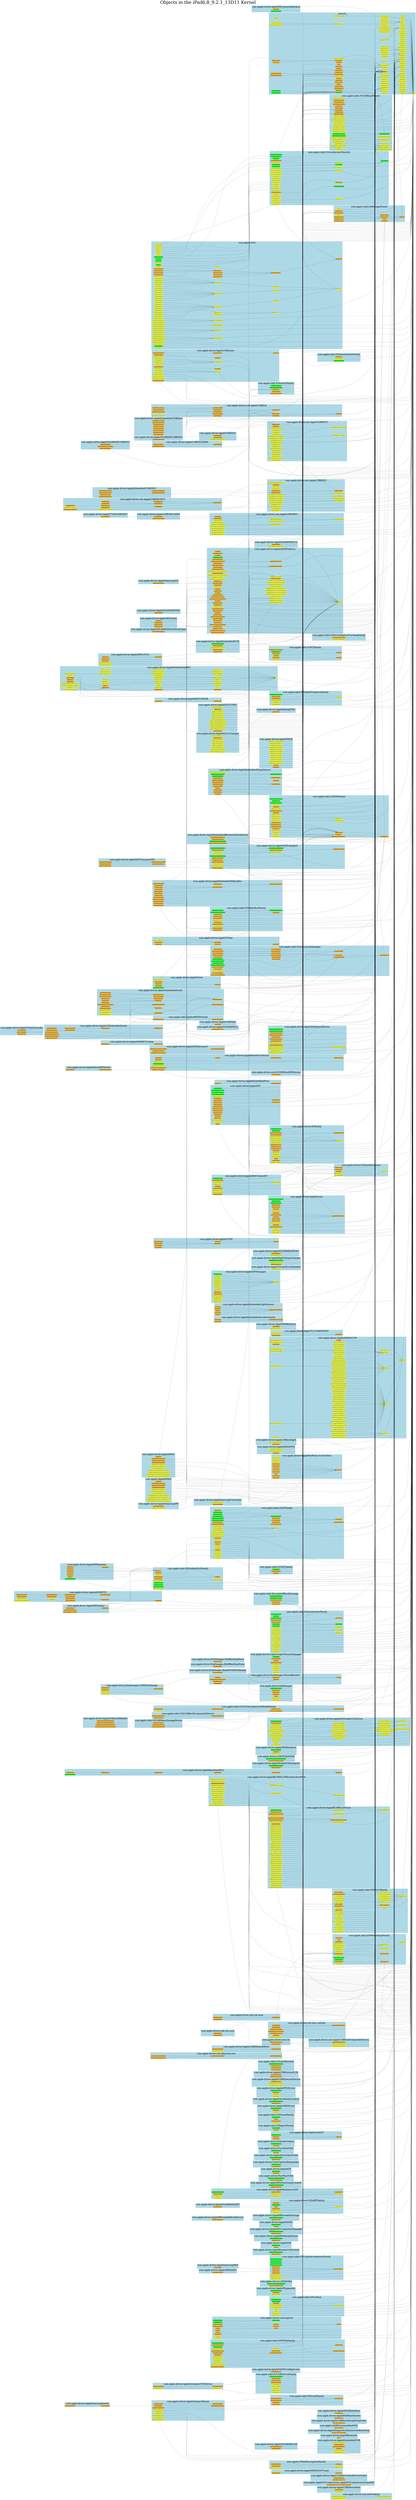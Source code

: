 digraph {fontsize=120;labelloc=t;label="Objects in the iPad6,8_9.2.1_13D11 Kernel";
 rankdir=LR; pagedir=BL; clusterrank=local; subgraph cluster_0 {
  fontsize=60; label="com.apple.driver.AppleH6CameraInterface"; rankdir=LR;
  style=filled;
  color=lightblue;
  n_987;
  n_988;
 }
 subgraph cluster_1 {
  fontsize=60; label="com.apple.driver.AppleOscar"; rankdir=LR;
  style=filled;
  color=lightblue;
  n_1059;
  n_1060;
  n_1061;
  n_1062;
  n_1063;
  n_1064;
  n_1065;
  n_1066;
  n_1067;
  n_1068;
  n_1069;
  n_1070;
  n_1071;
  n_1072;
  n_1073;
  n_1074;
  n_1075;
  n_1076;
  n_1077;
 }
 subgraph cluster_2 {
  fontsize=60; label="com.apple.driver.AppleUSBAudio"; rankdir=LR;
  style=filled;
  color=lightblue;
  n_855;
  n_856;
  n_857;
  n_858;
  n_859;
  n_860;
  n_861;
  n_862;
  n_863;
  n_864;
  n_865;
  n_866;
  n_867;
  n_868;
  n_869;
  n_870;
  n_871;
  n_872;
  n_873;
  n_874;
  n_875;
 }
 subgraph cluster_3 {
  fontsize=60; label="com.apple.driver.AppleIDAMInterface"; rankdir=LR;
  style=filled;
  color=lightblue;
  n_1504;
 }
 subgraph cluster_4 {
  fontsize=60; label="com.apple.driver.AppleDPRepeater"; rankdir=LR;
  style=filled;
  color=lightblue;
  n_1496;
  n_1497;
  n_1498;
  n_1499;
  n_1500;
  n_1501;
  n_1502;
  n_1503;
 }
 subgraph cluster_5 {
  fontsize=60; label="com.apple.driver.AppleEmbeddedUSBXHCI"; rankdir=LR;
  style=filled;
  color=lightblue;
  n_1270;
  n_1271;
  n_1272;
  n_1273;
  n_1274;
  n_1275;
 }
 subgraph cluster_6 {
  fontsize=60; label="com.apple.driver.AppleOrion"; rankdir=LR;
  style=filled;
  color=lightblue;
  n_782;
  n_783;
  n_784;
  n_785;
  n_786;
  n_787;
 }
 subgraph cluster_7 {
  fontsize=60; label="com.apple.driver.AppleBSDKextStarter"; rankdir=LR;
  style=filled;
  color=lightblue;
  n_1289;
 }
 subgraph cluster_8 {
  fontsize=60; label="com.apple.iokit.IOAcceleratorFamily"; rankdir=LR;
  style=filled;
  color=lightblue;
  n_1458;
  n_1459;
  n_1460;
  n_1461;
  n_1462;
  n_1463;
  n_1464;
  n_1465;
  n_1466;
  n_1467;
  n_1468;
  n_1469;
  n_1470;
  n_1471;
  n_1472;
  n_1473;
  n_1474;
  n_1475;
  n_1476;
  n_1477;
  n_1478;
  n_1479;
  n_1480;
  n_1481;
  n_1482;
 }
 subgraph cluster_9 {
  fontsize=60; label="com.apple.driver.AppleS5L8960XDART"; rankdir=LR;
  style=filled;
  color=lightblue;
  n_452;
 }
 subgraph cluster_10 {
  fontsize=60; label="com.apple.driver.LightweightVolumeManager"; rankdir=LR;
  style=filled;
  color=lightblue;
  n_671;
  n_672;
  n_673;
  n_674;
  n_675;
  n_676;
  n_677;
  n_678;
  n_679;
 }
 subgraph cluster_11 {
  fontsize=60; label="com.apple.driver.AppleM2ScalerCSCDriver"; rankdir=LR;
  style=filled;
  color=lightblue;
  n_718;
  n_719;
  n_720;
  n_721;
  n_722;
  n_723;
  n_724;
  n_725;
  n_726;
  n_727;
  n_728;
  n_729;
  n_730;
  n_731;
  n_732;
  n_733;
  n_734;
  n_735;
  n_736;
  n_737;
  n_738;
  n_739;
  n_740;
  n_741;
  n_742;
  n_743;
  n_744;
  n_745;
  n_746;
  n_747;
  n_748;
  n_749;
  n_750;
 }
 subgraph cluster_12 {
  fontsize=60; label="com.apple.driver.AppleCS42L81Audio"; rankdir=LR;
  style=filled;
  color=lightblue;
  n_345;
  n_346;
  n_347;
 }
 subgraph cluster_13 {
  fontsize=60; label="com.apple.driver.AppleSEPKeyStore"; rankdir=LR;
  style=filled;
  color=lightblue;
  n_1056;
  n_1057;
  n_1058;
 }
 subgraph cluster_14 {
  fontsize=60; label="com.apple.driver.DiskImages.FileBackingStore"; rankdir=LR;
  style=filled;
  color=lightblue;
  n_1078;
 }
 subgraph cluster_15 {
  fontsize=60; label="com.apple.driver.AppleS5L8960XNCO"; rankdir=LR;
  style=filled;
  color=lightblue;
  n_1081;
  n_1082;
 }
 subgraph cluster_16 {
  fontsize=60; label="com.apple.driver.LSKDIOKitMSE"; rankdir=LR;
  style=filled;
  color=lightblue;
  n_762;
  n_763;
 }
 subgraph cluster_17 {
  fontsize=60; label="com.apple.driver.AppleUSBHostMergeProperties"; rankdir=LR;
  style=filled;
  color=lightblue;
  n_241;
 }
 subgraph cluster_18 {
  fontsize=60; label="com.apple.driver.AppleMobileFileIntegrity"; rankdir=LR;
  style=filled;
  color=lightblue;
  n_103;
  n_104;
 }
 subgraph cluster_19 {
  fontsize=60; label="com.apple.iokit.IOUSBMassStorageDriver"; rankdir=LR;
  style=filled;
  color=lightblue;
  n_892;
  n_893;
  n_894;
 }
 subgraph cluster_20 {
  fontsize=60; label="com.apple.driver.AppleBasebandN61"; rankdir=LR;
  style=filled;
  color=lightblue;
  n_1282;
  n_1283;
  n_1284;
  n_1285;
  n_1286;
  n_1287;
  n_1288;
 }
 subgraph cluster_21 {
  fontsize=60; label="com.apple.iokit.IOStreamAudioFamily"; rankdir=LR;
  style=filled;
  color=lightblue;
  n_304;
  n_305;
  n_306;
 }
 subgraph cluster_22 {
  fontsize=60; label="com.apple.iokit.IOUSBHostFamily"; rankdir=LR;
  style=filled;
  color=lightblue;
  n_506;
  n_507;
  n_508;
  n_509;
  n_510;
  n_511;
  n_512;
  n_513;
  n_514;
  n_515;
  n_516;
  n_517;
  n_518;
  n_519;
  n_520;
  n_521;
  n_522;
  n_523;
  n_524;
  n_525;
  n_526;
  n_527;
  n_528;
  n_529;
  n_530;
  n_531;
  n_532;
  n_533;
  n_534;
  n_535;
  n_536;
  n_537;
  n_538;
  n_539;
 }
 subgraph cluster_23 {
  fontsize=60; label="com.apple.driver.RTBuddy"; rankdir=LR;
  style=filled;
  color=lightblue;
  n_921;
  n_922;
  n_923;
  n_924;
  n_925;
  n_926;
  n_927;
  n_928;
  n_929;
  n_930;
  n_931;
  n_932;
  n_933;
  n_934;
  n_935;
  n_936;
  n_937;
  n_938;
  n_939;
  n_940;
 }
 subgraph cluster_24 {
  fontsize=60; label="com.apple.iokit.IOHIDFamily"; rankdir=LR;
  style=filled;
  color=lightblue;
  n_105;
  n_106;
  n_107;
  n_108;
  n_109;
  n_110;
  n_111;
  n_112;
  n_113;
  n_114;
  n_115;
  n_116;
  n_117;
  n_118;
  n_119;
  n_120;
  n_121;
  n_122;
  n_123;
  n_124;
  n_125;
  n_126;
  n_127;
  n_128;
  n_129;
  n_130;
 }
 subgraph cluster_25 {
  fontsize=60; label="com.apple.driver.AppleNANDConfigAccess"; rankdir=LR;
  style=filled;
  color=lightblue;
  n_1346;
 }
 subgraph cluster_26 {
  fontsize=60; label="com.apple.AGX"; rankdir=LR;
  style=filled;
  color=lightblue;
  n_1121;
  n_1122;
  n_1123;
  n_1124;
  n_1125;
  n_1126;
  n_1127;
  n_1128;
  n_1129;
  n_1130;
  n_1131;
  n_1132;
  n_1133;
  n_1134;
  n_1135;
  n_1136;
  n_1137;
  n_1138;
  n_1139;
  n_1140;
  n_1141;
  n_1142;
  n_1143;
  n_1144;
  n_1145;
  n_1146;
  n_1147;
  n_1148;
  n_1149;
  n_1150;
  n_1151;
  n_1152;
  n_1153;
  n_1154;
  n_1155;
  n_1156;
  n_1157;
  n_1158;
  n_1159;
  n_1160;
  n_1161;
  n_1162;
  n_1163;
  n_1164;
  n_1165;
  n_1166;
  n_1167;
  n_1168;
  n_1169;
  n_1170;
  n_1171;
  n_1172;
  n_1173;
  n_1174;
  n_1175;
  n_1176;
  n_1177;
  n_1178;
  n_1179;
  n_1180;
  n_1181;
  n_1182;
  n_1183;
  n_1184;
  n_1185;
  n_1186;
  n_1187;
  n_1188;
  n_1189;
  n_1190;
  n_1191;
  n_1192;
  n_1193;
  n_1194;
 }
 subgraph cluster_27 {
  fontsize=60; label="com.apple.driver.usb.cdc.ecm"; rankdir=LR;
  style=filled;
  color=lightblue;
  n_1290;
  n_1291;
  n_1292;
 }
 subgraph cluster_28 {
  fontsize=60; label="com.apple.driver.AppleBCMWLANCore"; rankdir=LR;
  style=filled;
  color=lightblue;
  n_1225;
  n_1226;
  n_1227;
  n_1228;
  n_1229;
  n_1230;
  n_1231;
  n_1232;
  n_1233;
  n_1234;
  n_1235;
  n_1236;
  n_1237;
  n_1238;
  n_1239;
  n_1240;
  n_1241;
  n_1242;
  n_1243;
  n_1244;
  n_1245;
  n_1246;
  n_1247;
  n_1248;
  n_1249;
  n_1250;
  n_1251;
  n_1252;
  n_1253;
  n_1254;
  n_1255;
  n_1256;
  n_1257;
  n_1258;
  n_1259;
  n_1260;
  n_1261;
  n_1262;
  n_1263;
  n_1264;
  n_1265;
  n_1266;
  n_1267;
  n_1268;
  n_1269;
 }
 subgraph cluster_29 {
  fontsize=60; label="com.apple.driver.AppleS8001SmartIO"; rankdir=LR;
  style=filled;
  color=lightblue;
  n_1486;
  n_1487;
  n_1488;
  n_1489;
  n_1490;
  n_1491;
  n_1492;
  n_1493;
  n_1494;
  n_1495;
 }
 subgraph cluster_30 {
  fontsize=60; label="com.apple.iokit.IONetworkingFamily"; rankdir=LR;
  style=filled;
  color=lightblue;
  n_348;
  n_349;
  n_350;
  n_351;
  n_352;
  n_353;
  n_354;
  n_355;
  n_356;
  n_357;
  n_358;
  n_359;
  n_360;
  n_361;
  n_362;
  n_363;
  n_364;
  n_365;
  n_366;
 }
 subgraph cluster_31 {
  fontsize=60; label="com.apple.driver.AppleEmbeddedPCIE"; rankdir=LR;
  style=filled;
  color=lightblue;
  n_387;
  n_388;
  n_389;
  n_390;
  n_391;
 }
 subgraph cluster_32 {
  fontsize=60; label="com.apple.driver.AppleOnboardSerial"; rankdir=LR;
  style=filled;
  color=lightblue;
  n_256;
  n_257;
  n_258;
  n_259;
  n_260;
  n_261;
  n_262;
  n_263;
  n_264;
  n_265;
  n_266;
 }
 subgraph cluster_33 {
  fontsize=60; label="com.apple.driver.AppleBiometricSensor"; rankdir=LR;
  style=filled;
  color=lightblue;
  n_421;
  n_422;
  n_423;
  n_424;
  n_425;
  n_426;
  n_427;
  n_428;
  n_429;
  n_430;
 }
 subgraph cluster_34 {
  fontsize=60; label="com.apple.driver.AppleT7000USBOHCI"; rankdir=LR;
  style=filled;
  color=lightblue;
  n_848;
 }
 subgraph cluster_35 {
  fontsize=60; label="com.apple.driver.AppleJPEGDriver"; rankdir=LR;
  style=filled;
  color=lightblue;
  n_480;
  n_481;
  n_482;
  n_483;
 }
 subgraph cluster_36 {
  fontsize=60; label="com.apple.driver.usb.cdc"; rankdir=LR;
  style=filled;
  color=lightblue;
  n_751;
  n_752;
 }
 subgraph cluster_37 {
  fontsize=60; label="com.apple.driver.AppleStockholmControl"; rankdir=LR;
  style=filled;
  color=lightblue;
  n_1278;
  n_1279;
 }
 subgraph cluster_38 {
  fontsize=60; label="com.apple.driver.AppleMobileDispH8G"; rankdir=LR;
  style=filled;
  color=lightblue;
  n_1400;
  n_1401;
  n_1402;
  n_1403;
  n_1404;
  n_1405;
  n_1406;
  n_1407;
  n_1408;
  n_1409;
  n_1410;
  n_1411;
  n_1412;
  n_1413;
  n_1414;
  n_1415;
  n_1416;
  n_1417;
  n_1418;
  n_1419;
  n_1420;
  n_1421;
  n_1422;
  n_1423;
  n_1424;
  n_1425;
  n_1426;
  n_1427;
  n_1428;
  n_1429;
  n_1430;
  n_1431;
  n_1432;
  n_1433;
  n_1434;
  n_1435;
  n_1436;
  n_1437;
  n_1438;
  n_1439;
 }
 subgraph cluster_39 {
  fontsize=60; label="com.apple.driver.AppleS5L8960XUSBHSIC"; rankdir=LR;
  style=filled;
  color=lightblue;
  n_1394;
 }
 subgraph cluster_40 {
  fontsize=60; label="com.apple.driver.DiskImages"; rankdir=LR;
  style=filled;
  color=lightblue;
  n_465;
  n_466;
  n_467;
  n_468;
  n_469;
  n_470;
  n_471;
 }
 subgraph cluster_41 {
  fontsize=60; label="com.apple.driver.AppleSynopsysOTGDevice"; rankdir=LR;
  style=filled;
  color=lightblue;
  n_917;
  n_918;
  n_919;
  n_920;
 }
 subgraph cluster_42 {
  fontsize=60; label="com.apple.driver.AppleSRSDriver"; rankdir=LR;
  style=filled;
  color=lightblue;
  n_1365;
  n_1366;
  n_1367;
 }
 subgraph cluster_43 {
  fontsize=60; label="__kernel__"; rankdir=LR;
  style=filled;
  color=lightblue;
  n_1;
  n_2;
  n_3;
  n_4;
  n_5;
  n_6;
  n_7;
  n_8;
  n_9;
  n_10;
  n_11;
  n_12;
  n_13;
  n_14;
  n_15;
  n_16;
  n_17;
  n_18;
  n_19;
  n_20;
  n_21;
  n_22;
  n_23;
  n_24;
  n_25;
  n_26;
  n_27;
  n_28;
  n_29;
  n_30;
  n_31;
  n_32;
  n_33;
  n_34;
  n_35;
  n_36;
  n_37;
  n_38;
  n_39;
  n_40;
  n_41;
  n_42;
  n_43;
  n_44;
  n_45;
  n_46;
  n_47;
  n_48;
  n_49;
  n_50;
  n_51;
  n_52;
  n_53;
  n_54;
  n_55;
  n_56;
  n_57;
  n_58;
  n_59;
  n_60;
  n_61;
  n_62;
  n_63;
  n_64;
  n_65;
  n_66;
  n_67;
  n_68;
  n_69;
  n_70;
  n_71;
  n_72;
  n_73;
  n_74;
  n_75;
  n_76;
  n_77;
  n_78;
  n_79;
  n_80;
  n_81;
  n_82;
  n_83;
  n_84;
  n_85;
  n_86;
  n_87;
  n_88;
  n_89;
  n_90;
  n_91;
  n_92;
  n_93;
  n_94;
  n_95;
  n_96;
  n_97;
  n_98;
  n_99;
  n_100;
  n_101;
  n_102;
 }
 subgraph cluster_44 {
  fontsize=60; label="com.apple.driver.ApplePMGR"; rankdir=LR;
  style=filled;
  color=lightblue;
  n_484;
  n_485;
  n_486;
  n_487;
  n_488;
  n_489;
  n_490;
  n_491;
  n_492;
  n_493;
  n_494;
  n_495;
  n_496;
  n_497;
 }
 subgraph cluster_45 {
  fontsize=60; label="com.apple.driver.AppleEmbeddedUSBHost"; rankdir=LR;
  style=filled;
  color=lightblue;
  n_838;
  n_839;
  n_840;
  n_841;
  n_842;
  n_843;
  n_844;
  n_845;
 }
 subgraph cluster_46 {
  fontsize=60; label="com.apple.iokit.IOStreamFamily"; rankdir=LR;
  style=filled;
  color=lightblue;
  n_1083;
  n_1084;
  n_1085;
  n_1086;
 }
 subgraph cluster_47 {
  fontsize=60; label="com.apple.iokit.IOAcceleratorFamily2"; rankdir=LR;
  style=filled;
  color=lightblue;
  n_1087;
  n_1088;
  n_1089;
  n_1090;
  n_1091;
  n_1092;
  n_1093;
  n_1094;
  n_1095;
  n_1096;
  n_1097;
  n_1098;
  n_1099;
  n_1100;
  n_1101;
  n_1102;
  n_1103;
  n_1104;
  n_1105;
  n_1106;
  n_1107;
  n_1108;
  n_1109;
  n_1110;
  n_1111;
  n_1112;
  n_1113;
  n_1114;
  n_1115;
  n_1116;
  n_1117;
  n_1118;
  n_1119;
  n_1120;
 }
 subgraph cluster_48 {
  fontsize=60; label="com.apple.driver.AppleS8001PCIe"; rankdir=LR;
  style=filled;
  color=lightblue;
  n_500;
  n_501;
  n_502;
  n_503;
  n_504;
  n_505;
 }
 subgraph cluster_49 {
  fontsize=60; label="com.apple.driver.AppleEmbeddedBluetoothMultitouch"; rankdir=LR;
  style=filled;
  color=lightblue;
  n_223;
  n_224;
  n_225;
  n_226;
 }
 subgraph cluster_50 {
  fontsize=60; label="com.apple.driver.usb.IOUSBHostHIDDevice"; rankdir=LR;
  style=filled;
  color=lightblue;
  n_901;
 }
 subgraph cluster_51 {
  fontsize=60; label="com.apple.driver.AppleEmbeddedProx"; rankdir=LR;
  style=filled;
  color=lightblue;
  n_1079;
  n_1080;
 }
 subgraph cluster_52 {
  fontsize=60; label="com.apple.driver.AppleD2257PMU"; rankdir=LR;
  style=filled;
  color=lightblue;
  n_1515;
  n_1516;
  n_1517;
  n_1518;
  n_1519;
  n_1520;
  n_1521;
  n_1522;
  n_1523;
  n_1524;
  n_1525;
  n_1526;
  n_1527;
 }
 subgraph cluster_53 {
  fontsize=60; label="com.apple.iokit.IOReportFamily"; rankdir=LR;
  style=filled;
  color=lightblue;
  n_133;
  n_134;
 }
 subgraph cluster_54 {
  fontsize=60; label="com.apple.driver.usb.hsic.cellular"; rankdir=LR;
  style=filled;
  color=lightblue;
  n_710;
  n_711;
  n_712;
  n_713;
  n_714;
  n_715;
  n_716;
  n_717;
 }
 subgraph cluster_55 {
  fontsize=60; label="com.apple.driver.AppleAuthCP"; rankdir=LR;
  style=filled;
  color=lightblue;
  n_1320;
  n_1321;
  n_1322;
  n_1323;
 }
 subgraph cluster_56 {
  fontsize=60; label="com.apple.driver.usb.AppleUSBEHCI"; rankdir=LR;
  style=filled;
  color=lightblue;
  n_686;
  n_687;
  n_688;
  n_689;
  n_690;
  n_691;
  n_692;
  n_693;
  n_694;
  n_695;
  n_696;
  n_697;
  n_698;
  n_699;
  n_700;
  n_701;
  n_702;
  n_703;
  n_704;
  n_705;
  n_706;
 }
 subgraph cluster_57 {
  fontsize=60; label="com.apple.driver.AppleUSBMike"; rankdir=LR;
  style=filled;
  color=lightblue;
  n_991;
 }
 subgraph cluster_58 {
  fontsize=60; label="com.apple.iokit.IOMikeyBusFamily"; rankdir=LR;
  style=filled;
  color=lightblue;
  n_291;
  n_292;
  n_293;
  n_294;
  n_295;
  n_296;
  n_297;
  n_298;
  n_299;
  n_300;
  n_301;
  n_302;
  n_303;
 }
 subgraph cluster_59 {
  fontsize=60; label="com.apple.iokit.IOMobileGraphicsFamily"; rankdir=LR;
  style=filled;
  color=lightblue;
  n_973;
  n_974;
  n_975;
  n_976;
  n_977;
  n_978;
  n_979;
 }
 subgraph cluster_60 {
  fontsize=60; label="com.apple.driver.AppleInterruptController"; rankdir=LR;
  style=filled;
  color=lightblue;
  n_1318;
  n_1319;
 }
 subgraph cluster_61 {
  fontsize=60; label="com.apple.driver.usb.AppleUSBXHCIPCI"; rankdir=LR;
  style=filled;
  color=lightblue;
  n_560;
  n_561;
  n_562;
  n_563;
  n_564;
  n_565;
  n_566;
  n_567;
  n_568;
  n_569;
  n_570;
  n_571;
 }
 subgraph cluster_62 {
  fontsize=60; label="com.apple.driver.AppleEmbeddedTempSensor"; rankdir=LR;
  style=filled;
  color=lightblue;
  n_766;
  n_767;
  n_768;
  n_769;
  n_770;
  n_771;
  n_772;
  n_773;
  n_774;
  n_775;
  n_776;
  n_777;
  n_778;
  n_779;
  n_780;
  n_781;
 }
 subgraph cluster_63 {
  fontsize=60; label="com.apple.driver.AppleTCA7408GPIOIC"; rankdir=LR;
  style=filled;
  color=lightblue;
  n_1512;
  n_1513;
  n_1514;
 }
 subgraph cluster_64 {
  fontsize=60; label="com.apple.driver.IOAudioCodecs"; rankdir=LR;
  style=filled;
  color=lightblue;
  n_1370;
  n_1371;
 }
 subgraph cluster_65 {
  fontsize=60; label="com.apple.driver.AppleANXDPTX"; rankdir=LR;
  style=filled;
  color=lightblue;
  n_1294;
  n_1295;
  n_1296;
  n_1297;
  n_1298;
  n_1299;
  n_1300;
  n_1301;
  n_1302;
  n_1303;
  n_1304;
  n_1305;
  n_1306;
  n_1307;
 }
 subgraph cluster_66 {
  fontsize=60; label="com.apple.driver.AppleEmbeddedMikeyBus"; rankdir=LR;
  style=filled;
  color=lightblue;
  n_578;
  n_579;
  n_580;
  n_581;
  n_582;
  n_583;
  n_584;
  n_585;
  n_586;
  n_587;
  n_588;
  n_589;
  n_590;
  n_591;
  n_592;
 }
 subgraph cluster_67 {
  fontsize=60; label="com.apple.iokit.IO80211Family"; rankdir=LR;
  style=filled;
  color=lightblue;
  n_1195;
  n_1196;
  n_1197;
  n_1198;
  n_1199;
  n_1200;
  n_1201;
  n_1202;
  n_1203;
  n_1204;
  n_1205;
  n_1206;
  n_1207;
  n_1208;
  n_1209;
  n_1210;
  n_1211;
  n_1212;
  n_1213;
  n_1214;
  n_1215;
  n_1216;
  n_1217;
  n_1218;
  n_1219;
  n_1220;
  n_1221;
  n_1222;
  n_1223;
  n_1224;
 }
 subgraph cluster_68 {
  fontsize=60; label="com.apple.driver.AppleSPU"; rankdir=LR;
  style=filled;
  color=lightblue;
  n_941;
  n_942;
  n_943;
  n_944;
  n_945;
  n_946;
  n_947;
  n_948;
  n_949;
  n_950;
  n_951;
  n_952;
  n_953;
  n_954;
  n_955;
  n_956;
  n_957;
  n_958;
  n_959;
  n_960;
  n_961;
 }
 subgraph cluster_69 {
  fontsize=60; label="com.apple.driver.AppleSamsungPKE"; rankdir=LR;
  style=filled;
  color=lightblue;
  n_1317;
 }
 subgraph cluster_70 {
  fontsize=60; label="com.apple.driver.AppleARMPlatform"; rankdir=LR;
  style=filled;
  color=lightblue;
  n_135;
  n_136;
  n_137;
  n_138;
  n_139;
  n_140;
  n_141;
  n_142;
  n_143;
  n_144;
  n_145;
  n_146;
  n_147;
  n_148;
  n_149;
  n_150;
  n_151;
  n_152;
  n_153;
  n_154;
  n_155;
  n_156;
  n_157;
  n_158;
  n_159;
  n_160;
  n_161;
  n_162;
  n_163;
  n_164;
  n_165;
  n_166;
  n_167;
  n_168;
  n_169;
  n_170;
  n_171;
  n_172;
  n_173;
  n_174;
  n_175;
  n_176;
  n_177;
  n_178;
  n_179;
  n_180;
  n_181;
  n_182;
  n_183;
  n_184;
  n_185;
  n_186;
  n_187;
  n_188;
  n_189;
  n_190;
  n_191;
  n_192;
  n_193;
 }
 subgraph cluster_71 {
  fontsize=60; label="com.apple.driver.ProvInfoIOKit"; rankdir=LR;
  style=filled;
  color=lightblue;
  n_431;
  n_432;
 }
 subgraph cluster_72 {
  fontsize=60; label="com.apple.driver.AppleUSBHSIC"; rankdir=LR;
  style=filled;
  color=lightblue;
  n_707;
  n_708;
  n_709;
 }
 subgraph cluster_73 {
  fontsize=60; label="com.apple.driver.AppleAstrisGpioProbe"; rankdir=LR;
  style=filled;
  color=lightblue;
  n_985;
  n_986;
 }
 subgraph cluster_74 {
  fontsize=60; label="com.apple.AGXFirmwareKextG5G"; rankdir=LR;
  style=filled;
  color=lightblue;
  n_1293;
 }
 subgraph cluster_75 {
  fontsize=60; label="com.apple.driver.AppleUSBEthernetHost"; rankdir=LR;
  style=filled;
  color=lightblue;
  n_1483;
  n_1484;
  n_1485;
 }
 subgraph cluster_76 {
  fontsize=60; label="com.apple.driver.AppleDPDisplay"; rankdir=LR;
  style=filled;
  color=lightblue;
  n_641;
  n_642;
  n_643;
  n_644;
 }
 subgraph cluster_77 {
  fontsize=60; label="com.apple.driver.AppleA7IOP"; rankdir=LR;
  style=filled;
  color=lightblue;
  n_398;
  n_399;
  n_400;
  n_401;
  n_402;
  n_403;
  n_404;
 }
 subgraph cluster_78 {
  fontsize=60; label="com.apple.driver.AppleHighVoltageCharger"; rankdir=LR;
  style=filled;
  color=lightblue;
  n_788;
  n_789;
  n_790;
 }
 subgraph cluster_79 {
  fontsize=60; label="com.apple.iokit.IOAVFamily"; rankdir=LR;
  style=filled;
  color=lightblue;
  n_596;
  n_597;
  n_598;
  n_599;
  n_600;
  n_601;
  n_602;
  n_603;
  n_604;
  n_605;
  n_606;
  n_607;
  n_608;
  n_609;
  n_610;
  n_611;
  n_612;
  n_613;
  n_614;
  n_615;
  n_616;
  n_617;
  n_618;
  n_619;
  n_620;
  n_621;
  n_622;
  n_623;
  n_624;
  n_625;
  n_626;
  n_627;
  n_628;
 }
 subgraph cluster_80 {
  fontsize=60; label="com.apple.driver.AppleS5L8960XGPIOIC"; rankdir=LR;
  style=filled;
  color=lightblue;
  n_1334;
  n_1335;
 }
 subgraph cluster_81 {
  fontsize=60; label="com.apple.driver.AppleEmbeddedUSB"; rankdir=LR;
  style=filled;
  color=lightblue;
  n_646;
  n_647;
  n_648;
  n_649;
  n_650;
  n_651;
 }
 subgraph cluster_82 {
  fontsize=60; label="com.apple.driver.CoreCaptureResponder"; rankdir=LR;
  style=filled;
  color=lightblue;
  n_806;
  n_807;
 }
 subgraph cluster_83 {
  fontsize=60; label="com.apple.driver.AppleUSBCardReader"; rankdir=LR;
  style=filled;
  color=lightblue;
  n_895;
  n_896;
  n_897;
  n_898;
 }
 subgraph cluster_84 {
  fontsize=60; label="com.apple.driver.AppleS8000CLPC"; rankdir=LR;
  style=filled;
  color=lightblue;
  n_992;
  n_993;
  n_994;
  n_995;
  n_996;
  n_997;
  n_998;
  n_999;
  n_1000;
  n_1001;
  n_1002;
  n_1003;
  n_1004;
  n_1005;
  n_1006;
  n_1007;
  n_1008;
  n_1009;
  n_1010;
  n_1011;
  n_1012;
  n_1013;
  n_1014;
  n_1015;
  n_1016;
  n_1017;
  n_1018;
  n_1019;
  n_1020;
  n_1021;
  n_1022;
  n_1023;
  n_1024;
  n_1025;
  n_1026;
  n_1027;
  n_1028;
  n_1029;
  n_1030;
  n_1031;
  n_1032;
  n_1033;
  n_1034;
  n_1035;
  n_1036;
  n_1037;
  n_1038;
  n_1039;
  n_1040;
  n_1041;
  n_1042;
  n_1043;
  n_1044;
  n_1045;
  n_1046;
  n_1047;
  n_1048;
  n_1049;
  n_1050;
  n_1051;
  n_1052;
  n_1053;
  n_1054;
  n_1055;
 }
 subgraph cluster_85 {
  fontsize=60; label="com.apple.driver.AppleLMBacklight"; rankdir=LR;
  style=filled;
  color=lightblue;
  n_881;
  n_882;
 }
 subgraph cluster_86 {
  fontsize=60; label="com.apple.driver.AppleTriStar"; rankdir=LR;
  style=filled;
  color=lightblue;
  n_572;
  n_573;
  n_574;
  n_575;
  n_576;
  n_577;
 }
 subgraph cluster_87 {
  fontsize=60; label="com.apple.driver.AppleEmbeddedLightSensor"; rankdir=LR;
  style=filled;
  color=lightblue;
  n_229;
  n_230;
  n_231;
  n_232;
  n_233;
  n_234;
 }
 subgraph cluster_88 {
  fontsize=60; label="com.apple.driver.usb.ethernet.asix"; rankdir=LR;
  style=filled;
  color=lightblue;
  n_1311;
  n_1312;
  n_1313;
  n_1314;
 }
 subgraph cluster_89 {
  fontsize=60; label="com.apple.iokit.IOStorageFamily"; rankdir=LR;
  style=filled;
  color=lightblue;
  n_453;
  n_454;
  n_455;
  n_456;
  n_457;
  n_458;
  n_459;
  n_460;
  n_461;
  n_462;
  n_463;
  n_464;
 }
 subgraph cluster_90 {
  fontsize=60; label="com.apple.driver.AppleS5L8960XUSB"; rankdir=LR;
  style=filled;
  color=lightblue;
  n_1510;
  n_1511;
 }
 subgraph cluster_91 {
  fontsize=60; label="com.apple.driver.AppleAVE"; rankdir=LR;
  style=filled;
  color=lightblue;
  n_443;
  n_444;
 }
 subgraph cluster_92 {
  fontsize=60; label="com.apple.driver.AppleHIDTransportSPI"; rankdir=LR;
  style=filled;
  color=lightblue;
  n_236;
  n_237;
  n_238;
  n_239;
  n_240;
 }
 subgraph cluster_93 {
  fontsize=60; label="com.apple.driver.FairPlayIOKit"; rankdir=LR;
  style=filled;
  color=lightblue;
  n_760;
  n_761;
 }
 subgraph cluster_94 {
  fontsize=60; label="com.apple.iokit.EncryptedBlockStorage"; rankdir=LR;
  style=filled;
  color=lightblue;
  n_664;
  n_665;
  n_666;
  n_667;
  n_668;
 }
 subgraph cluster_95 {
  fontsize=60; label="com.apple.driver.AppleHDQGasGaugeControl"; rankdir=LR;
  style=filled;
  color=lightblue;
  n_1340;
  n_1341;
 }
 subgraph cluster_96 {
  fontsize=60; label="com.apple.driver.usb.AppleUSBXHCI"; rankdir=LR;
  style=filled;
  color=lightblue;
  n_540;
  n_541;
  n_542;
  n_543;
  n_544;
  n_545;
  n_546;
  n_547;
  n_548;
  n_549;
  n_550;
  n_551;
  n_552;
  n_553;
  n_554;
  n_555;
  n_556;
  n_557;
  n_558;
  n_559;
 }
 subgraph cluster_97 {
  fontsize=60; label="com.apple.driver.AppleDialogPMU"; rankdir=LR;
  style=filled;
  color=lightblue;
  n_1324;
 }
 subgraph cluster_98 {
  fontsize=60; label="com.apple.driver.AppleS8000DWI"; rankdir=LR;
  style=filled;
  color=lightblue;
  n_808;
  n_809;
  n_810;
 }
 subgraph cluster_99 {
  fontsize=60; label="com.apple.driver.AppleEmbeddedAudio"; rankdir=LR;
  style=filled;
  color=lightblue;
  n_314;
  n_315;
  n_316;
  n_317;
  n_318;
  n_319;
  n_320;
  n_321;
  n_322;
  n_323;
  n_324;
  n_325;
  n_326;
  n_327;
  n_328;
  n_329;
  n_330;
  n_331;
  n_332;
  n_333;
  n_334;
 }
 subgraph cluster_100 {
  fontsize=60; label="com.apple.driver.usb.AppleUSBOHCI"; rankdir=LR;
  style=filled;
  color=lightblue;
  n_811;
  n_812;
  n_813;
  n_814;
  n_815;
  n_816;
  n_817;
  n_818;
  n_819;
  n_820;
  n_821;
  n_822;
  n_823;
  n_824;
 }
 subgraph cluster_101 {
  fontsize=60; label="com.apple.driver.AppleHIDKeyboard"; rankdir=LR;
  style=filled;
  color=lightblue;
  n_1336;
  n_1337;
  n_1338;
  n_1339;
 }
 subgraph cluster_102 {
  fontsize=60; label="com.apple.iokit.IOSCSIArchitectureModelFamily"; rankdir=LR;
  style=filled;
  color=lightblue;
  n_883;
  n_884;
  n_885;
  n_886;
  n_887;
  n_888;
 }
 subgraph cluster_103 {
  fontsize=60; label="com.apple.iokit.IOSerialFamily"; rankdir=LR;
  style=filled;
  color=lightblue;
  n_251;
  n_252;
  n_253;
  n_254;
  n_255;
 }
 subgraph cluster_104 {
  fontsize=60; label="com.apple.driver.AppleDiagnosticDataAccessReadOnly"; rankdir=LR;
  style=filled;
  color=lightblue;
  n_1507;
 }
 subgraph cluster_105 {
  fontsize=60; label="com.apple.driver.AppleMultitouchSPI"; rankdir=LR;
  style=filled;
  color=lightblue;
  n_370;
  n_371;
  n_372;
  n_373;
  n_374;
  n_375;
  n_376;
  n_377;
  n_378;
 }
 subgraph cluster_106 {
  fontsize=60; label="com.apple.driver.IODARTFamily"; rankdir=LR;
  style=filled;
  color=lightblue;
  n_445;
  n_446;
  n_447;
  n_448;
  n_449;
  n_450;
  n_451;
 }
 subgraph cluster_107 {
  fontsize=60; label="com.apple.driver.AppleEffaceableStorage"; rankdir=LR;
  style=filled;
  color=lightblue;
  n_669;
  n_670;
 }
 subgraph cluster_108 {
  fontsize=60; label="com.apple.driver.AppleEmbeddedAccelerometer"; rankdir=LR;
  style=filled;
  color=lightblue;
  n_914;
  n_915;
  n_916;
 }
 subgraph cluster_109 {
  fontsize=60; label="com.apple.driver.AppleD5500"; rankdir=LR;
  style=filled;
  color=lightblue;
  n_764;
  n_765;
 }
 subgraph cluster_110 {
  fontsize=60; label="com.apple.driver.usb.AppleUSBHostCompositeDevice"; rankdir=LR;
  style=filled;
  color=lightblue;
  n_683;
  n_684;
  n_685;
 }
 subgraph cluster_111 {
  fontsize=60; label="com.apple.driver.AppleS5L8940XI2C"; rankdir=LR;
  style=filled;
  color=lightblue;
  n_645;
 }
 subgraph cluster_112 {
  fontsize=60; label="com.apple.driver.AppleTwisterErrorHandler"; rankdir=LR;
  style=filled;
  color=lightblue;
  n_902;
 }
 subgraph cluster_113 {
  fontsize=60; label="com.apple.driver.AppleUSBDeviceNCM"; rankdir=LR;
  style=filled;
  color=lightblue;
  n_1398;
  n_1399;
 }
 subgraph cluster_114 {
  fontsize=60; label="com.apple.driver.AppleBluetooth"; rankdir=LR;
  style=filled;
  color=lightblue;
  n_1310;
 }
 subgraph cluster_115 {
  fontsize=60; label="com.apple.driver.AppleUSBDeviceMux"; rankdir=LR;
  style=filled;
  color=lightblue;
  n_1443;
  n_1444;
 }
 subgraph cluster_116 {
  fontsize=60; label="com.apple.driver.AppleMultitouchDriver"; rankdir=LR;
  style=filled;
  color=lightblue;
  n_209;
  n_210;
  n_211;
  n_212;
  n_213;
  n_214;
  n_215;
  n_216;
  n_217;
  n_218;
  n_219;
  n_220;
  n_221;
  n_222;
 }
 subgraph cluster_117 {
  fontsize=60; label="com.apple.driver.AppleSEPCredentialManager"; rankdir=LR;
  style=filled;
  color=lightblue;
  n_1315;
  n_1316;
 }
 subgraph cluster_118 {
  fontsize=60; label="com.apple.driver.AppleSamsungSerial"; rankdir=LR;
  style=filled;
  color=lightblue;
  n_1280;
  n_1281;
 }
 subgraph cluster_119 {
  fontsize=60; label="com.apple.driver.usb.cdc.ncm"; rankdir=LR;
  style=filled;
  color=lightblue;
  n_753;
  n_754;
 }
 subgraph cluster_120 {
  fontsize=60; label="com.apple.driver.AppleS8000AES"; rankdir=LR;
  style=filled;
  color=lightblue;
  n_1309;
 }
 subgraph cluster_121 {
  fontsize=60; label="com.apple.iokit.IODisplayPortFamily"; rankdir=LR;
  style=filled;
  color=lightblue;
  n_629;
  n_630;
  n_631;
  n_632;
  n_633;
  n_634;
  n_635;
  n_636;
  n_637;
  n_638;
  n_639;
  n_640;
 }
 subgraph cluster_122 {
  fontsize=60; label="com.apple.driver.AppleMobileApNonce"; rankdir=LR;
  style=filled;
  color=lightblue;
  n_989;
  n_990;
 }
 subgraph cluster_123 {
  fontsize=60; label="com.apple.driver.AppleSamsungI2S"; rankdir=LR;
  style=filled;
  color=lightblue;
  n_1440;
 }
 subgraph cluster_124 {
  fontsize=60; label="com.apple.driver.AppleSSE"; rankdir=LR;
  style=filled;
  color=lightblue;
  n_1505;
  n_1506;
 }
 subgraph cluster_125 {
  fontsize=60; label="com.apple.driver.AppleS8000SOCTuner"; rankdir=LR;
  style=filled;
  color=lightblue;
  n_899;
  n_900;
 }
 subgraph cluster_126 {
  fontsize=60; label="com.apple.driver.AppleBiometricServices"; rankdir=LR;
  style=filled;
  color=lightblue;
  n_1508;
  n_1509;
 }
 subgraph cluster_127 {
  fontsize=60; label="com.apple.iokit.IOCryptoAcceleratorFamily"; rankdir=LR;
  style=filled;
  color=lightblue;
  n_652;
  n_653;
  n_654;
  n_655;
  n_656;
  n_657;
  n_658;
  n_659;
  n_660;
  n_661;
  n_662;
  n_663;
 }
 subgraph cluster_128 {
  fontsize=60; label="com.apple.driver.AppleHIDTransport"; rankdir=LR;
  style=filled;
  color=lightblue;
  n_194;
  n_195;
  n_196;
  n_197;
  n_198;
  n_199;
  n_200;
  n_201;
  n_202;
  n_203;
  n_204;
  n_205;
  n_206;
  n_207;
  n_208;
 }
 subgraph cluster_129 {
  fontsize=60; label="com.apple.driver.AppleBCMWLANBusInterfacePCIe"; rankdir=LR;
  style=filled;
  color=lightblue;
  n_1374;
  n_1375;
  n_1376;
  n_1377;
  n_1378;
  n_1379;
  n_1380;
  n_1381;
  n_1382;
  n_1383;
  n_1384;
  n_1385;
  n_1386;
  n_1387;
  n_1388;
  n_1389;
  n_1390;
 }
 subgraph cluster_130 {
  fontsize=60; label="com.apple.driver.AppleSEPManager"; rankdir=LR;
  style=filled;
  color=lightblue;
  n_405;
  n_406;
  n_407;
  n_408;
  n_409;
  n_410;
  n_411;
  n_412;
  n_413;
  n_414;
  n_415;
  n_416;
  n_417;
  n_418;
  n_419;
  n_420;
 }
 subgraph cluster_131 {
  fontsize=60; label="com.apple.driver.usb.networking"; rankdir=LR;
  style=filled;
  color=lightblue;
  n_680;
  n_681;
  n_682;
 }
 subgraph cluster_132 {
  fontsize=60; label="com.apple.iokit.IOAudio2Family"; rankdir=LR;
  style=filled;
  color=lightblue;
  n_307;
  n_308;
  n_309;
  n_310;
  n_311;
 }
 subgraph cluster_133 {
  fontsize=60; label="com.apple.driver.LSKDIOKit"; rankdir=LR;
  style=filled;
  color=lightblue;
  n_758;
  n_759;
 }
 subgraph cluster_134 {
  fontsize=60; label="com.apple.driver.AppleM68Buttons"; rankdir=LR;
  style=filled;
  color=lightblue;
  n_1441;
  n_1442;
 }
 subgraph cluster_135 {
  fontsize=60; label="com.apple.driver.AppleS8001PMGR"; rankdir=LR;
  style=filled;
  color=lightblue;
  n_498;
  n_499;
 }
 subgraph cluster_136 {
  fontsize=60; label="com.apple.driver.AppleS5L8920XPWM"; rankdir=LR;
  style=filled;
  color=lightblue;
  n_235;
 }
 subgraph cluster_137 {
  fontsize=60; label="com.apple.driver.AppleAE2Audio"; rankdir=LR;
  style=filled;
  color=lightblue;
  n_1342;
  n_1343;
  n_1344;
  n_1345;
 }
 subgraph cluster_138 {
  fontsize=60; label="com.apple.iokit.IOUserEthernet"; rankdir=LR;
  style=filled;
  color=lightblue;
  n_849;
  n_850;
  n_851;
  n_852;
 }
 subgraph cluster_139 {
  fontsize=60; label="com.apple.driver.ApplePerfPolicyControllers"; rankdir=LR;
  style=filled;
  color=lightblue;
  n_1445;
  n_1446;
  n_1447;
  n_1448;
  n_1449;
  n_1450;
  n_1451;
  n_1452;
  n_1453;
  n_1454;
  n_1455;
  n_1456;
 }
 subgraph cluster_140 {
  fontsize=60; label="com.apple.driver.DiskImages.RAMBackingStore"; rankdir=LR;
  style=filled;
  color=lightblue;
  n_479;
 }
 subgraph cluster_141 {
  fontsize=60; label="com.apple.iokit.AppleARMIISAudio"; rankdir=LR;
  style=filled;
  color=lightblue;
  n_312;
  n_313;
 }
 subgraph cluster_142 {
  fontsize=60; label="com.apple.driver.AppleS5L8960XWatchDogTimer"; rankdir=LR;
  style=filled;
  color=lightblue;
  n_1457;
 }
 subgraph cluster_143 {
  fontsize=60; label="com.apple.driver.AppleUSBDeviceAudioController"; rankdir=LR;
  style=filled;
  color=lightblue;
  n_853;
  n_854;
 }
 subgraph cluster_144 {
  fontsize=60; label="com.apple.iokit.IOSlowAdaptiveClockingFamily"; rankdir=LR;
  style=filled;
  color=lightblue;
  n_131;
  n_132;
 }
 subgraph cluster_145 {
  fontsize=60; label="com.apple.iokit.IOSCSIBlockCommandsDevice"; rankdir=LR;
  style=filled;
  color=lightblue;
  n_889;
  n_890;
  n_891;
 }
 subgraph cluster_146 {
  fontsize=60; label="com.apple.iokit.IOPCIFamily"; rankdir=LR;
  style=filled;
  color=lightblue;
  n_379;
  n_380;
  n_381;
  n_382;
  n_383;
  n_384;
  n_385;
  n_386;
 }
 subgraph cluster_147 {
  fontsize=60; label="com.apple.driver.AppleD2231Charger"; rankdir=LR;
  style=filled;
  color=lightblue;
  n_1325;
  n_1326;
  n_1327;
  n_1328;
  n_1329;
  n_1330;
  n_1331;
  n_1332;
  n_1333;
 }
 subgraph cluster_148 {
  fontsize=60; label="com.apple.AppleFSCompression.AppleFSCompressionTypeZlib"; rankdir=LR;
  style=filled;
  color=lightblue;
  n_1373;
 }
 subgraph cluster_149 {
  fontsize=60; label="com.apple.driver.AppleEffaceableBlockDevice"; rankdir=LR;
  style=filled;
  color=lightblue;
  n_1308;
 }
 subgraph cluster_150 {
  fontsize=60; label="com.apple.driver.AppleIPAppender"; rankdir=LR;
  style=filled;
  color=lightblue;
  n_367;
  n_368;
  n_369;
 }
 subgraph cluster_151 {
  fontsize=60; label="com.apple.driver.IOSlaveProcessor"; rankdir=LR;
  style=filled;
  color=lightblue;
  n_392;
  n_393;
  n_394;
  n_395;
  n_396;
  n_397;
 }
 subgraph cluster_152 {
  fontsize=60; label="com.apple.driver.AppleCSEmbeddedAudio"; rankdir=LR;
  style=filled;
  color=lightblue;
  n_335;
  n_336;
  n_337;
  n_338;
  n_339;
  n_340;
  n_341;
  n_342;
  n_343;
  n_344;
 }
 subgraph cluster_153 {
  fontsize=60; label="com.apple.driver.AppleSamsungSPI"; rankdir=LR;
  style=filled;
  color=lightblue;
  n_227;
  n_228;
 }
 subgraph cluster_154 {
  fontsize=60; label="com.apple.iokit.IOAccessoryManager"; rankdir=LR;
  style=filled;
  color=lightblue;
  n_267;
  n_268;
  n_269;
  n_270;
  n_271;
  n_272;
  n_273;
  n_274;
  n_275;
  n_276;
  n_277;
  n_278;
  n_279;
  n_280;
  n_281;
  n_282;
  n_283;
  n_284;
  n_285;
  n_286;
  n_287;
  n_288;
  n_289;
  n_290;
 }
 subgraph cluster_155 {
  fontsize=60; label="com.apple.driver.DiskImages.UDIFDiskImage"; rankdir=LR;
  style=filled;
  color=lightblue;
  n_876;
  n_877;
  n_878;
  n_879;
  n_880;
 }
 subgraph cluster_156 {
  fontsize=60; label="com.apple.driver.AppleMAX98721Amp"; rankdir=LR;
  style=filled;
  color=lightblue;
  n_1368;
  n_1369;
 }
 subgraph cluster_157 {
  fontsize=60; label="com.apple.driver.AppleS8001"; rankdir=LR;
  style=filled;
  color=lightblue;
  n_903;
  n_904;
  n_905;
  n_906;
  n_907;
  n_908;
  n_909;
  n_910;
  n_911;
  n_912;
  n_913;
 }
 subgraph cluster_158 {
  fontsize=60; label="com.apple.driver.usb.AppleUSBHub"; rankdir=LR;
  style=filled;
  color=lightblue;
  n_825;
  n_826;
  n_827;
  n_828;
  n_829;
  n_830;
  n_831;
  n_832;
  n_833;
  n_834;
  n_835;
  n_836;
  n_837;
 }
 subgraph cluster_159 {
  fontsize=60; label="com.apple.driver.AppleS5L8960XUSBEHCI"; rankdir=LR;
  style=filled;
  color=lightblue;
  n_1395;
  n_1396;
  n_1397;
 }
 subgraph cluster_160 {
  fontsize=60; label="com.apple.iokit.IOSurface"; rankdir=LR;
  style=filled;
  color=lightblue;
  n_433;
  n_434;
  n_435;
  n_436;
  n_437;
  n_438;
  n_439;
  n_440;
  n_441;
  n_442;
 }
 subgraph cluster_161 {
  fontsize=60; label="com.apple.driver.corecapture"; rankdir=LR;
  style=filled;
  color=lightblue;
  n_791;
  n_792;
  n_793;
  n_794;
  n_795;
  n_796;
  n_797;
  n_798;
  n_799;
  n_800;
  n_801;
  n_802;
  n_803;
  n_804;
  n_805;
 }
 subgraph cluster_162 {
  fontsize=60; label="com.apple.driver.DiskImages.ReadWriteDiskImage"; rankdir=LR;
  style=filled;
  color=lightblue;
  n_1372;
 }
 subgraph cluster_163 {
  fontsize=60; label="com.apple.iokit.IONVMeFamily"; rankdir=LR;
  style=filled;
  color=lightblue;
  n_1347;
  n_1348;
  n_1349;
  n_1350;
  n_1351;
  n_1352;
  n_1353;
  n_1354;
  n_1355;
  n_1356;
  n_1357;
  n_1358;
  n_1359;
  n_1360;
  n_1361;
  n_1362;
  n_1363;
  n_1364;
 }
 subgraph cluster_164 {
  fontsize=60; label="com.apple.iokit.IOCECFamily"; rankdir=LR;
  style=filled;
  color=lightblue;
  n_593;
  n_594;
  n_595;
 }
 subgraph cluster_165 {
  fontsize=60; label="com.apple.driver.AppleUSBEthernetDevice"; rankdir=LR;
  style=filled;
  color=lightblue;
  n_755;
  n_756;
  n_757;
 }
 subgraph cluster_166 {
  fontsize=60; label="com.apple.IOTextEncryptionFamily"; rankdir=LR;
  style=filled;
  color=lightblue;
  n_980;
  n_981;
  n_982;
  n_983;
  n_984;
 }
 subgraph cluster_167 {
  fontsize=60; label="com.apple.driver.AppleUSBOHCIARM"; rankdir=LR;
  style=filled;
  color=lightblue;
  n_846;
  n_847;
 }
 subgraph cluster_168 {
  fontsize=60; label="com.apple.driver.AppleMesaSEPDriver"; rankdir=LR;
  style=filled;
  color=lightblue;
  n_1276;
  n_1277;
 }
 subgraph cluster_169 {
  fontsize=60; label="com.apple.driver.AppleUSBEHCIARM"; rankdir=LR;
  style=filled;
  color=lightblue;
  n_1391;
  n_1392;
  n_1393;
 }
 subgraph cluster_170 {
  fontsize=60; label="com.apple.iokit.IOUSBDeviceFamily"; rankdir=LR;
  style=filled;
  color=lightblue;
  n_242;
  n_243;
  n_244;
  n_245;
  n_246;
  n_247;
  n_248;
  n_249;
  n_250;
 }
 subgraph cluster_171 {
  fontsize=60; label="com.apple.AppleS8000"; rankdir=LR;
  style=filled;
  color=lightblue;
  n_962;
  n_963;
  n_964;
  n_965;
  n_966;
  n_967;
  n_968;
  n_969;
  n_970;
  n_971;
  n_972;
 }
 subgraph cluster_172 {
  fontsize=60; label="com.apple.driver.DiskImages.KernelBacked"; rankdir=LR;
  style=filled;
  color=lightblue;
  n_472;
  n_473;
  n_474;
  n_475;
  n_476;
  n_477;
  n_478;
 }
 n_1 [fontsize=20; label="OSMetaClass"; style=filled;color=yellow;shape="box"];
 n_2 [fontsize=20; label="OSObject"; style=filled;color=yellow;shape="box"];
 n_3 [fontsize=20; label="OSArray"; style=filled;color=yellow;shape="box"];
 n_3 -> n_5;
 n_4 [fontsize=20; label="OSBoolean"; style=filled;color=yellow;shape="box"];
 n_4 -> n_2;
 n_5 [fontsize=20; label="OSCollection"; style=filled;color=yellow;shape="box"];
 n_5 -> n_2;
 n_6 [fontsize=20; label="OSCollectionIterator"; style=filled;color=yellow;shape="box"];
 n_6 -> n_9;
 n_7 [fontsize=20; label="OSData"; style=filled;color=yellow;shape="box"];
 n_7 -> n_2;
 n_8 [fontsize=20; label="OSDictionary"; style=filled;color=yellow;shape="box"];
 n_8 -> n_5;
 n_9 [fontsize=20; label="OSIterator"; style=filled;color=yellow;shape="box"];
 n_9 -> n_2;
 n_10 [fontsize=20; label="OSKext"; style=filled;color=yellow;shape="box"];
 n_10 -> n_2;
 n_11 [fontsize=20; label="OSNumber"; style=filled;color=yellow;shape="box"];
 n_11 -> n_2;
 n_12 [fontsize=20; label="OSOrderedSet"; style=filled;color=yellow;shape="box"];
 n_12 -> n_5;
 n_13 [fontsize=20; label="OSSerialize"; style=filled;color=yellow;shape="box"];
 n_13 -> n_2;
 n_14 [fontsize=20; label="OSSerializer"; style=filled;color=yellow;shape="box"];
 n_14 -> n_2;
 n_15 [fontsize=20; label="OSSet"; style=filled;color=yellow;shape="box"];
 n_15 -> n_5;
 n_16 [fontsize=20; label="OSString"; style=filled;color=yellow;shape="box"];
 n_16 -> n_2;
 n_17 [fontsize=20; label="IOConditionLock"; style=filled;color=yellow;shape="box"];
 n_17 -> n_2;
 n_18 [fontsize=20; label="IORegistryEntry"; style=filled;color=yellow;shape="box"];
 n_18 -> n_2;
 n_19 [fontsize=20; label="IORegistryPlane"; style=filled;color=yellow;shape="box"];
 n_19 -> n_2;
 n_20 [fontsize=20; label="IORegistryIterator"; style=filled;color=yellow;shape="box"];
 n_20 -> n_9;
 n_21 [fontsize=20; label="IOService"; style=filled;color=orange;shape="box"];
 n_21 -> n_18;
 n_22 [fontsize=20; label="_IOServiceNotifier"; style=filled;color=yellow;shape="box"];
 n_22 -> n_28;
 n_23 [fontsize=20; label="_IOServiceInterestNotifier"; style=filled;color=yellow;shape="box"];
 n_23 -> n_28;
 n_24 [fontsize=20; label="_IOConfigThread"; style=filled;color=yellow;shape="box"];
 n_24 -> n_2;
 n_25 [fontsize=20; label="_IOServiceJob"; style=filled;color=yellow;shape="box"];
 n_25 -> n_2;
 n_26 [fontsize=20; label="IOResources"; style=filled;color=orange;shape="box"];
 n_26 -> n_21;
 n_27 [fontsize=20; label="_IOOpenServiceIterator"; style=filled;color=yellow;shape="box"];
 n_27 -> n_9;
 n_28 [fontsize=20; label="IONotifier"; style=filled;color=yellow;shape="box"];
 n_28 -> n_2;
 n_29 [fontsize=20; label="IOPMRequest"; style=filled;color=yellow;shape="box"];
 n_29 -> n_46;
 n_30 [fontsize=20; label="IOPMRequestQueue"; style=filled;color=yellow;shape="box"];
 n_30 -> n_43;
 n_31 [fontsize=20; label="IOPMWorkQueue"; style=filled;color=yellow;shape="box"];
 n_31 -> n_43;
 n_32 [fontsize=20; label="IOPMCompletionQueue"; style=filled;color=yellow;shape="box"];
 n_32 -> n_43;
 n_33 [fontsize=20; label="IOServicePM"; style=filled;color=yellow;shape="box"];
 n_33 -> n_2;
 n_34 [fontsize=20; label="IOPMinformee"; style=filled;color=yellow;shape="box"];
 n_34 -> n_2;
 n_35 [fontsize=20; label="IOPMinformeeList"; style=filled;color=yellow;shape="box"];
 n_35 -> n_2;
 n_36 [fontsize=20; label="IOPMPowerStateQueue"; style=filled;color=yellow;shape="box"];
 n_36 -> n_43;
 n_37 [fontsize=20; label="IOCatalogue"; style=filled;color=yellow;shape="box"];
 n_37 -> n_2;
 n_38 [fontsize=20; label="IOPMPowerSource"; style=filled;color=orange;shape="box"];
 n_38 -> n_21;
 n_39 [fontsize=20; label="IOPMPowerSourceList"; style=filled;color=yellow;shape="box"];
 n_39 -> n_2;
 n_40 [fontsize=20; label="IOPolledInterface"; style=filled;color=yellow;shape="box"];
 n_40 -> n_2;
 n_41 [fontsize=20; label="IOPolledFilePollers"; style=filled;color=yellow;shape="box"];
 n_41 -> n_2;
 n_42 [fontsize=20; label="IOWorkLoop"; style=filled;color=yellow;shape="box"];
 n_42 -> n_2;
 n_43 [fontsize=20; label="IOEventSource"; style=filled;color=yellow;shape="box"];
 n_43 -> n_2;
 n_44 [fontsize=20; label="IOInterruptEventSource"; style=filled;color=yellow;shape="box"];
 n_44 -> n_43;
 n_45 [fontsize=20; label="IOCommandGate"; style=filled;color=yellow;shape="box"];
 n_45 -> n_43;
 n_46 [fontsize=20; label="IOCommand"; style=filled;color=yellow;shape="box"];
 n_46 -> n_2;
 n_47 [fontsize=20; label="IOCommandPool"; style=filled;color=yellow;shape="box"];
 n_47 -> n_2;
 n_48 [fontsize=20; label="IODMAEventSource"; style=filled;color=yellow;shape="box"];
 n_48 -> n_43;
 n_49 [fontsize=20; label="IOFilterInterruptEventSource"; style=filled;color=yellow;shape="box"];
 n_49 -> n_44;
 n_50 [fontsize=20; label="IOTimerEventSource"; style=filled;color=yellow;shape="box"];
 n_50 -> n_43;
 n_51 [fontsize=20; label="IOBufferMemoryDescriptor"; style=filled;color=yellow;shape="box"];
 n_51 -> n_60;
 n_52 [fontsize=20; label="IODMACommand"; style=filled;color=yellow;shape="box"];
 n_52 -> n_46;
 n_53 [fontsize=20; label="IOInterleavedMemoryDescriptor"; style=filled;color=yellow;shape="box"];
 n_53 -> n_59;
 n_54 [fontsize=20; label="IOMapper"; style=filled;color=orange;shape="box"];
 n_54 -> n_21;
 n_55 [fontsize=20; label="IOMemoryCursor"; style=filled;color=yellow;shape="box"];
 n_55 -> n_2;
 n_56 [fontsize=20; label="IONaturalMemoryCursor"; style=filled;color=yellow;shape="box"];
 n_56 -> n_55;
 n_57 [fontsize=20; label="IOBigMemoryCursor"; style=filled;color=yellow;shape="box"];
 n_57 -> n_55;
 n_58 [fontsize=20; label="IOLittleMemoryCursor"; style=filled;color=yellow;shape="box"];
 n_58 -> n_55;
 n_59 [fontsize=20; label="IOMemoryDescriptor"; style=filled;color=yellow;shape="box"];
 n_59 -> n_2;
 n_60 [fontsize=20; label="IOGeneralMemoryDescriptor"; style=filled;color=yellow;shape="box"];
 n_60 -> n_59;
 n_61 [fontsize=20; label="IOMemoryMap"; style=filled;color=yellow;shape="box"];
 n_61 -> n_2;
 n_62 [fontsize=20; label="IOMultiMemoryDescriptor"; style=filled;color=yellow;shape="box"];
 n_62 -> n_59;
 n_63 [fontsize=20; label="IORangeAllocator"; style=filled;color=yellow;shape="box"];
 n_63 -> n_2;
 n_64 [fontsize=20; label="IOSubMemoryDescriptor"; style=filled;color=yellow;shape="box"];
 n_64 -> n_59;
 n_65 [fontsize=20; label="IOPlatformExpert"; style=filled;color=orange;shape="box"];
 n_65 -> n_21;
 n_66 [fontsize=20; label="IODTPlatformExpert"; style=filled;color=orange;shape="box"];
 n_66 -> n_65;
 n_67 [fontsize=20; label="IOPlatformExpertDevice"; style=filled;color=orange;shape="box"];
 n_67 -> n_21;
 n_68 [fontsize=20; label="IOPlatformDevice"; style=filled;color=orange;shape="box"];
 n_68 -> n_21;
 n_69 [fontsize=20; label="IOPanicPlatform"; style=filled;color=orange;shape="box"];
 n_69 -> n_65;
 n_70 [fontsize=20; label="IOCPU"; style=filled;color=orange;shape="box"];
 n_70 -> n_21;
 n_71 [fontsize=20; label="IOCPUInterruptController"; style=filled;color=orange;shape="box"];
 n_71 -> n_74;
 n_72 [fontsize=20; label="IODTNVRAM"; style=filled;color=orange;shape="box"];
 n_72 -> n_21;
 n_73 [fontsize=20; label="IODMAController"; style=filled;color=orange;shape="box"];
 n_73 -> n_21;
 n_74 [fontsize=20; label="IOInterruptController"; style=filled;color=orange;shape="box"];
 n_74 -> n_21;
 n_75 [fontsize=20; label="IOSharedInterruptController"; style=filled;color=orange;shape="box"];
 n_75 -> n_74;
 n_76 [fontsize=20; label="IOMachPort"; style=filled;color=yellow;shape="box"];
 n_76 -> n_2;
 n_77 [fontsize=20; label="IOUserIterator"; style=filled;color=yellow;shape="box"];
 n_77 -> n_9;
 n_78 [fontsize=20; label="IOUserNotification"; style=filled;color=yellow;shape="box"];
 n_78 -> n_77;
 n_79 [fontsize=20; label="IOServiceUserNotification"; style=filled;color=yellow;shape="box"];
 n_79 -> n_78;
 n_80 [fontsize=20; label="IOServiceMessageUserNotification"; style=filled;color=yellow;shape="box"];
 n_80 -> n_78;
 n_81 [fontsize=20; label="IOUserClient"; style=filled;color=green;shape="box"];
 n_81 -> n_21;
 n_82 [fontsize=20; label="IOKitDiagnostics"; style=filled;color=yellow;shape="box"];
 n_82 -> n_2;
 n_83 [fontsize=20; label="IOKitDiagnosticsClient"; style=filled;color=green;shape="box"];
 n_83 -> n_81;
 n_84 [fontsize=20; label="IODataQueue"; style=filled;color=yellow;shape="box"];
 n_84 -> n_2;
 n_85 [fontsize=20; label="IOSharedDataQueue"; style=filled;color=yellow;shape="box"];
 n_85 -> n_84;
 n_86 [fontsize=20; label="IOReporter"; style=filled;color=yellow;shape="box"];
 n_86 -> n_2;
 n_87 [fontsize=20; label="IOSimpleReporter"; style=filled;color=yellow;shape="box"];
 n_87 -> n_86;
 n_88 [fontsize=20; label="IOStateReporter"; style=filled;color=yellow;shape="box"];
 n_88 -> n_86;
 n_89 [fontsize=20; label="IOHistogramReporter"; style=filled;color=yellow;shape="box"];
 n_89 -> n_86;
 n_90 [fontsize=20; label="IOReportLegend"; style=filled;color=yellow;shape="box"];
 n_90 -> n_2;
 n_91 [fontsize=20; label="RootDomainUserClient"; style=filled;color=green;shape="box"];
 n_91 -> n_81;
 n_92 [fontsize=20; label="IOPowerConnection"; style=filled;color=orange;shape="box"];
 n_92 -> n_21;
 n_93 [fontsize=20; label="IOWatchDogTimer"; style=filled;color=orange;shape="box"];
 n_93 -> n_21;
 n_94 [fontsize=20; label="IONVRAMController"; style=filled;color=orange;shape="box"];
 n_94 -> n_21;
 n_95 [fontsize=20; label="PMAssertionsTracker"; style=filled;color=yellow;shape="box"];
 n_95 -> n_2;
 n_96 [fontsize=20; label="PMHaltWorker"; style=filled;color=yellow;shape="box"];
 n_96 -> n_2;
 n_97 [fontsize=20; label="IOPMrootDomain"; style=filled;color=orange;shape="box"];
 n_97 -> n_21;
 n_98 [fontsize=20; label="IOPMServiceInterestNotifier"; style=filled;color=yellow;shape="box"];
 n_98 -> n_23;
 n_99 [fontsize=20; label="PMTraceWorker"; style=filled;color=yellow;shape="box"];
 n_99 -> n_2;
 n_100 [fontsize=20; label="PMSettingHandle"; style=filled;color=yellow;shape="box"];
 n_100 -> n_2;
 n_101 [fontsize=20; label="PMSettingObject"; style=filled;color=yellow;shape="box"];
 n_101 -> n_2;
 n_102 [fontsize=20; label="IORootParent"; style=filled;color=orange;shape="box"];
 n_102 -> n_21;
 n_103 [fontsize=20; label="AppleMobileFileIntegrityUserClient"; style=filled;color=green;shape="box"];
 n_103 -> n_81;
 n_104 [fontsize=20; label="AppleMobileFileIntegrity"; style=filled;color=orange;shape="box"];
 n_104 -> n_21;
 n_105 [fontsize=20; label="IOHIDLibUserClient"; style=filled;color=green;shape="box"];
 n_105 -> n_81;
 n_106 [fontsize=20; label="IOHIDAsyncReportQueue"; style=filled;color=yellow;shape="box"];
 n_106 -> n_43;
 n_107 [fontsize=20; label="IOHIDDevice"; style=filled;color=orange;shape="box"];
 n_107 -> n_21;
 n_108 [fontsize=20; label="IOHIDEventQueue"; style=filled;color=yellow;shape="box"];
 n_108 -> n_85;
 n_109 [fontsize=20; label="IOHIDEventOverrideDriver"; style=filled;color=orange;shape="box"];
 n_109 -> n_117;
 n_110 [fontsize=20; label="IOHIDElement"; style=filled;color=yellow;shape="box"];
 n_110 -> n_5;
 n_111 [fontsize=20; label="IOHIDElementPrivate"; style=filled;color=yellow;shape="box"];
 n_111 -> n_110;
 n_112 [fontsize=20; label="IOHIDInterface"; style=filled;color=orange;shape="box"];
 n_112 -> n_21;
 n_113 [fontsize=20; label="IOHIDEventService"; style=filled;color=orange;shape="box"];
 n_113 -> n_21;
 n_114 [fontsize=20; label="IOHIDClientData"; style=filled;color=yellow;shape="box"];
 n_114 -> n_2;
 n_115 [fontsize=20; label="EventElementCollection"; style=filled;color=yellow;shape="box"];
 n_115 -> n_2;
 n_116 [fontsize=20; label="DigitizerTransducer"; style=filled;color=yellow;shape="box"];
 n_116 -> n_115;
 n_117 [fontsize=20; label="IOHIDEventDriver"; style=filled;color=orange;shape="box"];
 n_117 -> n_113;
 n_118 [fontsize=20; label="IOHIDEventRepairDriver"; style=filled;color=orange;shape="box"];
 n_118 -> n_117;
 n_119 [fontsize=20; label="IOHIDEvent"; style=filled;color=yellow;shape="box"];
 n_119 -> n_2;
 n_120 [fontsize=20; label="IOHIDEventServiceQueue"; style=filled;color=yellow;shape="box"];
 n_120 -> n_85;
 n_121 [fontsize=20; label="IOHIDProviderPropertyMerger"; style=filled;color=orange;shape="box"];
 n_121 -> n_21;
 n_122 [fontsize=20; label="AppleEmbeddedHIDEventService"; style=filled;color=orange;shape="box"];
 n_122 -> n_113;
 n_123 [fontsize=20; label="IOHIDEventServiceUserClient"; style=filled;color=green;shape="box"];
 n_123 -> n_81;
 n_124 [fontsize=20; label="IOHIDResource"; style=filled;color=orange;shape="box"];
 n_124 -> n_21;
 n_125 [fontsize=20; label="IOHIDEventSource"; style=filled;color=yellow;shape="box"];
 n_125 -> n_43;
 n_126 [fontsize=20; label="IOHIDUserDevice"; style=filled;color=orange;shape="box"];
 n_126 -> n_107;
 n_127 [fontsize=20; label="IOHIDResourceDeviceUserClient"; style=filled;color=green;shape="box"];
 n_127 -> n_81;
 n_128 [fontsize=20; label="IOHIDResourceQueue"; style=filled;color=yellow;shape="box"];
 n_128 -> n_85;
 n_129 [fontsize=20; label="AppleEmbeddedKeyboard"; style=filled;color=orange;shape="box"];
 n_129 -> n_117;
 n_130 [fontsize=20; label="IOHIDEventSystemQueue"; style=filled;color=yellow;shape="box"];
 n_130 -> n_85;
 n_131 [fontsize=20; label="IOSlowAdaptiveClockingDomain"; style=filled;color=yellow;shape="box"];
 n_131 -> n_2;
 n_132 [fontsize=20; label="IOSlowAdaptiveClockingManager"; style=filled;color=orange;shape="box"];
 n_132 -> n_21;
 n_133 [fontsize=20; label="IOReportHub"; style=filled;color=orange;shape="box"];
 n_133 -> n_21;
 n_134 [fontsize=20; label="IOReportUserClient"; style=filled;color=green;shape="box"];
 n_134 -> n_81;
 n_135 [fontsize=20; label="AppleARMCFIFlashController"; style=filled;color=orange;shape="box"];
 n_135 -> n_151;
 n_136 [fontsize=20; label="AppleARMCHRPNVRAM"; style=filled;color=orange;shape="box"];
 n_136 -> n_94;
 n_137 [fontsize=20; label="AppleARMCPU"; style=filled;color=orange;shape="box"];
 n_137 -> n_70;
 n_138 [fontsize=20; label="AppleARMFunction"; style=filled;color=yellow;shape="box"];
 n_138 -> n_2;
 n_139 [fontsize=20; label="AppleARMFunctionAssertReset"; style=filled;color=yellow;shape="box"];
 n_139 -> n_138;
 n_140 [fontsize=20; label="AppleARMFunctionPerfAdvise"; style=filled;color=yellow;shape="box"];
 n_140 -> n_138;
 n_141 [fontsize=20; label="AppleARMFunctionEventTimestamp"; style=filled;color=yellow;shape="box"];
 n_141 -> n_138;
 n_142 [fontsize=20; label="AppleARMIICController"; style=filled;color=orange;shape="box"];
 n_142 -> n_21;
 n_143 [fontsize=20; label="AppleARMIICDevice"; style=filled;color=orange;shape="box"];
 n_143 -> n_21;
 n_144 [fontsize=20; label="AppleARMIICUserClient"; style=filled;color=green;shape="box"];
 n_144 -> n_81;
 n_145 [fontsize=20; label="AppleARMIISController"; style=filled;color=orange;shape="box"];
 n_145 -> n_21;
 n_146 [fontsize=20; label="AppleARMIISDevice"; style=filled;color=orange;shape="box"];
 n_146 -> n_21;
 n_147 [fontsize=20; label="AppleARMIISCommand"; style=filled;color=yellow;shape="box"];
 n_147 -> n_52;
 n_148 [fontsize=20; label="AppleARMIO"; style=filled;color=orange;shape="box"];
 n_148 -> n_21;
 n_149 [fontsize=20; label="AppleARMIODevice"; style=filled;color=orange;shape="box"];
 n_149 -> n_21;
 n_150 [fontsize=20; label="AppleARMNMI"; style=filled;color=orange;shape="box"];
 n_150 -> n_21;
 n_151 [fontsize=20; label="AppleARMNORFlashController"; style=filled;color=orange;shape="box"];
 n_151 -> n_21;
 n_152 [fontsize=20; label="AppleARMNORFlashDevice"; style=filled;color=orange;shape="box"];
 n_152 -> n_21;
 n_153 [fontsize=20; label="AppleARMPE"; style=filled;color=orange;shape="box"];
 n_153 -> n_66;
 n_154 [fontsize=20; label="AppleARMPerformanceController"; style=filled;color=orange;shape="box"];
 n_154 -> n_21;
 n_155 [fontsize=20; label="AppleARMPerformanceControllerFunctionClockGate"; style=filled;color=yellow;shape="box"];
 n_155 -> n_138;
 n_156 [fontsize=20; label="AppleARMPerformanceControllerFunctionPowerGate"; style=filled;color=yellow;shape="box"];
 n_156 -> n_138;
 n_157 [fontsize=20; label="AppleARMPerformanceControllerFunctionCPUIdle"; style=filled;color=yellow;shape="box"];
 n_157 -> n_138;
 n_158 [fontsize=20; label="AppleARMPerformanceControllerFunctionCLPCEnabled"; style=filled;color=yellow;shape="box"];
 n_158 -> n_138;
 n_159 [fontsize=20; label="AppleARMPerformanceControllerFunctionAssertReset"; style=filled;color=yellow;shape="box"];
 n_159 -> n_139;
 n_160 [fontsize=20; label="AppleARMPerformanceControllerFunctionPerfAdvise"; style=filled;color=yellow;shape="box"];
 n_160 -> n_140;
 n_161 [fontsize=20; label="AppleARMPerformanceControllerCLPCNub"; style=filled;color=orange;shape="box"];
 n_161 -> n_21;
 n_162 [fontsize=20; label="AppleARMRTC"; style=filled;color=orange;shape="box"];
 n_162 -> n_21;
 n_163 [fontsize=20; label="AppleARMSoftIICController"; style=filled;color=orange;shape="box"];
 n_163 -> n_142;
 n_164 [fontsize=20; label="AppleARMSPIController"; style=filled;color=orange;shape="box"];
 n_164 -> n_21;
 n_165 [fontsize=20; label="AppleARMSPIDevice"; style=filled;color=orange;shape="box"];
 n_165 -> n_21;
 n_166 [fontsize=20; label="AppleARMSPICommand"; style=filled;color=yellow;shape="box"];
 n_166 -> n_46;
 n_167 [fontsize=20; label="AppleARMSPIFlashController"; style=filled;color=orange;shape="box"];
 n_167 -> n_151;
 n_168 [fontsize=20; label="AppleARMMIPIDSIController"; style=filled;color=orange;shape="box"];
 n_168 -> n_21;
 n_169 [fontsize=20; label="AppleARMMIPIDSIDevice"; style=filled;color=orange;shape="box"];
 n_169 -> n_21;
 n_170 [fontsize=20; label="AppleARMWatchDogTimer"; style=filled;color=orange;shape="box"];
 n_170 -> n_93;
 n_171 [fontsize=20; label="AppleARMPWM"; style=filled;color=orange;shape="box"];
 n_171 -> n_21;
 n_172 [fontsize=20; label="AppleARMPWMDevice"; style=filled;color=orange;shape="box"];
 n_172 -> n_21;
 n_173 [fontsize=20; label="AppleARMPWMInOutPulseController"; style=filled;color=orange;shape="box"];
 n_173 -> n_21;
 n_174 [fontsize=20; label="AppleARMPWMCaptureTimestampFunction"; style=filled;color=yellow;shape="box"];
 n_174 -> n_141;
 n_175 [fontsize=20; label="AppleARMI2CEEPROM"; style=filled;color=orange;shape="box"];
 n_175 -> n_151;
 n_176 [fontsize=20; label="AppleARMPWMBacklight"; style=filled;color=orange;shape="box"];
 n_176 -> n_21;
 n_177 [fontsize=20; label="AppleARMLightEmUp"; style=filled;color=orange;shape="box"];
 n_177 -> n_21;
 n_178 [fontsize=20; label="AppleARMFunctionUSBDataMonitor"; style=filled;color=yellow;shape="box"];
 n_178 -> n_138;
 n_179 [fontsize=20; label="AppleARMBacklight"; style=filled;color=orange;shape="box"];
 n_179 -> n_21;
 n_180 [fontsize=20; label="AppleARMSlowAdaptiveClockingManager"; style=filled;color=orange;shape="box"];
 n_180 -> n_132;
 n_181 [fontsize=20; label="AppleARMFunctionSlowAdaptiveClocking"; style=filled;color=yellow;shape="box"];
 n_181 -> n_138;
 n_182 [fontsize=20; label="AppleARMFunctionSlowAdaptiveClockingAggressor"; style=filled;color=yellow;shape="box"];
 n_182 -> n_138;
 n_183 [fontsize=20; label="AppleARMFunctionIISRoute"; style=filled;color=yellow;shape="box"];
 n_183 -> n_138;
 n_184 [fontsize=20; label="AppleARMFunctionIISActive"; style=filled;color=yellow;shape="box"];
 n_184 -> n_138;
 n_185 [fontsize=20; label="AppleARMIISSwitch"; style=filled;color=orange;shape="box"];
 n_185 -> n_21;
 n_186 [fontsize=20; label="AppleARMPMUCharger"; style=filled;color=orange;shape="box"];
 n_186 -> n_190;
 n_187 [fontsize=20; label="AppleARMFunctionCharger"; style=filled;color=yellow;shape="box"];
 n_187 -> n_138;
 n_188 [fontsize=20; label="AppleARMFunctionChargerMux"; style=filled;color=yellow;shape="box"];
 n_188 -> n_187;
 n_189 [fontsize=20; label="AppleARMTraceController"; style=filled;color=orange;shape="box"];
 n_189 -> n_21;
 n_190 [fontsize=20; label="AppleARMPMUPowerSource"; style=filled;color=orange;shape="box"];
 n_190 -> n_38;
 n_191 [fontsize=20; label="AppleARMPassthroughPowerSource"; style=filled;color=orange;shape="box"];
 n_191 -> n_190;
 n_192 [fontsize=20; label="AppleARMCPUPerformanceServiceNub"; style=filled;color=orange;shape="box"];
 n_192 -> n_21;
 n_193 [fontsize=20; label="AppleARMCPUPerformanceArbiter"; style=filled;color=orange;shape="box"];
 n_193 -> n_21;
 n_194 [fontsize=20; label="AppleHIDTransportDevice"; style=filled;color=orange;shape="box"];
 n_194 -> n_21;
 n_195 [fontsize=20; label="AppleHIDTransportBootloader"; style=filled;color=orange;shape="box"];
 n_195 -> n_21;
 n_196 [fontsize=20; label="AppleHIDTransportInterface"; style=filled;color=orange;shape="box"];
 n_196 -> n_21;
 n_197 [fontsize=20; label="AHTQueueEventSource"; style=filled;color=yellow;shape="box"];
 n_197 -> n_43;
 n_198 [fontsize=20; label="AppleHIDTransportDeviceUserClient"; style=filled;color=green;shape="box"];
 n_198 -> n_201;
 n_199 [fontsize=20; label="AppleHIDTransportHIDDevice"; style=filled;color=orange;shape="box"];
 n_199 -> n_107;
 n_200 [fontsize=20; label="AppleHIDTransportBootloaderUserClient"; style=filled;color=green;shape="box"];
 n_200 -> n_81;
 n_201 [fontsize=20; label="AppleHIDTransportLoggerUserClient"; style=filled;color=green;shape="box"];
 n_201 -> n_81;
 n_202 [fontsize=20; label="AppleHIDTransportIODataQueue"; style=filled;color=yellow;shape="box"];
 n_202 -> n_85;
 n_203 [fontsize=20; label="AppleHIDTransportLogger"; style=filled;color=yellow;shape="box"];
 n_203 -> n_2;
 n_204 [fontsize=20; label="AHTUserClientLogger"; style=filled;color=yellow;shape="box"];
 n_204 -> n_203;
 n_205 [fontsize=20; label="AHTSerialLogger"; style=filled;color=yellow;shape="box"];
 n_205 -> n_203;
 n_206 [fontsize=20; label="AppleHIDTransportProtocol"; style=filled;color=orange;shape="box"];
 n_206 -> n_21;
 n_207 [fontsize=20; label="AppleHIDTransportMgmtARM"; style=filled;color=orange;shape="box"];
 n_207 -> n_208;
 n_208 [fontsize=20; label="AppleHIDTransportManagement"; style=filled;color=orange;shape="box"];
 n_208 -> n_196;
 n_209 [fontsize=20; label="AppleMultitouchDevice"; style=filled;color=orange;shape="box"];
 n_209 -> n_21;
 n_210 [fontsize=20; label="AppleMultitouchTimestampSyncUC"; style=filled;color=green;shape="box"];
 n_210 -> n_81;
 n_211 [fontsize=20; label="AppleMultitouchTimestampSync"; style=filled;color=orange;shape="box"];
 n_211 -> n_21;
 n_212 [fontsize=20; label="AppleMultitouchDeviceUserClient"; style=filled;color=green;shape="box"];
 n_212 -> n_81;
 n_213 [fontsize=20; label="AppleMultitouchHIDEventDriver"; style=filled;color=orange;shape="box"];
 n_213 -> n_117;
 n_214 [fontsize=20; label="AppleMultitouchEventDriverWrapper"; style=filled;color=yellow;shape="box"];
 n_214 -> n_2;
 n_215 [fontsize=20; label="AppleMultitouchEventDriverV2Wrapper"; style=filled;color=yellow;shape="box"];
 n_215 -> n_214;
 n_216 [fontsize=20; label="AppleMultitouchEventServiceWrapper"; style=filled;color=yellow;shape="box"];
 n_216 -> n_214;
 n_217 [fontsize=20; label="AppleMultitouchHIDEventService"; style=filled;color=orange;shape="box"];
 n_217 -> n_113;
 n_218 [fontsize=20; label="AppleMultitouchHIDService"; style=filled;color=orange;shape="box"];
 n_218 -> n_21;
 n_219 [fontsize=20; label="AppleMultitouchHIDEventDriverV2"; style=filled;color=orange;shape="box"];
 n_219 -> n_117;
 n_220 [fontsize=20; label="HIDAlwaysNotifyingIODataQueue"; style=filled;color=yellow;shape="box"];
 n_220 -> n_85;
 n_221 [fontsize=20; label="HIDMTQueueEventSource"; style=filled;color=yellow;shape="box"];
 n_221 -> n_43;
 n_222 [fontsize=20; label="HIDMTQueueEventSourceWorkItem"; style=filled;color=yellow;shape="box"];
 n_222 -> n_2;
 n_223 [fontsize=20; label="AppleEmbeddedBluetoothForce"; style=filled;color=orange;shape="box"];
 n_223 -> n_113;
 n_224 [fontsize=20; label="AppleEmbeddedBluetoothForceUserClient"; style=filled;color=green;shape="box"];
 n_224 -> n_201;
 n_225 [fontsize=20; label="AppleEmbeddedBluetoothMultitouchPrototype"; style=filled;color=orange;shape="box"];
 n_225 -> n_21;
 n_226 [fontsize=20; label="AppleEmbeddedBluetoothMultitouch"; style=filled;color=orange;shape="box"];
 n_226 -> n_117;
 n_227 [fontsize=20; label="AppleSamsungSPIController"; style=filled;color=orange;shape="box"];
 n_227 -> n_164;
 n_228 [fontsize=20; label="AppleSamsungSPIControllerStats"; style=filled;color=yellow;shape="box"];
 n_228 -> n_2;
 n_229 [fontsize=20; label="AppleEmbeddedI2CLightSensor"; style=filled;color=orange;shape="box"];
 n_229 -> n_122;
 n_230 [fontsize=20; label="AppleTSL2561"; style=filled;color=orange;shape="box"];
 n_230 -> n_229;
 n_231 [fontsize=20; label="AppleTSL2581"; style=filled;color=orange;shape="box"];
 n_231 -> n_229;
 n_232 [fontsize=20; label="AppleCT821"; style=filled;color=orange;shape="box"];
 n_232 -> n_229;
 n_233 [fontsize=20; label="AppleISL29023"; style=filled;color=orange;shape="box"];
 n_233 -> n_229;
 n_234 [fontsize=20; label="AppleCT819"; style=filled;color=orange;shape="box"];
 n_234 -> n_229;
 n_235 [fontsize=20; label="AppleS5L8920XPWM"; style=filled;color=orange;shape="box"];
 n_235 -> n_171;
 n_236 [fontsize=20; label="AppleHIDTransportBootloaderHBPP"; style=filled;color=orange;shape="box"];
 n_236 -> n_195;
 n_237 [fontsize=20; label="AppleHIDTransportBootloaderK1"; style=filled;color=orange;shape="box"];
 n_237 -> n_236;
 n_238 [fontsize=20; label="AppleHIDTransportDeviceK1"; style=filled;color=orange;shape="box"];
 n_238 -> n_239;
 n_239 [fontsize=20; label="AppleHIDTransportDeviceSPI"; style=filled;color=orange;shape="box"];
 n_239 -> n_194;
 n_240 [fontsize=20; label="AppleHIDTransportProtocolZ2"; style=filled;color=orange;shape="box"];
 n_240 -> n_206;
 n_241 [fontsize=20; label="AppleUSBHostMergeProperties"; style=filled;color=orange;shape="box"];
 n_241 -> n_21;
 n_242 [fontsize=20; label="IOUSBDeviceInterface"; style=filled;color=orange;shape="box"];
 n_242 -> n_21;
 n_243 [fontsize=20; label="IOUSBDevicePipe"; style=filled;color=yellow;shape="box"];
 n_243 -> n_2;
 n_244 [fontsize=20; label="IOUSBDeviceControlRequest"; style=filled;color=yellow;shape="box"];
 n_244 -> n_2;
 n_245 [fontsize=20; label="IOUSBDeviceInterfaceUserClient"; style=filled;color=green;shape="box"];
 n_245 -> n_81;
 n_246 [fontsize=20; label="IOUSBDeviceController"; style=filled;color=orange;shape="box"];
 n_246 -> n_21;
 n_247 [fontsize=20; label="USBStringIndex"; style=filled;color=yellow;shape="box"];
 n_247 -> n_2;
 n_248 [fontsize=20; label="USBInterfaceAssociation"; style=filled;color=yellow;shape="box"];
 n_248 -> n_2;
 n_249 [fontsize=20; label="USBConfiguration"; style=filled;color=yellow;shape="box"];
 n_249 -> n_2;
 n_250 [fontsize=20; label="IOUSBDeviceConfigurator"; style=filled;color=orange;shape="box"];
 n_250 -> n_21;
 n_251 [fontsize=20; label="IOSerialBSDClient"; style=filled;color=orange;shape="box"];
 n_251 -> n_21;
 n_252 [fontsize=20; label="IOSerialDriverSync"; style=filled;color=orange;shape="box"];
 n_252 -> n_21;
 n_253 [fontsize=20; label="IOSerialStreamSync"; style=filled;color=orange;shape="box"];
 n_253 -> n_21;
 n_254 [fontsize=20; label="IORS232SerialStreamSync"; style=filled;color=orange;shape="box"];
 n_254 -> n_253;
 n_255 [fontsize=20; label="IOModemSerialStreamSync"; style=filled;color=orange;shape="box"];
 n_255 -> n_253;
 n_256 [fontsize=20; label="AppleOnboardSerialBusInterface"; style=filled;color=orange;shape="box"];
 n_256 -> n_21;
 n_257 [fontsize=20; label="AppleARMIOSerial"; style=filled;color=orange;shape="box"];
 n_257 -> n_256;
 n_258 [fontsize=20; label="AppleOnboardSerialBSDClient"; style=filled;color=orange;shape="box"];
 n_258 -> n_21;
 n_259 [fontsize=20; label="AppleOnboardSerialSync"; style=filled;color=orange;shape="box"];
 n_259 -> n_254;
 n_260 [fontsize=20; label="AppleSimpleUARTSync"; style=filled;color=orange;shape="box"];
 n_260 -> n_259;
 n_261 [fontsize=20; label="AppleSimpleUARTCommand"; style=filled;color=yellow;shape="box"];
 n_261 -> n_52;
 n_262 [fontsize=20; label="IOConditionGate"; style=filled;color=yellow;shape="box"];
 n_262 -> n_43;
 n_263 [fontsize=20; label="OSLiveNumber"; style=filled;color=yellow;shape="box"];
 n_263 -> n_11;
 n_264 [fontsize=20; label="IOSimpleMbufMemoryDescriptor"; style=filled;color=yellow;shape="box"];
 n_264 -> n_59;
 n_265 [fontsize=20; label="_HACK_RingBuffer"; style=filled;color=yellow;shape="box"];
 n_265 -> n_2;
 n_266 [fontsize=20; label="AppleOnboardSerialDebugDevice"; style=filled;color=yellow;shape="box"];
 n_266 -> n_2;
 n_267 [fontsize=20; label="IOAccessoryIDBusPD"; style=filled;color=orange;shape="box"];
 n_267 -> n_21;
 n_268 [fontsize=20; label="IOAccessoryManager"; style=filled;color=orange;shape="box"];
 n_268 -> n_21;
 n_269 [fontsize=20; label="IOAccessoryPortSerial"; style=filled;color=orange;shape="box"];
 n_269 -> n_270;
 n_270 [fontsize=20; label="IOAccessoryPort"; style=filled;color=orange;shape="box"];
 n_270 -> n_282;
 n_271 [fontsize=20; label="IOAccessoryPortDataQueue"; style=filled;color=yellow;shape="box"];
 n_271 -> n_85;
 n_272 [fontsize=20; label="IOAccessoryIDBusHIDDevice"; style=filled;color=orange;shape="box"];
 n_272 -> n_107;
 n_273 [fontsize=20; label="IOAccessoryIDBusBulkData"; style=filled;color=orange;shape="box"];
 n_273 -> n_21;
 n_274 [fontsize=20; label="IOAccessoryPortUserClient"; style=filled;color=green;shape="box"];
 n_274 -> n_81;
 n_275 [fontsize=20; label="IOAccessoryManagerUserClient"; style=filled;color=green;shape="box"];
 n_275 -> n_81;
 n_276 [fontsize=20; label="IOAccessoryPortUSB"; style=filled;color=orange;shape="box"];
 n_276 -> n_270;
 n_277 [fontsize=20; label="IOAccessoryDock30PinBuiltIn"; style=filled;color=orange;shape="box"];
 n_277 -> n_285;
 n_278 [fontsize=20; label="IOAccessoryPortSerialSync"; style=filled;color=orange;shape="box"];
 n_278 -> n_269;
 n_279 [fontsize=20; label="IOAccessoryEAInterface"; style=filled;color=orange;shape="box"];
 n_279 -> n_21;
 n_280 [fontsize=20; label="IOAccessoryIDBusBulkDataEndpoint"; style=filled;color=orange;shape="box"];
 n_280 -> n_21;
 n_281 [fontsize=20; label="IOAccessoryManagerAID"; style=filled;color=orange;shape="box"];
 n_281 -> n_268;
 n_282 [fontsize=20; label="IOAccessoryTransport"; style=filled;color=orange;shape="box"];
 n_282 -> n_21;
 n_283 [fontsize=20; label="IOAccessoryIDBusTransport"; style=filled;color=orange;shape="box"];
 n_283 -> n_282;
 n_284 [fontsize=20; label="IOAccessoryIDBusUserClient"; style=filled;color=green;shape="box"];
 n_284 -> n_81;
 n_285 [fontsize=20; label="IOAccessoryDock30Pin"; style=filled;color=orange;shape="box"];
 n_285 -> n_268;
 n_286 [fontsize=20; label="IOAccessoryEAInterfaceUserClient"; style=filled;color=green;shape="box"];
 n_286 -> n_81;
 n_287 [fontsize=20; label="IOAccessoryManagerOrion"; style=filled;color=orange;shape="box"];
 n_287 -> n_281;
 n_288 [fontsize=20; label="IOAccessoryDock9Pin"; style=filled;color=orange;shape="box"];
 n_288 -> n_281;
 n_289 [fontsize=20; label="IOAccessoryPortIDBus"; style=filled;color=orange;shape="box"];
 n_289 -> n_270;
 n_290 [fontsize=20; label="IOAccessoryIDBusEA"; style=filled;color=orange;shape="box"];
 n_290 -> n_279;
 n_291 [fontsize=20; label="IOMikeyBusController"; style=filled;color=orange;shape="box"];
 n_291 -> n_21;
 n_292 [fontsize=20; label="IOMikeyBusTrafficChannel"; style=filled;color=yellow;shape="box"];
 n_292 -> n_2;
 n_293 [fontsize=20; label="IOMikeyBusHIDDevice"; style=filled;color=orange;shape="box"];
 n_293 -> n_107;
 n_294 [fontsize=20; label="IOMikeyBusDevice"; style=filled;color=orange;shape="box"];
 n_294 -> n_21;
 n_295 [fontsize=20; label="IOMikeyBusFunctionGroup"; style=filled;color=orange;shape="box"];
 n_295 -> n_21;
 n_296 [fontsize=20; label="IOMikeyBusPort"; style=filled;color=orange;shape="box"];
 n_296 -> n_21;
 n_297 [fontsize=20; label="IOMikeyBusDockPort"; style=filled;color=orange;shape="box"];
 n_297 -> n_296;
 n_298 [fontsize=20; label="IOMikeyBusBulkPipe"; style=filled;color=yellow;shape="box"];
 n_298 -> n_43;
 n_299 [fontsize=20; label="IOMikeyBusAudioDevice"; style=filled;color=orange;shape="box"];
 n_299 -> n_21;
 n_300 [fontsize=20; label="IOMikeyBusDeviceUserClient"; style=filled;color=green;shape="box"];
 n_300 -> n_302;
 n_301 [fontsize=20; label="IOMikeyBusFunctionGroupUserClient"; style=filled;color=green;shape="box"];
 n_301 -> n_302;
 n_302 [fontsize=20; label="IOMikeyBusBulkPipeUserClient"; style=filled;color=green;shape="box"];
 n_302 -> n_81;
 n_303 [fontsize=20; label="IOMikeyBusEAInterface"; style=filled;color=orange;shape="box"];
 n_303 -> n_279;
 n_304 [fontsize=20; label="IOStreamAudio"; style=filled;color=orange;shape="box"];
 n_304 -> n_21;
 n_305 [fontsize=20; label="IOStreamAudioBuffer"; style=filled;color=yellow;shape="box"];
 n_305 -> n_2;
 n_306 [fontsize=20; label="IOStreamAudioUserClient"; style=filled;color=green;shape="box"];
 n_306 -> n_81;
 n_307 [fontsize=20; label="IOAudio2Device"; style=filled;color=orange;shape="box"];
 n_307 -> n_21;
 n_308 [fontsize=20; label="IOAudio2DeviceUserClient"; style=filled;color=green;shape="box"];
 n_308 -> n_81;
 n_309 [fontsize=20; label="IOAudio2Transformer"; style=filled;color=orange;shape="box"];
 n_309 -> n_21;
 n_310 [fontsize=20; label="IOAudio2TransformerStream"; style=filled;color=orange;shape="box"];
 n_310 -> n_304;
 n_311 [fontsize=20; label="IOAudio2TransformerUserClient"; style=filled;color=green;shape="box"];
 n_311 -> n_81;
 n_312 [fontsize=20; label="AppleARMIISAudioDevice"; style=filled;color=orange;shape="box"];
 n_312 -> n_313;
 n_313 [fontsize=20; label="AppleARMDMAAudioDevice"; style=filled;color=orange;shape="box"];
 n_313 -> n_307;
 n_314 [fontsize=20; label="AppleEmbeddedAudio"; style=filled;color=orange;shape="box"];
 n_314 -> n_21;
 n_315 [fontsize=20; label="AppleI2CAudio"; style=filled;color=orange;shape="box"];
 n_315 -> n_314;
 n_316 [fontsize=20; label="AppleI2CPagedAudio"; style=filled;color=orange;shape="box"];
 n_316 -> n_315;
 n_317 [fontsize=20; label="ApplePCA9539ADevice"; style=filled;color=orange;shape="box"];
 n_317 -> n_329;
 n_318 [fontsize=20; label="AppleCSI2CAudio"; style=filled;color=orange;shape="box"];
 n_318 -> n_315;
 n_319 [fontsize=20; label="AppleCSI2CMultipleAudio"; style=filled;color=orange;shape="box"];
 n_319 -> n_314;
 n_320 [fontsize=20; label="AppleCSSPIAudio"; style=filled;color=orange;shape="box"];
 n_320 -> n_314;
 n_321 [fontsize=20; label="AppleEmbeddedAudioButtons"; style=filled;color=orange;shape="box"];
 n_321 -> n_113;
 n_322 [fontsize=20; label="AppleEmbeddedAudioPTTButton"; style=filled;color=orange;shape="box"];
 n_322 -> n_321;
 n_323 [fontsize=20; label="AppleEmbeddedAudioPTTFunctionButton"; style=filled;color=orange;shape="box"];
 n_323 -> n_322;
 n_324 [fontsize=20; label="AppleEmbeddedAudioDevice"; style=filled;color=orange;shape="box"];
 n_324 -> n_312;
 n_325 [fontsize=20; label="AppleSecondaryAudio"; style=filled;color=orange;shape="box"];
 n_325 -> n_312;
 n_326 [fontsize=20; label="AppleSecondaryAudioFunction"; style=filled;color=yellow;shape="box"];
 n_326 -> n_138;
 n_327 [fontsize=20; label="AppleEmbeddedAudioGroup"; style=filled;color=yellow;shape="box"];
 n_327 -> n_3;
 n_328 [fontsize=20; label="AppleActuatorSecondaryAudio"; style=filled;color=orange;shape="box"];
 n_328 -> n_325;
 n_329 [fontsize=20; label="AppleGPIOExpander"; style=filled;color=orange;shape="box"];
 n_329 -> n_21;
 n_330 [fontsize=20; label="AppleGPIOExpanderFunction"; style=filled;color=yellow;shape="box"];
 n_330 -> n_138;
 n_331 [fontsize=20; label="AppleWMShadowI2CAudio"; style=filled;color=orange;shape="box"];
 n_331 -> n_314;
 n_332 [fontsize=20; label="AppleWMShadow9I2CAudio"; style=filled;color=orange;shape="box"];
 n_332 -> n_331;
 n_333 [fontsize=20; label="AppleWMShadow16I2CAudio"; style=filled;color=orange;shape="box"];
 n_333 -> n_331;
 n_334 [fontsize=20; label="AppleMAXI2CAudio"; style=filled;color=orange;shape="box"];
 n_334 -> n_315;
 n_335 [fontsize=20; label="AppleEmbeddedAudioHeadsetSwitch"; style=filled;color=orange;shape="box"];
 n_335 -> n_21;
 n_336 [fontsize=20; label="AppleEmbeddedAudioExternalAmp"; style=filled;color=orange;shape="box"];
 n_336 -> n_21;
 n_337 [fontsize=20; label="AppleMikeyReceiver"; style=filled;color=orange;shape="box"];
 n_337 -> n_321;
 n_338 [fontsize=20; label="AppleCSCodecMikey"; style=filled;color=orange;shape="box"];
 n_338 -> n_337;
 n_339 [fontsize=20; label="AppleCSDS911CodecMikey"; style=filled;color=orange;shape="box"];
 n_339 -> n_338;
 n_340 [fontsize=20; label="AppleCSHTDCodecMikey"; style=filled;color=orange;shape="box"];
 n_340 -> n_339;
 n_341 [fontsize=20; label="AppleCSCodecMikeyBus"; style=filled;color=orange;shape="box"];
 n_341 -> n_291;
 n_342 [fontsize=20; label="AppleCSCodecMikeyBusV11"; style=filled;color=orange;shape="box"];
 n_342 -> n_341;
 n_343 [fontsize=20; label="AppleCSCodecLineOutMikeyBus"; style=filled;color=orange;shape="box"];
 n_343 -> n_341;
 n_344 [fontsize=20; label="AppleCSCodecMikeyBusAudio"; style=filled;color=orange;shape="box"];
 n_344 -> n_312;
 n_345 [fontsize=20; label="AppleCS42L81Audio"; style=filled;color=orange;shape="box"];
 n_345 -> n_320;
 n_346 [fontsize=20; label="AppleCS42L81Mikey"; style=filled;color=orange;shape="box"];
 n_346 -> n_340;
 n_347 [fontsize=20; label="AppleCS42L81MikeyBus"; style=filled;color=orange;shape="box"];
 n_347 -> n_343;
 n_348 [fontsize=20; label="IOEthernetController"; style=filled;color=orange;shape="box"];
 n_348 -> n_356;
 n_349 [fontsize=20; label="IOEthernetInterface"; style=filled;color=orange;shape="box"];
 n_349 -> n_358;
 n_350 [fontsize=20; label="IOKDP"; style=filled;color=orange;shape="box"];
 n_350 -> n_21;
 n_351 [fontsize=20; label="IOKernelDebugger"; style=filled;color=orange;shape="box"];
 n_351 -> n_21;
 n_352 [fontsize=20; label="IOMbufMemoryCursor"; style=filled;color=yellow;shape="box"];
 n_352 -> n_55;
 n_353 [fontsize=20; label="IOMbufNaturalMemoryCursor"; style=filled;color=yellow;shape="box"];
 n_353 -> n_352;
 n_354 [fontsize=20; label="IOMbufBigMemoryCursor"; style=filled;color=yellow;shape="box"];
 n_354 -> n_352;
 n_355 [fontsize=20; label="IOMbufLittleMemoryCursor"; style=filled;color=yellow;shape="box"];
 n_355 -> n_352;
 n_356 [fontsize=20; label="IONetworkController"; style=filled;color=orange;shape="box"];
 n_356 -> n_21;
 n_357 [fontsize=20; label="IONetworkData"; style=filled;color=yellow;shape="box"];
 n_357 -> n_2;
 n_358 [fontsize=20; label="IONetworkInterface"; style=filled;color=orange;shape="box"];
 n_358 -> n_21;
 n_359 [fontsize=20; label="IONetworkMedium"; style=filled;color=yellow;shape="box"];
 n_359 -> n_2;
 n_360 [fontsize=20; label="IONetworkStack"; style=filled;color=orange;shape="box"];
 n_360 -> n_21;
 n_361 [fontsize=20; label="IONetworkStackUserClient"; style=filled;color=green;shape="box"];
 n_361 -> n_81;
 n_362 [fontsize=20; label="IONetworkUserClient"; style=filled;color=green;shape="box"];
 n_362 -> n_81;
 n_363 [fontsize=20; label="IOOutputQueue"; style=filled;color=yellow;shape="box"];
 n_363 -> n_2;
 n_364 [fontsize=20; label="IOBasicOutputQueue"; style=filled;color=yellow;shape="box"];
 n_364 -> n_363;
 n_365 [fontsize=20; label="IOGatedOutputQueue"; style=filled;color=yellow;shape="box"];
 n_365 -> n_364;
 n_366 [fontsize=20; label="IOPacketQueue"; style=filled;color=yellow;shape="box"];
 n_366 -> n_2;
 n_367 [fontsize=20; label="AppleIPDormancyHandler"; style=filled;color=yellow;shape="box"];
 n_367 -> n_2;
 n_368 [fontsize=20; label="AppleIPAppenderUserClient"; style=filled;color=green;shape="box"];
 n_368 -> n_81;
 n_369 [fontsize=20; label="AppleIPAppender"; style=filled;color=orange;shape="box"];
 n_369 -> n_21;
 n_370 [fontsize=20; label="AppleMultitouchSPI"; style=filled;color=orange;shape="box"];
 n_370 -> n_21;
 n_371 [fontsize=20; label="AppleMultitouchSPIUserClient"; style=filled;color=green;shape="box"];
 n_371 -> n_81;
 n_372 [fontsize=20; label="MTIODataQueue"; style=filled;color=yellow;shape="box"];
 n_372 -> n_85;
 n_373 [fontsize=20; label="MTSPIBootloader"; style=filled;color=yellow;shape="box"];
 n_373 -> n_2;
 n_374 [fontsize=20; label="MTSPIBootloader_TwoStage"; style=filled;color=yellow;shape="box"];
 n_374 -> n_373;
 n_375 [fontsize=20; label="AppleMultitouchZ2SPI"; style=filled;color=orange;shape="box"];
 n_375 -> n_370;
 n_376 [fontsize=20; label="MTSPIBootloader_Z2"; style=filled;color=yellow;shape="box"];
 n_376 -> n_373;
 n_377 [fontsize=20; label="AppleMultitouchN1SPI"; style=filled;color=orange;shape="box"];
 n_377 -> n_375;
 n_378 [fontsize=20; label="MTSPIBootloader_N1"; style=filled;color=yellow;shape="box"];
 n_378 -> n_376;
 n_379 [fontsize=20; label="IOPCIBridge"; style=filled;color=orange;shape="box"];
 n_379 -> n_21;
 n_380 [fontsize=20; label="IOPCI2PCIBridge"; style=filled;color=orange;shape="box"];
 n_380 -> n_379;
 n_381 [fontsize=20; label="IOPCIEventSource"; style=filled;color=yellow;shape="box"];
 n_381 -> n_43;
 n_382 [fontsize=20; label="IOPCIDiagnosticsClient"; style=filled;color=green;shape="box"];
 n_382 -> n_81;
 n_383 [fontsize=20; label="IOPCIDevice"; style=filled;color=orange;shape="box"];
 n_383 -> n_21;
 n_384 [fontsize=20; label="IOAGPDevice"; style=filled;color=orange;shape="box"];
 n_384 -> n_383;
 n_385 [fontsize=20; label="IOPCIConfigurator"; style=filled;color=orange;shape="box"];
 n_385 -> n_21;
 n_386 [fontsize=20; label="IOPCIMessagedInterruptController"; style=filled;color=orange;shape="box"];
 n_386 -> n_74;
 n_387 [fontsize=20; label="ApplePCIEMSIController"; style=filled;color=orange;shape="box"];
 n_387 -> n_386;
 n_388 [fontsize=20; label="AppleEmbeddedPCIEUserClient"; style=filled;color=green;shape="box"];
 n_388 -> n_81;
 n_389 [fontsize=20; label="AppleEmbeddedPCIE"; style=filled;color=orange;shape="box"];
 n_389 -> n_379;
 n_390 [fontsize=20; label="AppleEmbeddedPCIEPort"; style=filled;color=orange;shape="box"];
 n_390 -> n_74;
 n_391 [fontsize=20; label="AppleEmbeddedPCIEPortControlFunction"; style=filled;color=yellow;shape="box"];
 n_391 -> n_138;
 n_392 [fontsize=20; label="IOSlaveProcessor"; style=filled;color=orange;shape="box"];
 n_392 -> n_21;
 n_393 [fontsize=20; label="IOSlaveEndpoint"; style=filled;color=yellow;shape="box"];
 n_393 -> n_43;
 n_394 [fontsize=20; label="IOSlaveMemory"; style=filled;color=yellow;shape="box"];
 n_394 -> n_2;
 n_395 [fontsize=20; label="IOSlaveFirmware"; style=filled;color=orange;shape="box"];
 n_395 -> n_21;
 n_396 [fontsize=20; label="IOSlaveCPU"; style=filled;color=orange;shape="box"];
 n_396 -> n_21;
 n_397 [fontsize=20; label="IOSlaveMemoryBuffer"; style=filled;color=yellow;shape="box"];
 n_397 -> n_394;
 n_398 [fontsize=20; label="AppleA7IOP"; style=filled;color=orange;shape="box"];
 n_398 -> n_396;
 n_399 [fontsize=20; label="AppleA7IOPV1"; style=filled;color=orange;shape="box"];
 n_399 -> n_398;
 n_400 [fontsize=20; label="AppleA7IOPV2"; style=filled;color=orange;shape="box"];
 n_400 -> n_398;
 n_401 [fontsize=20; label="AppleA7IOPV2GFX"; style=filled;color=orange;shape="box"];
 n_401 -> n_400;
 n_402 [fontsize=20; label="AppleA7IOPV2Marconi"; style=filled;color=orange;shape="box"];
 n_402 -> n_400;
 n_403 [fontsize=20; label="AppleA7IOPV2PMP"; style=filled;color=orange;shape="box"];
 n_403 -> n_400;
 n_404 [fontsize=20; label="AppleA7IOPNub"; style=filled;color=orange;shape="box"];
 n_404 -> n_21;
 n_405 [fontsize=20; label="AppleSEPDebug"; style=filled;color=yellow;shape="box"];
 n_405 -> n_407;
 n_406 [fontsize=20; label="AppleSEPManager"; style=filled;color=orange;shape="box"];
 n_406 -> n_392;
 n_407 [fontsize=20; label="AppleSEPEndpoint"; style=filled;color=yellow;shape="box"];
 n_407 -> n_393;
 n_408 [fontsize=20; label="AppleSEPFirmware"; style=filled;color=orange;shape="box"];
 n_408 -> n_395;
 n_409 [fontsize=20; label="AppleSEPUserClient"; style=filled;color=green;shape="box"];
 n_409 -> n_81;
 n_410 [fontsize=20; label="AppleSEPPairing"; style=filled;color=yellow;shape="box"];
 n_410 -> n_407;
 n_411 [fontsize=20; label="AppleSEPLogger"; style=filled;color=yellow;shape="box"];
 n_411 -> n_407;
 n_412 [fontsize=20; label="AppleSEPControl"; style=filled;color=yellow;shape="box"];
 n_412 -> n_407;
 n_413 [fontsize=20; label="AppleSEPBooter"; style=filled;color=yellow;shape="box"];
 n_413 -> n_407;
 n_414 [fontsize=20; label="AppleSEPCommand"; style=filled;color=yellow;shape="box"];
 n_414 -> n_46;
 n_415 [fontsize=20; label="AppleSEPCommandPool"; style=filled;color=yellow;shape="box"];
 n_415 -> n_47;
 n_416 [fontsize=20; label="AppleSEPARTRequests"; style=filled;color=yellow;shape="box"];
 n_416 -> n_407;
 n_417 [fontsize=20; label="AppleSEPARTStorage"; style=filled;color=yellow;shape="box"];
 n_417 -> n_407;
 n_418 [fontsize=20; label="AppleSEPTracer"; style=filled;color=yellow;shape="box"];
 n_418 -> n_407;
 n_419 [fontsize=20; label="AppleSEPSharedMemoryBuffer"; style=filled;color=yellow;shape="box"];
 n_419 -> n_397;
 n_420 [fontsize=20; label="AppleSEPPanicBuffer"; style=filled;color=yellow;shape="box"];
 n_420 -> n_397;
 n_421 [fontsize=20; label="AppleSPIBiometricSensor"; style=filled;color=orange;shape="box"];
 n_421 -> n_429;
 n_422 [fontsize=20; label="AppleMesaShim"; style=filled;color=orange;shape="box"];
 n_422 -> n_122;
 n_423 [fontsize=20; label="AppleMesa"; style=filled;color=orange;shape="box"];
 n_423 -> n_421;
 n_424 [fontsize=20; label="AppleMesaCommand"; style=filled;color=yellow;shape="box"];
 n_424 -> n_46;
 n_425 [fontsize=20; label="AppleMesaUserClientBase"; style=filled;color=green;shape="box"];
 n_425 -> n_81;
 n_426 [fontsize=20; label="AppleBiometricSensorEventSource"; style=filled;color=yellow;shape="box"];
 n_426 -> n_43;
 n_427 [fontsize=20; label="AppleBiometricSensorEmulatorBaseClass"; style=filled;color=orange;shape="box"];
 n_427 -> n_21;
 n_428 [fontsize=20; label="AppleSandDollar"; style=filled;color=orange;shape="box"];
 n_428 -> n_423;
 n_429 [fontsize=20; label="AppleBiometricSensor"; style=filled;color=orange;shape="box"];
 n_429 -> n_21;
 n_430 [fontsize=20; label="AppleBiometricSensorInterface"; style=filled;color=orange;shape="box"];
 n_430 -> n_21;
 n_431 [fontsize=20; label="ProvInfoIOKit"; style=filled;color=orange;shape="box"];
 n_431 -> n_21;
 n_432 [fontsize=20; label="ProvInfoIOKitUserClient"; style=filled;color=green;shape="box"];
 n_432 -> n_81;
 n_433 [fontsize=20; label="IOSurface"; style=filled;color=yellow;shape="box"];
 n_433 -> n_2;
 n_434 [fontsize=20; label="IOFence"; style=filled;color=yellow;shape="box"];
 n_434 -> n_2;
 n_435 [fontsize=20; label="IOSurfaceClient"; style=filled;color=yellow;shape="box"];
 n_435 -> n_2;
 n_436 [fontsize=20; label="IOSurfaceDeviceCache"; style=filled;color=yellow;shape="box"];
 n_436 -> n_2;
 n_437 [fontsize=20; label="IOSurfaceDeviceMemoryRegion"; style=filled;color=yellow;shape="box"];
 n_437 -> n_438;
 n_438 [fontsize=20; label="IOSurfaceMemoryRegion"; style=filled;color=yellow;shape="box"];
 n_438 -> n_2;
 n_439 [fontsize=20; label="IOSurfaceRoot"; style=filled;color=orange;shape="box"];
 n_439 -> n_21;
 n_440 [fontsize=20; label="IOSurfaceRootUserClient"; style=filled;color=green;shape="box"];
 n_440 -> n_81;
 n_441 [fontsize=20; label="IOSurfaceSystemMemoryRegion"; style=filled;color=yellow;shape="box"];
 n_441 -> n_438;
 n_442 [fontsize=20; label="IOSurfaceSendRight"; style=filled;color=green;shape="box"];
 n_442 -> n_81;
 n_443 [fontsize=20; label="AppleAVEDriver"; style=filled;color=orange;shape="box"];
 n_443 -> n_21;
 n_444 [fontsize=20; label="AppleAVEUserClient"; style=filled;color=green;shape="box"];
 n_444 -> n_81;
 n_445 [fontsize=20; label="IODART"; style=filled;color=orange;shape="box"];
 n_445 -> n_21;
 n_446 [fontsize=20; label="IODARTMapperNub"; style=filled;color=orange;shape="box"];
 n_446 -> n_21;
 n_447 [fontsize=20; label="IODARTMapper"; style=filled;color=orange;shape="box"];
 n_447 -> n_54;
 n_448 [fontsize=20; label="IODARTVMSpace"; style=filled;color=yellow;shape="box"];
 n_448 -> n_2;
 n_449 [fontsize=20; label="IODARTVMAllocatorGeneric"; style=filled;color=yellow;shape="box"];
 n_449 -> n_451;
 n_450 [fontsize=20; label="IODARTMapperClient"; style=filled;color=green;shape="box"];
 n_450 -> n_81;
 n_451 [fontsize=20; label="IODARTVMAllocator"; style=filled;color=yellow;shape="box"];
 n_451 -> n_2;
 n_452 [fontsize=20; label="AppleS5L8960XDART"; style=filled;color=orange;shape="box"];
 n_452 -> n_445;
 n_453 [fontsize=20; label="IOApplePartitionScheme"; style=filled;color=orange;shape="box"];
 n_453 -> n_463;
 n_454 [fontsize=20; label="IOBlockStorageDevice"; style=filled;color=orange;shape="box"];
 n_454 -> n_21;
 n_455 [fontsize=20; label="IOBlockStorageDriver"; style=filled;color=orange;shape="box"];
 n_455 -> n_464;
 n_456 [fontsize=20; label="IODeblocker"; style=filled;color=yellow;shape="box"];
 n_456 -> n_59;
 n_457 [fontsize=20; label="IOBreaker"; style=filled;color=yellow;shape="box"];
 n_457 -> n_64;
 n_458 [fontsize=20; label="IOFDiskPartitionScheme"; style=filled;color=orange;shape="box"];
 n_458 -> n_463;
 n_459 [fontsize=20; label="IOFilterScheme"; style=filled;color=orange;shape="box"];
 n_459 -> n_464;
 n_460 [fontsize=20; label="IOGUIDPartitionScheme"; style=filled;color=orange;shape="box"];
 n_460 -> n_463;
 n_461 [fontsize=20; label="IOMedia"; style=filled;color=orange;shape="box"];
 n_461 -> n_464;
 n_462 [fontsize=20; label="IOMediaBSDClient"; style=filled;color=orange;shape="box"];
 n_462 -> n_21;
 n_463 [fontsize=20; label="IOPartitionScheme"; style=filled;color=orange;shape="box"];
 n_463 -> n_464;
 n_464 [fontsize=20; label="IOStorage"; style=filled;color=orange;shape="box"];
 n_464 -> n_21;
 n_465 [fontsize=20; label="IOHDIXCommandQueue"; style=filled;color=yellow;shape="box"];
 n_465 -> n_2;
 n_466 [fontsize=20; label="IOHDIXCommand"; style=filled;color=yellow;shape="box"];
 n_466 -> n_2;
 n_467 [fontsize=20; label="IOHDIXController"; style=filled;color=orange;shape="box"];
 n_467 -> n_21;
 n_468 [fontsize=20; label="IOHDIXControllerUserClient"; style=filled;color=green;shape="box"];
 n_468 -> n_81;
 n_469 [fontsize=20; label="IOHDIXHDDrive"; style=filled;color=orange;shape="box"];
 n_469 -> n_21;
 n_470 [fontsize=20; label="IOHDIXHDDriveNub"; style=filled;color=orange;shape="box"];
 n_470 -> n_454;
 n_471 [fontsize=20; label="KDIURL"; style=filled;color=orange;shape="box"];
 n_471 -> n_21;
 n_472 [fontsize=20; label="IODiskImageBlockStorageDeviceInKernel"; style=filled;color=orange;shape="box"];
 n_472 -> n_470;
 n_473 [fontsize=20; label="IOHDIXHDDriveInKernel"; style=filled;color=orange;shape="box"];
 n_473 -> n_469;
 n_474 [fontsize=20; label="KDIObject"; style=filled;color=orange;shape="box"];
 n_474 -> n_21;
 n_475 [fontsize=20; label="KDIBackingStore"; style=filled;color=orange;shape="box"];
 n_475 -> n_474;
 n_476 [fontsize=20; label="KDIEncoding"; style=filled;color=orange;shape="box"];
 n_476 -> n_475;
 n_477 [fontsize=20; label="KDIDiskImageNub"; style=filled;color=orange;shape="box"];
 n_477 -> n_21;
 n_478 [fontsize=20; label="KDIDiskImage"; style=filled;color=orange;shape="box"];
 n_478 -> n_474;
 n_479 [fontsize=20; label="KDIRAMBackingStore"; style=filled;color=orange;shape="box"];
 n_479 -> n_475;
 n_480 [fontsize=20; label="AppleJPEGHal"; style=filled;color=yellow;shape="box"];
 n_480 -> n_2;
 n_481 [fontsize=20; label="AppleJPEGDriver"; style=filled;color=orange;shape="box"];
 n_481 -> n_21;
 n_482 [fontsize=20; label="AppleJPEGDriverUserClient"; style=filled;color=green;shape="box"];
 n_482 -> n_81;
 n_483 [fontsize=20; label="AppleAJPEGHal"; style=filled;color=yellow;shape="box"];
 n_483 -> n_2;
 n_484 [fontsize=20; label="ApplePMGR"; style=filled;color=orange;shape="box"];
 n_484 -> n_21;
 n_485 [fontsize=20; label="ApplePMGRFunctionClockGate"; style=filled;color=yellow;shape="box"];
 n_485 -> n_138;
 n_486 [fontsize=20; label="ApplePMGRFunctionPowerGate"; style=filled;color=yellow;shape="box"];
 n_486 -> n_138;
 n_487 [fontsize=20; label="ApplePMGRFunctionAssertReset"; style=filled;color=yellow;shape="box"];
 n_487 -> n_139;
 n_488 [fontsize=20; label="ApplePMGRFunctionCPUIdle"; style=filled;color=yellow;shape="box"];
 n_488 -> n_138;
 n_489 [fontsize=20; label="ApplePMGRFunctionCLPCEnabled"; style=filled;color=yellow;shape="box"];
 n_489 -> n_138;
 n_490 [fontsize=20; label="ApplePMGRFunctionEnableCPUCore"; style=filled;color=yellow;shape="box"];
 n_490 -> n_138;
 n_491 [fontsize=20; label="ApplePMGRFunctionEnableTouchClock"; style=filled;color=yellow;shape="box"];
 n_491 -> n_138;
 n_492 [fontsize=20; label="ApplePMGRFunctionISPRefClock"; style=filled;color=yellow;shape="box"];
 n_492 -> n_138;
 n_493 [fontsize=20; label="ApplePMGRFunctionVideoClock"; style=filled;color=yellow;shape="box"];
 n_493 -> n_138;
 n_494 [fontsize=20; label="ApplePMGRFunctionStartS2RTimer"; style=filled;color=yellow;shape="box"];
 n_494 -> n_138;
 n_495 [fontsize=20; label="ApplePMGRFunctionSEPSleepPrep"; style=filled;color=yellow;shape="box"];
 n_495 -> n_138;
 n_496 [fontsize=20; label="ApplePMGRFunctionPLLOffMode"; style=filled;color=yellow;shape="box"];
 n_496 -> n_138;
 n_497 [fontsize=20; label="ApplePMGRNub"; style=filled;color=orange;shape="box"];
 n_497 -> n_21;
 n_498 [fontsize=20; label="AppleS8000PMGR"; style=filled;color=orange;shape="box"];
 n_498 -> n_484;
 n_499 [fontsize=20; label="AppleS8001PMGR"; style=filled;color=orange;shape="box"];
 n_499 -> n_498;
 n_500 [fontsize=20; label="AppleS800xPCIe"; style=filled;color=orange;shape="box"];
 n_500 -> n_389;
 n_501 [fontsize=20; label="AppleS800xPCIePort"; style=filled;color=orange;shape="box"];
 n_501 -> n_390;
 n_502 [fontsize=20; label="AppleS8001PCIe"; style=filled;color=orange;shape="box"];
 n_502 -> n_500;
 n_503 [fontsize=20; label="AppleNVMeMMU"; style=filled;color=orange;shape="box"];
 n_503 -> n_54;
 n_504 [fontsize=20; label="AppleNVMeMMUActivateFunction"; style=filled;color=yellow;shape="box"];
 n_504 -> n_138;
 n_505 [fontsize=20; label="AppleNVMeMMUTagDescriptor"; style=filled;color=yellow;shape="box"];
 n_505 -> n_46;
 n_506 [fontsize=20; label="AppleUSBHostLegacyClient"; style=filled;color=orange;shape="box"];
 n_506 -> n_21;
 n_507 [fontsize=20; label="AppleUSBHostResources"; style=filled;color=orange;shape="box"];
 n_507 -> n_21;
 n_508 [fontsize=20; label="AppleUSBHostResourcesClient"; style=filled;color=orange;shape="box"];
 n_508 -> n_21;
 n_509 [fontsize=20; label="AppleUSBHostController"; style=filled;color=orange;shape="box"];
 n_509 -> n_21;
 n_510 [fontsize=20; label="IOUSBPortInterruptEventSource"; style=filled;color=yellow;shape="box"];
 n_510 -> n_44;
 n_511 [fontsize=20; label="AppleUSBHostPort"; style=filled;color=orange;shape="box"];
 n_511 -> n_21;
 n_512 [fontsize=20; label="IOUSBHostInterface"; style=filled;color=orange;shape="box"];
 n_512 -> n_21;
 n_513 [fontsize=20; label="IOUSBHostDevice"; style=filled;color=orange;shape="box"];
 n_513 -> n_21;
 n_514 [fontsize=20; label="IOUSBHostIOSource"; style=filled;color=yellow;shape="box"];
 n_514 -> n_2;
 n_515 [fontsize=20; label="IOUSBHostPipe"; style=filled;color=yellow;shape="box"];
 n_515 -> n_514;
 n_516 [fontsize=20; label="IOUSBHostStream"; style=filled;color=yellow;shape="box"];
 n_516 -> n_514;
 n_517 [fontsize=20; label="AppleUSBHostDMACommand"; style=filled;color=yellow;shape="box"];
 n_517 -> n_52;
 n_518 [fontsize=20; label="AppleUSBHostDARTDMACommand"; style=filled;color=yellow;shape="box"];
 n_518 -> n_517;
 n_519 [fontsize=20; label="IOUSBHostFamilyLog"; style=filled;color=orange;shape="box"];
 n_519 -> n_21;
 n_520 [fontsize=20; label="AppleUSBHostControllerListElement"; style=filled;color=yellow;shape="box"];
 n_520 -> n_2;
 n_521 [fontsize=20; label="AppleUSBHostControllerIsochListElement"; style=filled;color=yellow;shape="box"];
 n_521 -> n_520;
 n_522 [fontsize=20; label="AppleUSBHostControllerIsochEndpoint"; style=filled;color=yellow;shape="box"];
 n_522 -> n_2;
 n_523 [fontsize=20; label="AppleUSBHostRequestPool"; style=filled;color=yellow;shape="box"];
 n_523 -> n_47;
 n_524 [fontsize=20; label="AppleUSBHostIORequestPool"; style=filled;color=yellow;shape="box"];
 n_524 -> n_523;
 n_525 [fontsize=20; label="AppleUSBHostRequest"; style=filled;color=yellow;shape="box"];
 n_525 -> n_46;
 n_526 [fontsize=20; label="AppleUSBIORequest"; style=filled;color=yellow;shape="box"];
 n_526 -> n_525;
 n_527 [fontsize=20; label="AppleUSBHostDeviceIdler"; style=filled;color=yellow;shape="box"];
 n_527 -> n_2;
 n_528 [fontsize=20; label="AppleUSBHostDescriptor"; style=filled;color=yellow;shape="box"];
 n_528 -> n_2;
 n_529 [fontsize=20; label="AppleUSBHostDescriptorCache"; style=filled;color=yellow;shape="box"];
 n_529 -> n_2;
 n_530 [fontsize=20; label="AppleUSBHostBusCurrentPool"; style=filled;color=yellow;shape="box"];
 n_530 -> n_2;
 n_531 [fontsize=20; label="AppleUSBHostBusCurrentAllocator"; style=filled;color=yellow;shape="box"];
 n_531 -> n_2;
 n_532 [fontsize=20; label="AppleUSBHostBusCurrentClient"; style=filled;color=yellow;shape="box"];
 n_532 -> n_2;
 n_533 [fontsize=20; label="AppleUSBHostRequestCompleter"; style=filled;color=yellow;shape="box"];
 n_533 -> n_43;
 n_534 [fontsize=20; label="AppleUSBHostSynchronousRequestCompleter"; style=filled;color=yellow;shape="box"];
 n_534 -> n_533;
 n_535 [fontsize=20; label="AppleUSBHostUserClient"; style=filled;color=green;shape="box"];
 n_535 -> n_81;
 n_536 [fontsize=20; label="IOUSBHostInterfaceIterator"; style=filled;color=yellow;shape="box"];
 n_536 -> n_9;
 n_537 [fontsize=20; label="AppleUSBHostDeviceUserClient"; style=filled;color=green;shape="box"];
 n_537 -> n_535;
 n_538 [fontsize=20; label="AppleUSBHostInterfaceUserClient"; style=filled;color=green;shape="box"];
 n_538 -> n_535;
 n_539 [fontsize=20; label="IOUSBLowLatencyCommand"; style=filled;color=yellow;shape="box"];
 n_539 -> n_46;
 n_540 [fontsize=20; label="AppleUSBHostDMABufferMemoryDescriptor"; style=filled;color=yellow;shape="box"];
 n_540 -> n_51;
 n_541 [fontsize=20; label="AppleUSBXHCIRequestPool"; style=filled;color=yellow;shape="box"];
 n_541 -> n_523;
 n_542 [fontsize=20; label="AppleUSBXHCIRequest"; style=filled;color=yellow;shape="box"];
 n_542 -> n_525;
 n_543 [fontsize=20; label="AppleUSBXHCI"; style=filled;color=orange;shape="box"];
 n_543 -> n_509;
 n_544 [fontsize=20; label="AppleUSBXHCIInterrupter"; style=filled;color=yellow;shape="box"];
 n_544 -> n_2;
 n_545 [fontsize=20; label="AppleUSBXHCITransferRing"; style=filled;color=yellow;shape="box"];
 n_545 -> n_2;
 n_546 [fontsize=20; label="AppleUSBXHCIIsochronousTransferRing"; style=filled;color=yellow;shape="box"];
 n_546 -> n_545;
 n_547 [fontsize=20; label="AppleUSBXHCIIsochronousRequestPool"; style=filled;color=yellow;shape="box"];
 n_547 -> n_541;
 n_548 [fontsize=20; label="AppleUSBXHCIIsochronousRequest"; style=filled;color=yellow;shape="box"];
 n_548 -> n_542;
 n_549 [fontsize=20; label="AppleUSBXHCICommandRing"; style=filled;color=yellow;shape="box"];
 n_549 -> n_2;
 n_550 [fontsize=20; label="AppleUSBXHCIPort"; style=filled;color=orange;shape="box"];
 n_550 -> n_511;
 n_551 [fontsize=20; label="AppleUSB20XHCIPort"; style=filled;color=orange;shape="box"];
 n_551 -> n_550;
 n_552 [fontsize=20; label="AppleUSBXHCITDPool"; style=filled;color=yellow;shape="box"];
 n_552 -> n_2;
 n_553 [fontsize=20; label="AppleUSBXHCIStream"; style=filled;color=yellow;shape="box"];
 n_553 -> n_516;
 n_554 [fontsize=20; label="AppleUSBXHCIEndpoint"; style=filled;color=yellow;shape="box"];
 n_554 -> n_2;
 n_555 [fontsize=20; label="AppleUSBXHCIIsochronousEndpoint"; style=filled;color=yellow;shape="box"];
 n_555 -> n_554;
 n_556 [fontsize=20; label="AppleUSBXHCIStreamingEndpoint"; style=filled;color=yellow;shape="box"];
 n_556 -> n_554;
 n_557 [fontsize=20; label="AppleUSB30XHCIPort"; style=filled;color=orange;shape="box"];
 n_557 -> n_550;
 n_558 [fontsize=20; label="AppleUSBXHCIDevice"; style=filled;color=yellow;shape="box"];
 n_558 -> n_2;
 n_559 [fontsize=20; label="AppleUSBXHCIPipe"; style=filled;color=yellow;shape="box"];
 n_559 -> n_515;
 n_560 [fontsize=20; label="AppleUSBXHCIWPT"; style=filled;color=orange;shape="box"];
 n_560 -> n_568;
 n_561 [fontsize=20; label="AppleUSBXHCILPTHB"; style=filled;color=orange;shape="box"];
 n_561 -> n_569;
 n_562 [fontsize=20; label="AppleUSBXHCISPTLP"; style=filled;color=orange;shape="box"];
 n_562 -> n_563;
 n_563 [fontsize=20; label="AppleUSBXHCISPT"; style=filled;color=orange;shape="box"];
 n_563 -> n_564;
 n_564 [fontsize=20; label="AppleUSBXHCIPCI"; style=filled;color=orange;shape="box"];
 n_564 -> n_543;
 n_565 [fontsize=20; label="AppleUSBXHCIPPT"; style=filled;color=orange;shape="box"];
 n_565 -> n_568;
 n_566 [fontsize=20; label="AppleUSBXHCILPTCommandRing"; style=filled;color=yellow;shape="box"];
 n_566 -> n_570;
 n_567 [fontsize=20; label="AppleUSB30XHCICardReaderPort"; style=filled;color=orange;shape="box"];
 n_567 -> n_557;
 n_568 [fontsize=20; label="AppleUSBXHCILPT"; style=filled;color=orange;shape="box"];
 n_568 -> n_564;
 n_569 [fontsize=20; label="AppleUSBXHCILPTH"; style=filled;color=orange;shape="box"];
 n_569 -> n_568;
 n_570 [fontsize=20; label="AppleUSBXHCIParkingCommandRing"; style=filled;color=yellow;shape="box"];
 n_570 -> n_549;
 n_571 [fontsize=20; label="AppleUSBXHCIFL1100"; style=filled;color=orange;shape="box"];
 n_571 -> n_564;
 n_572 [fontsize=20; label="AppleTriStarDock"; style=filled;color=orange;shape="box"];
 n_572 -> n_288;
 n_573 [fontsize=20; label="AppleTriStarIC"; style=filled;color=orange;shape="box"];
 n_573 -> n_283;
 n_574 [fontsize=20; label="AppleTriStarBuiltIn"; style=filled;color=orange;shape="box"];
 n_574 -> n_572;
 n_575 [fontsize=20; label="AppleTriStarUSBDataMonitor"; style=filled;color=yellow;shape="box"];
 n_575 -> n_178;
 n_576 [fontsize=20; label="AppleCBTL1610"; style=filled;color=orange;shape="box"];
 n_576 -> n_577;
 n_577 [fontsize=20; label="AppleTHS7383"; style=filled;color=orange;shape="box"];
 n_577 -> n_573;
 n_578 [fontsize=20; label="AppleCS46L04Buttons"; style=filled;color=orange;shape="box"];
 n_578 -> n_113;
 n_579 [fontsize=20; label="AppleCS46L21Dock30Pin"; style=filled;color=orange;shape="box"];
 n_579 -> n_285;
 n_580 [fontsize=20; label="AppleCS46L04Audio"; style=filled;color=orange;shape="box"];
 n_580 -> n_299;
 n_581 [fontsize=20; label="AppleCS46L21IDBD"; style=filled;color=orange;shape="box"];
 n_581 -> n_583;
 n_582 [fontsize=20; label="AppleCS46L04Device"; style=filled;color=orange;shape="box"];
 n_582 -> n_586;
 n_583 [fontsize=20; label="AppleCS46L21Interface"; style=filled;color=orange;shape="box"];
 n_583 -> n_586;
 n_584 [fontsize=20; label="AppleCS46L21Device"; style=filled;color=orange;shape="box"];
 n_584 -> n_583;
 n_585 [fontsize=20; label="AppleCS46L21AccessoryPort"; style=filled;color=orange;shape="box"];
 n_585 -> n_269;
 n_586 [fontsize=20; label="AppleCSMikeyBusI2CInterface"; style=filled;color=orange;shape="box"];
 n_586 -> n_21;
 n_587 [fontsize=20; label="AppleCS46L21I2CController"; style=filled;color=orange;shape="box"];
 n_587 -> n_142;
 n_588 [fontsize=20; label="AppleCS46L21I2CDevice"; style=filled;color=orange;shape="box"];
 n_588 -> n_21;
 n_589 [fontsize=20; label="AppleCS46L21Audio"; style=filled;color=orange;shape="box"];
 n_589 -> n_299;
 n_590 [fontsize=20; label="AppleCS46L21AudioJack"; style=filled;color=orange;shape="box"];
 n_590 -> n_21;
 n_591 [fontsize=20; label="AppleCS46L21Dock9Pin"; style=filled;color=orange;shape="box"];
 n_591 -> n_572;
 n_592 [fontsize=20; label="AppleCS46L21IDPT"; style=filled;color=orange;shape="box"];
 n_592 -> n_583;
 n_593 [fontsize=20; label="IOCECUserClient"; style=filled;color=green;shape="box"];
 n_593 -> n_81;
 n_594 [fontsize=20; label="IOCECMergeProperties"; style=filled;color=orange;shape="box"];
 n_594 -> n_21;
 n_595 [fontsize=20; label="IOCECService"; style=filled;color=orange;shape="box"];
 n_595 -> n_21;
 n_596 [fontsize=20; label="IOAVAudioLinkDelegate"; style=filled;color=orange;shape="box"];
 n_596 -> n_21;
 n_597 [fontsize=20; label="IOAVIISAudioDMAEventSource"; style=filled;color=yellow;shape="box"];
 n_597 -> n_43;
 n_598 [fontsize=20; label="IOAVControllerAddDeviceCompletion"; style=filled;color=yellow;shape="box"];
 n_598 -> n_2;
 n_599 [fontsize=20; label="IOAVController"; style=filled;color=orange;shape="box"];
 n_599 -> n_21;
 n_600 [fontsize=20; label="IOAVAudioInterface"; style=filled;color=orange;shape="box"];
 n_600 -> n_602;
 n_601 [fontsize=20; label="IOAVVideoInterface"; style=filled;color=orange;shape="box"];
 n_601 -> n_602;
 n_602 [fontsize=20; label="IOAVInterface"; style=filled;color=orange;shape="box"];
 n_602 -> n_21;
 n_603 [fontsize=20; label="IOAVElement"; style=filled;color=yellow;shape="box"];
 n_603 -> n_2;
 n_604 [fontsize=20; label="IOAVAudioElement"; style=filled;color=yellow;shape="box"];
 n_604 -> n_603;
 n_605 [fontsize=20; label="IOAVAudioDriver"; style=filled;color=orange;shape="box"];
 n_605 -> n_307;
 n_606 [fontsize=20; label="IOAVCECControlInterface"; style=filled;color=orange;shape="box"];
 n_606 -> n_607;
 n_607 [fontsize=20; label="IOAVControlInterface"; style=filled;color=orange;shape="box"];
 n_607 -> n_602;
 n_608 [fontsize=20; label="IOAVDMACommand"; style=filled;color=yellow;shape="box"];
 n_608 -> n_52;
 n_609 [fontsize=20; label="AppleARMIISAudioLinkDelegate"; style=filled;color=orange;shape="box"];
 n_609 -> n_627;
 n_610 [fontsize=20; label="IOAVVideoColorElement"; style=filled;color=yellow;shape="box"];
 n_610 -> n_603;
 n_611 [fontsize=20; label="IOAVVideoTimingElement"; style=filled;color=yellow;shape="box"];
 n_611 -> n_603;
 n_612 [fontsize=20; label="IOAVCECService"; style=filled;color=orange;shape="box"];
 n_612 -> n_595;
 n_613 [fontsize=20; label="IOAVDevice"; style=filled;color=orange;shape="box"];
 n_613 -> n_21;
 n_614 [fontsize=20; label="IOAVDeviceUserClient"; style=filled;color=green;shape="box"];
 n_614 -> n_81;
 n_615 [fontsize=20; label="IOAVAUPPacket"; style=filled;color=yellow;shape="box"];
 n_615 -> n_2;
 n_616 [fontsize=20; label="IOAVElementArray"; style=filled;color=yellow;shape="box"];
 n_616 -> n_3;
 n_617 [fontsize=20; label="IOAVService"; style=filled;color=orange;shape="box"];
 n_617 -> n_21;
 n_618 [fontsize=20; label="IOAVCommandGate"; style=filled;color=yellow;shape="box"];
 n_618 -> n_45;
 n_619 [fontsize=20; label="IOAVAsyncEventSource"; style=filled;color=yellow;shape="box"];
 n_619 -> n_50;
 n_620 [fontsize=20; label="IOAVInterfaceUserClient"; style=filled;color=green;shape="box"];
 n_620 -> n_81;
 n_621 [fontsize=20; label="IOAVServiceUserClient"; style=filled;color=green;shape="box"];
 n_621 -> n_81;
 n_622 [fontsize=20; label="IOAVVideoInterfaceUserClient"; style=filled;color=green;shape="box"];
 n_622 -> n_620;
 n_623 [fontsize=20; label="IOAVAudioInterfaceUserClient"; style=filled;color=green;shape="box"];
 n_623 -> n_620;
 n_624 [fontsize=20; label="IOAVControllerUserClient"; style=filled;color=green;shape="box"];
 n_624 -> n_81;
 n_625 [fontsize=20; label="IOAVAudioChannelLayoutElement"; style=filled;color=yellow;shape="box"];
 n_625 -> n_603;
 n_626 [fontsize=20; label="IOAVEventLog"; style=filled;color=yellow;shape="box"];
 n_626 -> n_2;
 n_627 [fontsize=20; label="IOAVIISAudioLinkDelegate"; style=filled;color=orange;shape="box"];
 n_627 -> n_596;
 n_628 [fontsize=20; label="IOAVRegisterSet"; style=filled;color=yellow;shape="box"];
 n_628 -> n_2;
 n_629 [fontsize=20; label="IODPController"; style=filled;color=orange;shape="box"];
 n_629 -> n_599;
 n_630 [fontsize=20; label="IODPDevice"; style=filled;color=orange;shape="box"];
 n_630 -> n_613;
 n_631 [fontsize=20; label="IODPDeviceUserClient"; style=filled;color=green;shape="box"];
 n_631 -> n_81;
 n_632 [fontsize=20; label="IODPService"; style=filled;color=orange;shape="box"];
 n_632 -> n_617;
 n_633 [fontsize=20; label="IODPServiceUserClient"; style=filled;color=green;shape="box"];
 n_633 -> n_81;
 n_634 [fontsize=20; label="IODPSACAggressorTable"; style=filled;color=yellow;shape="box"];
 n_634 -> n_2;
 n_635 [fontsize=20; label="IODPControllerUserClient"; style=filled;color=green;shape="box"];
 n_635 -> n_81;
 n_636 [fontsize=20; label="IODPEmbeddedDevice"; style=filled;color=orange;shape="box"];
 n_636 -> n_630;
 n_637 [fontsize=20; label="IODPVirtualDevice"; style=filled;color=orange;shape="box"];
 n_637 -> n_630;
 n_638 [fontsize=20; label="IODPAgileLinkRateTable"; style=filled;color=yellow;shape="box"];
 n_638 -> n_634;
 n_639 [fontsize=20; label="IODPLinkRateRangeTable"; style=filled;color=yellow;shape="box"];
 n_639 -> n_2;
 n_640 [fontsize=20; label="IODPEventLog"; style=filled;color=yellow;shape="box"];
 n_640 -> n_626;
 n_641 [fontsize=20; label="AppleDPDisplayPowerController"; style=filled;color=orange;shape="box"];
 n_641 -> n_21;
 n_642 [fontsize=20; label="AppleDPDisplay"; style=filled;color=orange;shape="box"];
 n_642 -> n_632;
 n_643 [fontsize=20; label="AppleAgileDPDisplaySACController"; style=filled;color=orange;shape="box"];
 n_643 -> n_21;
 n_644 [fontsize=20; label="AppleAgileDPDisplay"; style=filled;color=orange;shape="box"];
 n_644 -> n_642;
 n_645 [fontsize=20; label="AppleS5L8940XI2CController"; style=filled;color=orange;shape="box"];
 n_645 -> n_142;
 n_646 [fontsize=20; label="AppleUSBPhy"; style=filled;color=orange;shape="box"];
 n_646 -> n_21;
 n_647 [fontsize=20; label="AppleUSBPhyServiceClient"; style=filled;color=yellow;shape="box"];
 n_647 -> n_2;
 n_648 [fontsize=20; label="AppleEmbeddedUSBNub"; style=filled;color=orange;shape="box"];
 n_648 -> n_21;
 n_649 [fontsize=20; label="IOUSBArbitratorCommandGate"; style=filled;color=yellow;shape="box"];
 n_649 -> n_45;
 n_650 [fontsize=20; label="AppleEmbeddedUSBArbitrator"; style=filled;color=orange;shape="box"];
 n_650 -> n_21;
 n_651 [fontsize=20; label="AppleUSBCableChangeEventSource"; style=filled;color=yellow;shape="box"];
 n_651 -> n_44;
 n_652 [fontsize=20; label="IOAESAccelerator"; style=filled;color=orange;shape="box"];
 n_652 -> n_655;
 n_653 [fontsize=20; label="IOAESAcceleratorCommand"; style=filled;color=yellow;shape="box"];
 n_653 -> n_46;
 n_654 [fontsize=20; label="IOAESAcceleratorUserClient"; style=filled;color=green;shape="box"];
 n_654 -> n_81;
 n_655 [fontsize=20; label="IOCryptoAccelerator"; style=filled;color=orange;shape="box"];
 n_655 -> n_21;
 n_656 [fontsize=20; label="IOSHA1Accelerator"; style=filled;color=orange;shape="box"];
 n_656 -> n_655;
 n_657 [fontsize=20; label="IOSHA1AcceleratorCommand"; style=filled;color=yellow;shape="box"];
 n_657 -> n_46;
 n_658 [fontsize=20; label="IOSHA1AcceleratorUserClient"; style=filled;color=green;shape="box"];
 n_658 -> n_81;
 n_659 [fontsize=20; label="IOPRNGAccelerator"; style=filled;color=orange;shape="box"];
 n_659 -> n_655;
 n_660 [fontsize=20; label="IOPRNGAcceleratorUserClient"; style=filled;color=green;shape="box"];
 n_660 -> n_81;
 n_661 [fontsize=20; label="IOPKEAccelerator"; style=filled;color=orange;shape="box"];
 n_661 -> n_655;
 n_662 [fontsize=20; label="IOPKEAcceleratorCommand"; style=filled;color=yellow;shape="box"];
 n_662 -> n_46;
 n_663 [fontsize=20; label="IOPKEAcceleratorUserClient"; style=filled;color=green;shape="box"];
 n_663 -> n_81;
 n_664 [fontsize=20; label="EncryptedMediaFilter"; style=filled;color=orange;shape="box"];
 n_664 -> n_459;
 n_665 [fontsize=20; label="EncryptedMediaFilterUserClient"; style=filled;color=green;shape="box"];
 n_665 -> n_81;
 n_666 [fontsize=20; label="EncryptingBlockStorageDevice"; style=filled;color=orange;shape="box"];
 n_666 -> n_454;
 n_667 [fontsize=20; label="EffacingMediaFilter"; style=filled;color=orange;shape="box"];
 n_667 -> n_459;
 n_668 [fontsize=20; label="EffacingMediaFilterUserClient"; style=filled;color=green;shape="box"];
 n_668 -> n_81;
 n_669 [fontsize=20; label="AppleEffaceableStorage"; style=filled;color=orange;shape="box"];
 n_669 -> n_21;
 n_670 [fontsize=20; label="AppleEffaceableStorageUserClient"; style=filled;color=green;shape="box"];
 n_670 -> n_81;
 n_671 [fontsize=20; label="LwVMTranscryption"; style=filled;color=yellow;shape="box"];
 n_671 -> n_2;
 n_672 [fontsize=20; label="LwVMMedia"; style=filled;color=orange;shape="box"];
 n_672 -> n_461;
 n_673 [fontsize=20; label="LwVMUserClient"; style=filled;color=green;shape="box"];
 n_673 -> n_81;
 n_674 [fontsize=20; label="LwVMMediaBSDClient"; style=filled;color=orange;shape="box"];
 n_674 -> n_462;
 n_675 [fontsize=20; label="LightweightVolumeManager"; style=filled;color=orange;shape="box"];
 n_675 -> n_459;
 n_676 [fontsize=20; label="LwVMPartialIO"; style=filled;color=yellow;shape="box"];
 n_676 -> n_2;
 n_677 [fontsize=20; label="LwVMPartialIOPool"; style=filled;color=yellow;shape="box"];
 n_677 -> n_2;
 n_678 [fontsize=20; label="LwVMPartition"; style=filled;color=yellow;shape="box"];
 n_678 -> n_2;
 n_679 [fontsize=20; label="lwvmDictionary"; style=filled;color=yellow;shape="box"];
 n_679 -> n_2;
 n_680 [fontsize=20; label="AppleUSBNetworkingCommandPool"; style=filled;color=yellow;shape="box"];
 n_680 -> n_47;
 n_681 [fontsize=20; label="AppleUSBNetworkingHostCommandPool"; style=filled;color=yellow;shape="box"];
 n_681 -> n_680;
 n_682 [fontsize=20; label="AppleUSBNetworkingCommand"; style=filled;color=yellow;shape="box"];
 n_682 -> n_46;
 n_683 [fontsize=20; label="AppleUSBHostCompositeDevice"; style=filled;color=orange;shape="box"];
 n_683 -> n_21;
 n_684 [fontsize=20; label="IOSortableConfigurationDescriptor"; style=filled;color=yellow;shape="box"];
 n_684 -> n_2;
 n_685 [fontsize=20; label="IOConfigurationDescriptorOrderedSet"; style=filled;color=yellow;shape="box"];
 n_685 -> n_12;
 n_686 [fontsize=20; label="AppleUSBEHCISplitIsochronousRequestPool"; style=filled;color=yellow;shape="box"];
 n_686 -> n_691;
 n_687 [fontsize=20; label="AppleUSBEHCISplitIsochronousRequest"; style=filled;color=yellow;shape="box"];
 n_687 -> n_692;
 n_688 [fontsize=20; label="AppleUSBEHCIQueueHeadPool"; style=filled;color=yellow;shape="box"];
 n_688 -> n_2;
 n_689 [fontsize=20; label="AppleUSBEHCIQueueHead"; style=filled;color=yellow;shape="box"];
 n_689 -> n_520;
 n_690 [fontsize=20; label="AppleUSBEHCIIsochronousEndpoint"; style=filled;color=yellow;shape="box"];
 n_690 -> n_522;
 n_691 [fontsize=20; label="AppleUSBEHCIIsochronousRequestPool"; style=filled;color=yellow;shape="box"];
 n_691 -> n_523;
 n_692 [fontsize=20; label="AppleUSBEHCIIsochronousRequest"; style=filled;color=yellow;shape="box"];
 n_692 -> n_525;
 n_693 [fontsize=20; label="AppleUSBEHCIsiTDPool"; style=filled;color=yellow;shape="box"];
 n_693 -> n_2;
 n_694 [fontsize=20; label="AppleUSBEHCIsiTD"; style=filled;color=yellow;shape="box"];
 n_694 -> n_521;
 n_695 [fontsize=20; label="AppleUSBEHCIPipe"; style=filled;color=yellow;shape="box"];
 n_695 -> n_515;
 n_696 [fontsize=20; label="AppleUSBEHCIqTDPool"; style=filled;color=yellow;shape="box"];
 n_696 -> n_2;
 n_697 [fontsize=20; label="AppleUSBEHCI"; style=filled;color=orange;shape="box"];
 n_697 -> n_509;
 n_698 [fontsize=20; label="AppleUSBEHCIDMACommand"; style=filled;color=yellow;shape="box"];
 n_698 -> n_517;
 n_699 [fontsize=20; label="AppleUSBEHCIHubInfo"; style=filled;color=yellow;shape="box"];
 n_699 -> n_2;
 n_700 [fontsize=20; label="AppleUSBEHCITTInfo"; style=filled;color=yellow;shape="box"];
 n_700 -> n_2;
 n_701 [fontsize=20; label="AppleUSBEHCISplitPeriodicEndpoint"; style=filled;color=yellow;shape="box"];
 n_701 -> n_2;
 n_702 [fontsize=20; label="AppleUSBEHCIiTDPool"; style=filled;color=yellow;shape="box"];
 n_702 -> n_2;
 n_703 [fontsize=20; label="AppleUSBEHCIiTD"; style=filled;color=yellow;shape="box"];
 n_703 -> n_521;
 n_704 [fontsize=20; label="AppleUSBEHCIPort"; style=filled;color=orange;shape="box"];
 n_704 -> n_511;
 n_705 [fontsize=20; label="AppleUSBEHCIRequestPool"; style=filled;color=yellow;shape="box"];
 n_705 -> n_523;
 n_706 [fontsize=20; label="AppleUSBEHCIRequest"; style=filled;color=yellow;shape="box"];
 n_706 -> n_525;
 n_707 [fontsize=20; label="AppleUSBHSICDevice"; style=filled;color=orange;shape="box"];
 n_707 -> n_21;
 n_708 [fontsize=20; label="AppleUSBHSICPortInterruptEventSource"; style=filled;color=yellow;shape="box"];
 n_708 -> n_44;
 n_709 [fontsize=20; label="AppleUSBHSICPort"; style=filled;color=orange;shape="box"];
 n_709 -> n_704;
 n_710 [fontsize=20; label="AppleUSBHSICCellularCompositeDriver"; style=filled;color=orange;shape="box"];
 n_710 -> n_683;
 n_711 [fontsize=20; label="AppleUSBHSICCellularController"; style=filled;color=orange;shape="box"];
 n_711 -> n_356;
 n_712 [fontsize=20; label="AppleUSBHSICCellularInterface"; style=filled;color=orange;shape="box"];
 n_712 -> n_21;
 n_713 [fontsize=20; label="AppleUSBHSICCellularManager"; style=filled;color=orange;shape="box"];
 n_713 -> n_21;
 n_714 [fontsize=20; label="AppleUSBHSICPDP"; style=filled;color=orange;shape="box"];
 n_714 -> n_712;
 n_715 [fontsize=20; label="AppleUSBHSICQMAPOutputContext"; style=filled;color=yellow;shape="box"];
 n_715 -> n_2;
 n_716 [fontsize=20; label="AppleUSBHSICQMAP"; style=filled;color=orange;shape="box"];
 n_716 -> n_712;
 n_717 [fontsize=20; label="IOPDPInterface"; style=filled;color=orange;shape="box"];
 n_717 -> n_358;
 n_718 [fontsize=20; label="IosaColorManager"; style=filled;color=yellow;shape="box"];
 n_718 -> n_2;
 n_719 [fontsize=20; label="IosaColorManagerMSR4"; style=filled;color=yellow;shape="box"];
 n_719 -> n_718;
 n_720 [fontsize=20; label="AppleM2ScalerCSCHalMSR2"; style=filled;color=yellow;shape="box"];
 n_720 -> n_726;
 n_721 [fontsize=20; label="IOSurfaceAcceleratorClient"; style=filled;color=green;shape="box"];
 n_721 -> n_81;
 n_722 [fontsize=20; label="AppleM2ScalerCSCHalSamsung"; style=filled;color=yellow;shape="box"];
 n_722 -> n_723;
 n_723 [fontsize=20; label="AppleM2ScalerCSCHal"; style=filled;color=yellow;shape="box"];
 n_723 -> n_2;
 n_724 [fontsize=20; label="AppleM2ScalerCSCDriver"; style=filled;color=orange;shape="box"];
 n_724 -> n_21;
 n_725 [fontsize=20; label="M2ScalerScalingControl"; style=filled;color=yellow;shape="box"];
 n_725 -> n_2;
 n_726 [fontsize=20; label="AppleM2ScalerCSCHalMSR"; style=filled;color=yellow;shape="box"];
 n_726 -> n_723;
 n_727 [fontsize=20; label="AppleM2ScalerCSCHalMSR4"; style=filled;color=yellow;shape="box"];
 n_727 -> n_726;
 n_728 [fontsize=20; label="AppleM2ScalerCSCHalMSR6"; style=filled;color=yellow;shape="box"];
 n_728 -> n_727;
 n_729 [fontsize=20; label="DitherControl"; style=filled;color=yellow;shape="box"];
 n_729 -> n_2;
 n_730 [fontsize=20; label="M2ScalerScalingControlSamsung"; style=filled;color=yellow;shape="box"];
 n_730 -> n_725;
 n_731 [fontsize=20; label="DitherControlMSR"; style=filled;color=yellow;shape="box"];
 n_731 -> n_729;
 n_732 [fontsize=20; label="M2ScalerCSCColorConversionControlMSR4"; style=filled;color=yellow;shape="box"];
 n_732 -> n_740;
 n_733 [fontsize=20; label="M2ScalerScalingControlMSR"; style=filled;color=yellow;shape="box"];
 n_733 -> n_725;
 n_734 [fontsize=20; label="M2ScalerScalingControlMSR4"; style=filled;color=yellow;shape="box"];
 n_734 -> n_733;
 n_735 [fontsize=20; label="M2ScalerScalingControlMSR6"; style=filled;color=yellow;shape="box"];
 n_735 -> n_734;
 n_736 [fontsize=20; label="M2ScalerCSCColorConversionControl"; style=filled;color=yellow;shape="box"];
 n_736 -> n_2;
 n_737 [fontsize=20; label="M2ScalerCSCColorConversionControlMSR6"; style=filled;color=yellow;shape="box"];
 n_737 -> n_732;
 n_738 [fontsize=20; label="DitherControlSamsung"; style=filled;color=yellow;shape="box"];
 n_738 -> n_729;
 n_739 [fontsize=20; label="M2ScalerCSCColorConversionControlSamsung"; style=filled;color=yellow;shape="box"];
 n_739 -> n_736;
 n_740 [fontsize=20; label="M2ScalerCSCColorConversionControlMSR"; style=filled;color=yellow;shape="box"];
 n_740 -> n_736;
 n_741 [fontsize=20; label="IosaColorManagerMSR5"; style=filled;color=yellow;shape="box"];
 n_741 -> n_719;
 n_742 [fontsize=20; label="M2ScalerSrcDestCfgControl"; style=filled;color=yellow;shape="box"];
 n_742 -> n_2;
 n_743 [fontsize=20; label="M2ScalerSrcDestCfgControlSamsung"; style=filled;color=yellow;shape="box"];
 n_743 -> n_742;
 n_744 [fontsize=20; label="Request"; style=filled;color=yellow;shape="box"];
 n_744 -> n_2;
 n_745 [fontsize=20; label="M2ScalerSrcDestCfgControlMSR"; style=filled;color=yellow;shape="box"];
 n_745 -> n_742;
 n_746 [fontsize=20; label="M2ScalerSrcDestCfgControlMSR4"; style=filled;color=yellow;shape="box"];
 n_746 -> n_745;
 n_747 [fontsize=20; label="IOAsynchronousScheduler"; style=filled;color=yellow;shape="box"];
 n_747 -> n_2;
 n_748 [fontsize=20; label="M2ScalerScalingControlMSR2"; style=filled;color=yellow;shape="box"];
 n_748 -> n_733;
 n_749 [fontsize=20; label="M2ScalerSrcDestCfgControlMSR2"; style=filled;color=yellow;shape="box"];
 n_749 -> n_745;
 n_750 [fontsize=20; label="M2ScalerDMACommand"; style=filled;color=yellow;shape="box"];
 n_750 -> n_52;
 n_751 [fontsize=20; label="AppleUSBCDCCompositeDevice"; style=filled;color=orange;shape="box"];
 n_751 -> n_683;
 n_752 [fontsize=20; label="AppleUSBCDCControl"; style=filled;color=orange;shape="box"];
 n_752 -> n_21;
 n_753 [fontsize=20; label="AppleUSBNCMData"; style=filled;color=orange;shape="box"];
 n_753 -> n_348;
 n_754 [fontsize=20; label="AppleUSBNCMControl"; style=filled;color=orange;shape="box"];
 n_754 -> n_752;
 n_755 [fontsize=20; label="AppleUSBEthernetDeviceCommandPool"; style=filled;color=yellow;shape="box"];
 n_755 -> n_47;
 n_756 [fontsize=20; label="AppleUSBEthernetDeviceCommand"; style=filled;color=yellow;shape="box"];
 n_756 -> n_46;
 n_757 [fontsize=20; label="AppleUSBEthernetDevice"; style=filled;color=orange;shape="box"];
 n_757 -> n_348;
 n_758 [fontsize=20; label="com_apple_driver_KeyDeliveryIOKit"; style=filled;color=orange;shape="box"];
 n_758 -> n_21;
 n_759 [fontsize=20; label="com_apple_driver_KeyDeliveryIOKitUserClient"; style=filled;color=green;shape="box"];
 n_759 -> n_81;
 n_760 [fontsize=20; label="com_apple_driver_FairPlayIOKit"; style=filled;color=orange;shape="box"];
 n_760 -> n_21;
 n_761 [fontsize=20; label="com_apple_driver_FairPlayIOKitUserClient"; style=filled;color=green;shape="box"];
 n_761 -> n_81;
 n_762 [fontsize=20; label="com_apple_driver_KeyDeliveryIOKitMSE"; style=filled;color=orange;shape="box"];
 n_762 -> n_21;
 n_763 [fontsize=20; label="com_apple_driver_KeyDeliveryIOKitUserClientMSE"; style=filled;color=green;shape="box"];
 n_763 -> n_81;
 n_764 [fontsize=20; label="AppleD5500"; style=filled;color=orange;shape="box"];
 n_764 -> n_21;
 n_765 [fontsize=20; label="AppleD5500UserClient"; style=filled;color=green;shape="box"];
 n_765 -> n_81;
 n_766 [fontsize=20; label="AppleT700XTempSensorUserClient"; style=filled;color=green;shape="box"];
 n_766 -> n_769;
 n_767 [fontsize=20; label="AppleT700XTempSensor"; style=filled;color=orange;shape="box"];
 n_767 -> n_775;
 n_768 [fontsize=20; label="AppleT700XTempSensorDisableSensorFunction"; style=filled;color=yellow;shape="box"];
 n_768 -> n_138;
 n_769 [fontsize=20; label="AppleTempSensorUserClient"; style=filled;color=green;shape="box"];
 n_769 -> n_81;
 n_770 [fontsize=20; label="AppleTMP106"; style=filled;color=orange;shape="box"];
 n_770 -> n_122;
 n_771 [fontsize=20; label="AppleARMPMUSensor"; style=filled;color=orange;shape="box"];
 n_771 -> n_122;
 n_772 [fontsize=20; label="AppleARMPMUTempSensor"; style=filled;color=orange;shape="box"];
 n_772 -> n_771;
 n_773 [fontsize=20; label="AppleARMPMUPowerSensor"; style=filled;color=orange;shape="box"];
 n_773 -> n_771;
 n_774 [fontsize=20; label="AppleHPA00330ATempSensor"; style=filled;color=orange;shape="box"];
 n_774 -> n_770;
 n_775 [fontsize=20; label="ApplePMGRTempSensor"; style=filled;color=orange;shape="box"];
 n_775 -> n_21;
 n_776 [fontsize=20; label="AppleMobsiTmpSADC"; style=filled;color=orange;shape="box"];
 n_776 -> n_122;
 n_777 [fontsize=20; label="AppleDieTempController"; style=filled;color=orange;shape="box"];
 n_777 -> n_21;
 n_778 [fontsize=20; label="AppleSocHot"; style=filled;color=orange;shape="box"];
 n_778 -> n_21;
 n_779 [fontsize=20; label="AppleSCCTempSensor"; style=filled;color=orange;shape="box"];
 n_779 -> n_122;
 n_780 [fontsize=20; label="AMCTempSensor"; style=filled;color=orange;shape="box"];
 n_780 -> n_122;
 n_781 [fontsize=20; label="ApplePMGRTempUserClient"; style=filled;color=green;shape="box"];
 n_781 -> n_769;
 n_782 [fontsize=20; label="AppleOrionMCU"; style=filled;color=orange;shape="box"];
 n_782 -> n_784;
 n_783 [fontsize=20; label="AppleOrionIDBus"; style=filled;color=orange;shape="box"];
 n_783 -> n_283;
 n_784 [fontsize=20; label="AppleOrionIC"; style=filled;color=orange;shape="box"];
 n_784 -> n_21;
 n_785 [fontsize=20; label="AppleOrionMCUUserClient"; style=filled;color=green;shape="box"];
 n_785 -> n_81;
 n_786 [fontsize=20; label="AppleOrionManager"; style=filled;color=orange;shape="box"];
 n_786 -> n_287;
 n_787 [fontsize=20; label="AppleOrionChargerFunction"; style=filled;color=yellow;shape="box"];
 n_787 -> n_188;
 n_788 [fontsize=20; label="AppleHighVoltageChargerUserClient"; style=filled;color=green;shape="box"];
 n_788 -> n_81;
 n_789 [fontsize=20; label="AppleHighVoltageCharger"; style=filled;color=orange;shape="box"];
 n_789 -> n_21;
 n_790 [fontsize=20; label="AppleHighVoltageChargingEnable"; style=filled;color=yellow;shape="box"];
 n_790 -> n_138;
 n_791 [fontsize=20; label="CCPipe"; style=filled;color=orange;shape="box"];
 n_791 -> n_21;
 n_792 [fontsize=20; label="CCCapture"; style=filled;color=orange;shape="box"];
 n_792 -> n_21;
 n_793 [fontsize=20; label="CCPipeUserClient"; style=filled;color=green;shape="box"];
 n_793 -> n_81;
 n_794 [fontsize=20; label="CCIOReporterHub"; style=filled;color=orange;shape="box"];
 n_794 -> n_21;
 n_795 [fontsize=20; label="CCStream"; style=filled;color=orange;shape="box"];
 n_795 -> n_21;
 n_796 [fontsize=20; label="CCDataSession"; style=filled;color=yellow;shape="box"];
 n_796 -> n_2;
 n_797 [fontsize=20; label="CCDataPipeBlob"; style=filled;color=yellow;shape="box"];
 n_797 -> n_2;
 n_798 [fontsize=20; label="CCDataPipe"; style=filled;color=orange;shape="box"];
 n_798 -> n_791;
 n_799 [fontsize=20; label="CCIOReporterDataStream"; style=filled;color=orange;shape="box"];
 n_799 -> n_801;
 n_800 [fontsize=20; label="CCDataPipeUserClient"; style=filled;color=green;shape="box"];
 n_800 -> n_793;
 n_801 [fontsize=20; label="CCDataStream"; style=filled;color=orange;shape="box"];
 n_801 -> n_795;
 n_802 [fontsize=20; label="CCIOReporterLogStream"; style=filled;color=orange;shape="box"];
 n_802 -> n_805;
 n_803 [fontsize=20; label="CCLogPipe"; style=filled;color=orange;shape="box"];
 n_803 -> n_791;
 n_804 [fontsize=20; label="CCLogPipeUserClient"; style=filled;color=green;shape="box"];
 n_804 -> n_793;
 n_805 [fontsize=20; label="CCLogStream"; style=filled;color=orange;shape="box"];
 n_805 -> n_795;
 n_806 [fontsize=20; label="CoreCaptureUserClient"; style=filled;color=green;shape="box"];
 n_806 -> n_81;
 n_807 [fontsize=20; label="CoreCaptureResponder"; style=filled;color=orange;shape="box"];
 n_807 -> n_21;
 n_808 [fontsize=20; label="AppleS8000DWI"; style=filled;color=orange;shape="box"];
 n_808 -> n_21;
 n_809 [fontsize=20; label="AppleS8000DWIVoltageFunction"; style=filled;color=yellow;shape="box"];
 n_809 -> n_138;
 n_810 [fontsize=20; label="AppleS8000DWIBacklightFunction"; style=filled;color=yellow;shape="box"];
 n_810 -> n_138;
 n_811 [fontsize=20; label="AppleUSBOHCIEndpointDescriptor"; style=filled;color=yellow;shape="box"];
 n_811 -> n_520;
 n_812 [fontsize=20; label="AppleUSBOHCIRequestPool"; style=filled;color=yellow;shape="box"];
 n_812 -> n_523;
 n_813 [fontsize=20; label="AppleUSBOHCIRequest"; style=filled;color=yellow;shape="box"];
 n_813 -> n_525;
 n_814 [fontsize=20; label="AppleUSBOHCIGeneralRequest"; style=filled;color=yellow;shape="box"];
 n_814 -> n_813;
 n_815 [fontsize=20; label="AppleUSBOHCIControlRequestPool"; style=filled;color=yellow;shape="box"];
 n_815 -> n_812;
 n_816 [fontsize=20; label="AppleUSBOHCIControlRequest"; style=filled;color=yellow;shape="box"];
 n_816 -> n_814;
 n_817 [fontsize=20; label="AppleUSBOHCI"; style=filled;color=orange;shape="box"];
 n_817 -> n_509;
 n_818 [fontsize=20; label="AppleUSBOHCIIsochronousRequestPool"; style=filled;color=yellow;shape="box"];
 n_818 -> n_812;
 n_819 [fontsize=20; label="AppleUSBOHCIIsochronousRequest"; style=filled;color=yellow;shape="box"];
 n_819 -> n_813;
 n_820 [fontsize=20; label="AppleUSBOHCIedMemoryBlock"; style=filled;color=yellow;shape="box"];
 n_820 -> n_2;
 n_821 [fontsize=20; label="AppleUSBOHCIgtdMemoryBlock"; style=filled;color=yellow;shape="box"];
 n_821 -> n_2;
 n_822 [fontsize=20; label="AppleUSBOHCIitdMemoryBlock"; style=filled;color=yellow;shape="box"];
 n_822 -> n_2;
 n_823 [fontsize=20; label="AppleUSBOHCIPort"; style=filled;color=orange;shape="box"];
 n_823 -> n_511;
 n_824 [fontsize=20; label="AppleUSBOHCIPipe"; style=filled;color=yellow;shape="box"];
 n_824 -> n_515;
 n_825 [fontsize=20; label="AppleUSB20HubPort"; style=filled;color=orange;shape="box"];
 n_825 -> n_835;
 n_826 [fontsize=20; label="AppleUSB20InternalSMSCHub"; style=filled;color=orange;shape="box"];
 n_826 -> n_831;
 n_827 [fontsize=20; label="AppleUSB20Hub"; style=filled;color=orange;shape="box"];
 n_827 -> n_828;
 n_828 [fontsize=20; label="AppleUSBHub"; style=filled;color=orange;shape="box"];
 n_828 -> n_21;
 n_829 [fontsize=20; label="AppleUSB20InternalIntelHubPort"; style=filled;color=orange;shape="box"];
 n_829 -> n_825;
 n_830 [fontsize=20; label="AppleUSB30GLHub"; style=filled;color=orange;shape="box"];
 n_830 -> n_836;
 n_831 [fontsize=20; label="AppleUSB20InternalHub"; style=filled;color=orange;shape="box"];
 n_831 -> n_827;
 n_832 [fontsize=20; label="AppleUSB30HubPort"; style=filled;color=orange;shape="box"];
 n_832 -> n_835;
 n_833 [fontsize=20; label="AppleUSB20InternalIntelHub"; style=filled;color=orange;shape="box"];
 n_833 -> n_831;
 n_834 [fontsize=20; label="AppleUSB20InternalIntelHubClient"; style=filled;color=yellow;shape="box"];
 n_834 -> n_2;
 n_835 [fontsize=20; label="AppleUSBHubPort"; style=filled;color=orange;shape="box"];
 n_835 -> n_511;
 n_836 [fontsize=20; label="AppleUSB30Hub"; style=filled;color=orange;shape="box"];
 n_836 -> n_828;
 n_837 [fontsize=20; label="AppleUSB20KeyboardHub"; style=filled;color=orange;shape="box"];
 n_837 -> n_827;
 n_838 [fontsize=20; label="AppleUSB20AccessoryHub"; style=filled;color=orange;shape="box"];
 n_838 -> n_827;
 n_839 [fontsize=20; label="AppleUSB20AccessoryHubPort"; style=filled;color=orange;shape="box"];
 n_839 -> n_825;
 n_840 [fontsize=20; label="AppleUSB30CameraKitHub"; style=filled;color=orange;shape="box"];
 n_840 -> n_830;
 n_841 [fontsize=20; label="AppleUSB30AccessoryHub"; style=filled;color=orange;shape="box"];
 n_841 -> n_836;
 n_842 [fontsize=20; label="AppleUSB30AccessoryHubPort"; style=filled;color=orange;shape="box"];
 n_842 -> n_832;
 n_843 [fontsize=20; label="AppleEmbeddedUSBDevice"; style=filled;color=orange;shape="box"];
 n_843 -> n_513;
 n_844 [fontsize=20; label="AppleEmbeddedUSBiPod"; style=filled;color=orange;shape="box"];
 n_844 -> n_21;
 n_845 [fontsize=20; label="AppleUSB20CameraKitHub"; style=filled;color=orange;shape="box"];
 n_845 -> n_827;
 n_846 [fontsize=20; label="AppleUSBOHCIARM"; style=filled;color=orange;shape="box"];
 n_846 -> n_817;
 n_847 [fontsize=20; label="AppleUSBOHCIRemovablePort"; style=filled;color=orange;shape="box"];
 n_847 -> n_823;
 n_848 [fontsize=20; label="AppleT7000USBOHCI"; style=filled;color=orange;shape="box"];
 n_848 -> n_846;
 n_849 [fontsize=20; label="IOUserEthernetResourceUserClient"; style=filled;color=green;shape="box"];
 n_849 -> n_81;
 n_850 [fontsize=20; label="IOUserEthernetResource"; style=filled;color=orange;shape="box"];
 n_850 -> n_21;
 n_851 [fontsize=20; label="IOUserEthernetController"; style=filled;color=orange;shape="box"];
 n_851 -> n_348;
 n_852 [fontsize=20; label="IOUserEthernetInterface"; style=filled;color=orange;shape="box"];
 n_852 -> n_349;
 n_853 [fontsize=20; label="AppleUSBDeviceAudioNub"; style=filled;color=orange;shape="box"];
 n_853 -> n_21;
 n_854 [fontsize=20; label="AppleUSBDeviceAudioController"; style=filled;color=orange;shape="box"];
 n_854 -> n_21;
 n_855 [fontsize=20; label="AppleUSBDeviceAudioDevice"; style=filled;color=orange;shape="box"];
 n_855 -> n_856;
 n_856 [fontsize=20; label="AppleUSBAudioDevice"; style=filled;color=orange;shape="box"];
 n_856 -> n_873;
 n_857 [fontsize=20; label="AppleUSBAudioIsocPipe"; style=filled;color=yellow;shape="box"];
 n_857 -> n_2;
 n_858 [fontsize=20; label="AppleUSBAudioEngine"; style=filled;color=orange;shape="box"];
 n_858 -> n_861;
 n_859 [fontsize=20; label="AppleUSBAudioIsocFrameList"; style=filled;color=yellow;shape="box"];
 n_859 -> n_2;
 n_860 [fontsize=20; label="AppleUSBAudioControlInterface"; style=filled;color=yellow;shape="box"];
 n_860 -> n_2;
 n_861 [fontsize=20; label="Audio2Engine"; style=filled;color=orange;shape="box"];
 n_861 -> n_307;
 n_862 [fontsize=20; label="AppleUSBAudioDictionary"; style=filled;color=yellow;shape="box"];
 n_862 -> n_8;
 n_863 [fontsize=20; label="AUAConfigurationDictionary"; style=filled;color=yellow;shape="box"];
 n_863 -> n_862;
 n_864 [fontsize=20; label="AUAControlDictionary"; style=filled;color=yellow;shape="box"];
 n_864 -> n_862;
 n_865 [fontsize=20; label="AUAStreamDictionary"; style=filled;color=yellow;shape="box"];
 n_865 -> n_862;
 n_866 [fontsize=20; label="AUAEndpointDictionary"; style=filled;color=yellow;shape="box"];
 n_866 -> n_862;
 n_867 [fontsize=20; label="AUAUnitDictionary"; style=filled;color=yellow;shape="box"];
 n_867 -> n_862;
 n_868 [fontsize=20; label="Audio2Stream"; style=filled;color=orange;shape="box"];
 n_868 -> n_21;
 n_869 [fontsize=20; label="Audio2Control"; style=filled;color=yellow;shape="box"];
 n_869 -> n_2;
 n_870 [fontsize=20; label="Audio2SelectorControl"; style=filled;color=yellow;shape="box"];
 n_870 -> n_869;
 n_871 [fontsize=20; label="Audio2ToggleControl"; style=filled;color=yellow;shape="box"];
 n_871 -> n_869;
 n_872 [fontsize=20; label="Audio2LevelControl"; style=filled;color=yellow;shape="box"];
 n_872 -> n_869;
 n_873 [fontsize=20; label="Audio2Device"; style=filled;color=orange;shape="box"];
 n_873 -> n_21;
 n_874 [fontsize=20; label="AppleUSBAudioStream"; style=filled;color=orange;shape="box"];
 n_874 -> n_868;
 n_875 [fontsize=20; label="AppleUSBAudioStreamNode"; style=filled;color=orange;shape="box"];
 n_875 -> n_21;
 n_876 [fontsize=20; label="KDIUDIFDiskImage"; style=filled;color=orange;shape="box"];
 n_876 -> n_478;
 n_877 [fontsize=20; label="KDIUDIFCacheObject"; style=filled;color=yellow;shape="box"];
 n_877 -> n_2;
 n_878 [fontsize=20; label="KDIUDIFCacheBuffer"; style=filled;color=yellow;shape="box"];
 n_878 -> n_2;
 n_879 [fontsize=20; label="KDIUDIFEncoding"; style=filled;color=orange;shape="box"];
 n_879 -> n_880;
 n_880 [fontsize=20; label="KDISecondaryEncoding"; style=filled;color=orange;shape="box"];
 n_880 -> n_476;
 n_881 [fontsize=20; label="AppleLMBacklight"; style=filled;color=orange;shape="box"];
 n_881 -> n_21;
 n_882 [fontsize=20; label="AppleLMBacklightFunctionEnable"; style=filled;color=yellow;shape="box"];
 n_882 -> n_138;
 n_883 [fontsize=20; label="IOSCSILogicalUnitNub"; style=filled;color=orange;shape="box"];
 n_883 -> n_884;
 n_884 [fontsize=20; label="IOSCSIPeripheralDeviceNub"; style=filled;color=orange;shape="box"];
 n_884 -> n_886;
 n_885 [fontsize=20; label="IOSCSIPrimaryCommandsDevice"; style=filled;color=orange;shape="box"];
 n_885 -> n_888;
 n_886 [fontsize=20; label="IOSCSIProtocolServices"; style=filled;color=orange;shape="box"];
 n_886 -> n_888;
 n_887 [fontsize=20; label="SCSITask"; style=filled;color=yellow;shape="box"];
 n_887 -> n_46;
 n_888 [fontsize=20; label="IOSCSIProtocolInterface"; style=filled;color=orange;shape="box"];
 n_888 -> n_21;
 n_889 [fontsize=20; label="IOBlockStorageServices"; style=filled;color=orange;shape="box"];
 n_889 -> n_454;
 n_890 [fontsize=20; label="IOSCSIBlockCommandsDevice"; style=filled;color=orange;shape="box"];
 n_890 -> n_885;
 n_891 [fontsize=20; label="IOSCSIPeripheralDeviceType00"; style=filled;color=orange;shape="box"];
 n_891 -> n_890;
 n_892 [fontsize=20; label="IOUSBMassStorageDriverNub"; style=filled;color=orange;shape="box"];
 n_892 -> n_21;
 n_893 [fontsize=20; label="IOUSBMassStorageInterfaceNub"; style=filled;color=orange;shape="box"];
 n_893 -> n_21;
 n_894 [fontsize=20; label="IOUSBMassStorageDriver"; style=filled;color=orange;shape="box"];
 n_894 -> n_886;
 n_895 [fontsize=20; label="com_apple_driver_AppleUSBCardReaderDriverNub"; style=filled;color=orange;shape="box"];
 n_895 -> n_892;
 n_896 [fontsize=20; label="com_apple_driver_AppleUSBCardReaderSBC"; style=filled;color=orange;shape="box"];
 n_896 -> n_891;
 n_897 [fontsize=20; label="com_apple_driver_AppleUSBCardReaderInterfaceNub"; style=filled;color=orange;shape="box"];
 n_897 -> n_893;
 n_898 [fontsize=20; label="com_apple_driver_AppleUSBCardReaderUMC"; style=filled;color=orange;shape="box"];
 n_898 -> n_894;
 n_899 [fontsize=20; label="AppleS8000SOCTuner"; style=filled;color=orange;shape="box"];
 n_899 -> n_900;
 n_900 [fontsize=20; label="AppleSOCTuner"; style=filled;color=orange;shape="box"];
 n_900 -> n_21;
 n_901 [fontsize=20; label="IOUSBHostHIDDevice"; style=filled;color=orange;shape="box"];
 n_901 -> n_107;
 n_902 [fontsize=20; label="AppleARM64ErrorHandler"; style=filled;color=yellow;shape="box"];
 n_902 -> n_138;
 n_903 [fontsize=20; label="AppleS8001IO"; style=filled;color=orange;shape="box"];
 n_903 -> n_148;
 n_904 [fontsize=20; label="AppleS8001PlatformErrorHandler"; style=filled;color=orange;shape="box"];
 n_904 -> n_21;
 n_905 [fontsize=20; label="AppleS8001MemCacheController"; style=filled;color=orange;shape="box"];
 n_905 -> n_21;
 n_906 [fontsize=20; label="AppleS8001MemCacheModeFunction"; style=filled;color=yellow;shape="box"];
 n_906 -> n_138;
 n_907 [fontsize=20; label="AppleS8001MemCachePanicFunction"; style=filled;color=yellow;shape="box"];
 n_907 -> n_138;
 n_908 [fontsize=20; label="AppleS8001AMCPerfFunction"; style=filled;color=yellow;shape="box"];
 n_908 -> n_138;
 n_909 [fontsize=20; label="AppleS8001PerformanceController"; style=filled;color=orange;shape="box"];
 n_909 -> n_154;
 n_910 [fontsize=20; label="AppleS8001PerformanceControllerFunctionEnableCore"; style=filled;color=yellow;shape="box"];
 n_910 -> n_138;
 n_911 [fontsize=20; label="AppleS8001PerformanceControllerFunctionISPConf"; style=filled;color=yellow;shape="box"];
 n_911 -> n_138;
 n_912 [fontsize=20; label="AppleS8001PerformanceControllerFunctionEnableTouchClock"; style=filled;color=yellow;shape="box"];
 n_912 -> n_138;
 n_913 [fontsize=20; label="AppleS8001PerformanceControllerFunctionStartS2RTimer"; style=filled;color=yellow;shape="box"];
 n_913 -> n_138;
 n_914 [fontsize=20; label="AppleLIS302DL"; style=filled;color=orange;shape="box"];
 n_914 -> n_915;
 n_915 [fontsize=20; label="AppleEmbeddedI2CAccelerometer"; style=filled;color=orange;shape="box"];
 n_915 -> n_122;
 n_916 [fontsize=20; label="AppleLIS331DLH"; style=filled;color=orange;shape="box"];
 n_916 -> n_915;
 n_917 [fontsize=20; label="AppleSynopsysOTGDevice"; style=filled;color=orange;shape="box"];
 n_917 -> n_246;
 n_918 [fontsize=20; label="EndpointInstance"; style=filled;color=yellow;shape="box"];
 n_918 -> n_2;
 n_919 [fontsize=20; label="AppleSynopsysOTG3Device"; style=filled;color=orange;shape="box"];
 n_919 -> n_917;
 n_920 [fontsize=20; label="EndpointInstanceSG"; style=filled;color=yellow;shape="box"];
 n_920 -> n_918;
 n_921 [fontsize=20; label="RTBuddyPatchBay"; style=filled;color=yellow;shape="box"];
 n_921 -> n_2;
 n_922 [fontsize=20; label="RTBuddyLoaderUserClient"; style=filled;color=green;shape="box"];
 n_922 -> n_81;
 n_923 [fontsize=20; label="RTBuddyFirmwareService"; style=filled;color=orange;shape="box"];
 n_923 -> n_21;
 n_924 [fontsize=20; label="RTBKeyObjectPair"; style=filled;color=yellow;shape="box"];
 n_924 -> n_2;
 n_925 [fontsize=20; label="RTBuddyFirmwareBundle"; style=filled;color=yellow;shape="box"];
 n_925 -> n_2;
 n_926 [fontsize=20; label="RTBuddy"; style=filled;color=orange;shape="box"];
 n_926 -> n_392;
 n_927 [fontsize=20; label="RTBuddyEndpoint"; style=filled;color=yellow;shape="box"];
 n_927 -> n_393;
 n_928 [fontsize=20; label="RTBuddyEndpointService"; style=filled;color=orange;shape="box"];
 n_928 -> n_21;
 n_929 [fontsize=20; label="RTBuddyIOReportingEndpoint"; style=filled;color=orange;shape="box"];
 n_929 -> n_940;
 n_930 [fontsize=20; label="RTBuddyFirmwareLoader"; style=filled;color=orange;shape="box"];
 n_930 -> n_21;
 n_931 [fontsize=20; label="RTBuddyServiceNotification"; style=filled;color=yellow;shape="box"];
 n_931 -> n_2;
 n_932 [fontsize=20; label="RTBuddyService"; style=filled;color=orange;shape="box"];
 n_932 -> n_21;
 n_933 [fontsize=20; label="RTBuddyCrashLogEndpoint"; style=filled;color=orange;shape="box"];
 n_933 -> n_940;
 n_934 [fontsize=20; label="RTBuddyDiagnosticEndpoint"; style=filled;color=yellow;shape="box"];
 n_934 -> n_927;
 n_935 [fontsize=20; label="RTBuddyFirmware"; style=filled;color=orange;shape="box"];
 n_935 -> n_395;
 n_936 [fontsize=20; label="RTBuddyManagementEndpoint"; style=filled;color=yellow;shape="box"];
 n_936 -> n_927;
 n_937 [fontsize=20; label="RTBuddyUserClient"; style=filled;color=green;shape="box"];
 n_937 -> n_81;
 n_938 [fontsize=20; label="RTBuddySyslogEndpoint"; style=filled;color=yellow;shape="box"];
 n_938 -> n_927;
 n_939 [fontsize=20; label="RTBuddyKdebugEndpoint"; style=filled;color=yellow;shape="box"];
 n_939 -> n_927;
 n_940 [fontsize=20; label="RTBuddyBuiltinEndpoint"; style=filled;color=orange;shape="box"];
 n_940 -> n_21;
 n_941 [fontsize=20; label="AppleSPUProfileDriver"; style=filled;color=orange;shape="box"];
 n_941 -> n_21;
 n_942 [fontsize=20; label="AppleSPUFirmwareService"; style=filled;color=orange;shape="box"];
 n_942 -> n_923;
 n_943 [fontsize=20; label="AppleSPUHIDDevice"; style=filled;color=orange;shape="box"];
 n_943 -> n_107;
 n_944 [fontsize=20; label="AppleSPUBasebandDriver"; style=filled;color=orange;shape="box"];
 n_944 -> n_21;
 n_945 [fontsize=20; label="AppleSPUSphereDriver"; style=filled;color=orange;shape="box"];
 n_945 -> n_21;
 n_946 [fontsize=20; label="AppleSPUSphereFunction"; style=filled;color=yellow;shape="box"];
 n_946 -> n_138;
 n_947 [fontsize=20; label="AppleSPUUserClient"; style=filled;color=green;shape="box"];
 n_947 -> n_81;
 n_948 [fontsize=20; label="AppleSPUALSDriver"; style=filled;color=orange;shape="box"];
 n_948 -> n_950;
 n_949 [fontsize=20; label="AppleSPUProfileDriverUserClient"; style=filled;color=green;shape="box"];
 n_949 -> n_81;
 n_950 [fontsize=20; label="AppleSPUHIDDriver"; style=filled;color=orange;shape="box"];
 n_950 -> n_122;
 n_951 [fontsize=20; label="AppleSPUHIDDriverUserClient"; style=filled;color=green;shape="box"];
 n_951 -> n_81;
 n_952 [fontsize=20; label="AppleSPUAppDriver"; style=filled;color=orange;shape="box"];
 n_952 -> n_21;
 n_953 [fontsize=20; label="AppleLVBOOST"; style=filled;color=orange;shape="box"];
 n_953 -> n_21;
 n_954 [fontsize=20; label="AppleSPUControl"; style=filled;color=orange;shape="box"];
 n_954 -> n_21;
 n_955 [fontsize=20; label="AppleSPUSimpleAsyncEventSource"; style=filled;color=yellow;shape="box"];
 n_955 -> n_43;
 n_956 [fontsize=20; label="SPUCommand"; style=filled;color=yellow;shape="box"];
 n_956 -> n_46;
 n_957 [fontsize=20; label="AppleSPU"; style=filled;color=orange;shape="box"];
 n_957 -> n_21;
 n_958 [fontsize=20; label="AppleSPUInterface"; style=filled;color=orange;shape="box"];
 n_958 -> n_21;
 n_959 [fontsize=20; label="AppleSPUAppInterface"; style=filled;color=orange;shape="box"];
 n_959 -> n_958;
 n_960 [fontsize=20; label="AppleSPUHIDInterface"; style=filled;color=orange;shape="box"];
 n_960 -> n_958;
 n_961 [fontsize=20; label="AppleSPUHIDDeviceUserClient"; style=filled;color=green;shape="box"];
 n_961 -> n_81;
 n_962 [fontsize=20; label="AppleS8000IO"; style=filled;color=orange;shape="box"];
 n_962 -> n_148;
 n_963 [fontsize=20; label="AppleS8000PlatformErrorHandler"; style=filled;color=orange;shape="box"];
 n_963 -> n_21;
 n_964 [fontsize=20; label="AppleS8000MemCacheController"; style=filled;color=orange;shape="box"];
 n_964 -> n_21;
 n_965 [fontsize=20; label="AppleS8000MemCacheModeFunction"; style=filled;color=yellow;shape="box"];
 n_965 -> n_138;
 n_966 [fontsize=20; label="AppleS8000MemCachePanicFunction"; style=filled;color=yellow;shape="box"];
 n_966 -> n_138;
 n_967 [fontsize=20; label="AppleS8000AMCPerfFunction"; style=filled;color=yellow;shape="box"];
 n_967 -> n_138;
 n_968 [fontsize=20; label="AppleS8000PerformanceController"; style=filled;color=orange;shape="box"];
 n_968 -> n_154;
 n_969 [fontsize=20; label="AppleS8000PerformanceControllerFunctionEnableCore"; style=filled;color=yellow;shape="box"];
 n_969 -> n_138;
 n_970 [fontsize=20; label="AppleS8000PerformanceControllerFunctionISPConf"; style=filled;color=yellow;shape="box"];
 n_970 -> n_138;
 n_971 [fontsize=20; label="AppleS8000PerformanceControllerFunctionEnableTouchClock"; style=filled;color=yellow;shape="box"];
 n_971 -> n_138;
 n_972 [fontsize=20; label="AppleS8000PerformanceControllerFunctionStartS2RTimer"; style=filled;color=yellow;shape="box"];
 n_972 -> n_138;
 n_973 [fontsize=20; label="IOMobileFramebufferUserClient"; style=filled;color=green;shape="box"];
 n_973 -> n_81;
 n_974 [fontsize=20; label="IOMFBReporter"; style=filled;color=yellow;shape="box"];
 n_974 -> n_2;
 n_975 [fontsize=20; label="IOMobileFramebuffer"; style=filled;color=orange;shape="box"];
 n_975 -> n_21;
 n_976 [fontsize=20; label="IOMFBSwapIORequest"; style=filled;color=yellow;shape="box"];
 n_976 -> n_2;
 n_977 [fontsize=20; label="IOAVHandler"; style=filled;color=yellow;shape="box"];
 n_977 -> n_2;
 n_978 [fontsize=20; label="AppleARMParamFIFO"; style=filled;color=orange;shape="box"];
 n_978 -> n_21;
 n_979 [fontsize=20; label="IOAVHandlerInternalDisplay"; style=filled;color=yellow;shape="box"];
 n_979 -> n_977;
 n_980 [fontsize=20; label="IOTextCrypter"; style=filled;color=orange;shape="box"];
 n_980 -> n_21;
 n_981 [fontsize=20; label="TextCrypterSession"; style=filled;color=yellow;shape="box"];
 n_981 -> n_2;
 n_982 [fontsize=20; label="AppleFairplayTextCrypter"; style=filled;color=orange;shape="box"];
 n_982 -> n_980;
 n_983 [fontsize=20; label="AppleFairplayTextCrypterSession"; style=filled;color=yellow;shape="box"];
 n_983 -> n_981;
 n_984 [fontsize=20; label="AppleNullTextCrypter"; style=filled;color=orange;shape="box"];
 n_984 -> n_980;
 n_985 [fontsize=20; label="AppleAstrisGpioProbe"; style=filled;color=orange;shape="box"];
 n_985 -> n_21;
 n_986 [fontsize=20; label="AppleAstrisGpioProbeUserClient"; style=filled;color=green;shape="box"];
 n_986 -> n_81;
 n_987 [fontsize=20; label="AppleH6CamIn"; style=filled;color=orange;shape="box"];
 n_987 -> n_21;
 n_988 [fontsize=20; label="AppleH6CamInUserClient"; style=filled;color=green;shape="box"];
 n_988 -> n_81;
 n_989 [fontsize=20; label="AppleMobileApNonceUserClient"; style=filled;color=green;shape="box"];
 n_989 -> n_81;
 n_990 [fontsize=20; label="AppleMobileApNonce"; style=filled;color=orange;shape="box"];
 n_990 -> n_21;
 n_991 [fontsize=20; label="AppleUSBMike"; style=filled;color=orange;shape="box"];
 n_991 -> n_307;
 n_992 [fontsize=20; label="AppleCLPCFilteredMetric"; style=filled;color=yellow;shape="box"];
 n_992 -> n_1024;
 n_993 [fontsize=20; label="AppleCLPCRealTimeUtilizationController"; style=filled;color=yellow;shape="box"];
 n_993 -> n_1049;
 n_994 [fontsize=20; label="AppleCLPCFilteredFrameRateMetric"; style=filled;color=yellow;shape="box"];
 n_994 -> n_1024;
 n_995 [fontsize=20; label="AppleCLPCCPUPerfMetric"; style=filled;color=yellow;shape="box"];
 n_995 -> n_1024;
 n_996 [fontsize=20; label="AppleCLPCUIVolatileMetric"; style=filled;color=yellow;shape="box"];
 n_996 -> n_1024;
 n_997 [fontsize=20; label="AppleCLPCObject"; style=filled;color=yellow;shape="box"];
 n_997 -> n_2;
 n_998 [fontsize=20; label="AppleCLPCSchedulerSampler"; style=filled;color=yellow;shape="box"];
 n_998 -> n_1001;
 n_999 [fontsize=20; label="AppleCLPCSoCThroughputController"; style=filled;color=yellow;shape="box"];
 n_999 -> n_1049;
 n_1000 [fontsize=20; label="AppleCLPCARMCPUPerfSampler"; style=filled;color=yellow;shape="box"];
 n_1000 -> n_1011;
 n_1001 [fontsize=20; label="AppleCLPCSampler"; style=filled;color=yellow;shape="box"];
 n_1001 -> n_997;
 n_1002 [fontsize=20; label="AppleCLPCUIControllableMetric"; style=filled;color=yellow;shape="box"];
 n_1002 -> n_1024;
 n_1003 [fontsize=20; label="AppleCLPCSchedulingLatencyMetric"; style=filled;color=yellow;shape="box"];
 n_1003 -> n_1024;
 n_1004 [fontsize=20; label="AppleCLPCIORateMetric"; style=filled;color=yellow;shape="box"];
 n_1004 -> n_1024;
 n_1005 [fontsize=20; label="AppleCLPC"; style=filled;color=orange;shape="box"];
 n_1005 -> n_21;
 n_1006 [fontsize=20; label="AppleCLPCFrameSwapFunction"; style=filled;color=yellow;shape="box"];
 n_1006 -> n_138;
 n_1007 [fontsize=20; label="AppleCLPCGPUFeedbackFunction"; style=filled;color=yellow;shape="box"];
 n_1007 -> n_138;
 n_1008 [fontsize=20; label="AppleCLPCControllerLimiter"; style=filled;color=yellow;shape="box"];
 n_1008 -> n_1049;
 n_1009 [fontsize=20; label="AppleCLPCFramebufferSampler"; style=filled;color=yellow;shape="box"];
 n_1009 -> n_1001;
 n_1010 [fontsize=20; label="AppleCLPCCPUIdleSampler"; style=filled;color=yellow;shape="box"];
 n_1010 -> n_1001;
 n_1011 [fontsize=20; label="AppleCLPCCPUPerfSampler"; style=filled;color=yellow;shape="box"];
 n_1011 -> n_1001;
 n_1012 [fontsize=20; label="AppleCLPCCPUHighMemoryThroughputMetric"; style=filled;color=yellow;shape="box"];
 n_1012 -> n_1024;
 n_1013 [fontsize=20; label="AppleCLPCSoCStallController"; style=filled;color=yellow;shape="box"];
 n_1013 -> n_1049;
 n_1014 [fontsize=20; label="AppleCLPCCPUPerfIntegerMetric"; style=filled;color=yellow;shape="box"];
 n_1014 -> n_995;
 n_1015 [fontsize=20; label="AppleCLPCGPUCommandQueueController"; style=filled;color=yellow;shape="box"];
 n_1015 -> n_1049;
 n_1016 [fontsize=20; label="AppleCLPCRealTimeUtilizationMetric"; style=filled;color=yellow;shape="box"];
 n_1016 -> n_1024;
 n_1017 [fontsize=20; label="AppleCLPCStatistics"; style=filled;color=yellow;shape="box"];
 n_1017 -> n_997;
 n_1018 [fontsize=20; label="AppleCLPCFrameRateMetric"; style=filled;color=yellow;shape="box"];
 n_1018 -> n_1024;
 n_1019 [fontsize=20; label="AppleCLPCCPUWakeUpRateMetric"; style=filled;color=yellow;shape="box"];
 n_1019 -> n_1024;
 n_1020 [fontsize=20; label="AppleCLPCIOSampler"; style=filled;color=yellow;shape="box"];
 n_1020 -> n_1001;
 n_1021 [fontsize=20; label="AppleCLPCCPUPowerMetric"; style=filled;color=yellow;shape="box"];
 n_1021 -> n_1024;
 n_1022 [fontsize=20; label="AppleCLPCCPUPowerController"; style=filled;color=yellow;shape="box"];
 n_1022 -> n_1008;
 n_1023 [fontsize=20; label="AppleCLPCAMCPerfMetric"; style=filled;color=yellow;shape="box"];
 n_1023 -> n_1024;
 n_1024 [fontsize=20; label="AppleCLPCMetric"; style=filled;color=yellow;shape="box"];
 n_1024 -> n_997;
 n_1025 [fontsize=20; label="AppleCLPCUIEstablishingMetric"; style=filled;color=yellow;shape="box"];
 n_1025 -> n_1024;
 n_1026 [fontsize=20; label="AppleCLPCSerializationController"; style=filled;color=yellow;shape="box"];
 n_1026 -> n_1049;
 n_1027 [fontsize=20; label="AppleCLPCFrameRateTrendController"; style=filled;color=yellow;shape="box"];
 n_1027 -> n_1049;
 n_1028 [fontsize=20; label="AppleCLPCCPUPerfSamplesSimpleStatistics"; style=filled;color=yellow;shape="box"];
 n_1028 -> n_1017;
 n_1029 [fontsize=20; label="AppleCLPCGPUFrameTimeMetric"; style=filled;color=yellow;shape="box"];
 n_1029 -> n_1024;
 n_1030 [fontsize=20; label="AppleCLPCUISystemAnimationMetric"; style=filled;color=yellow;shape="box"];
 n_1030 -> n_1024;
 n_1031 [fontsize=20; label="AppleCLPCQoSMetric"; style=filled;color=yellow;shape="box"];
 n_1031 -> n_1024;
 n_1032 [fontsize=20; label="AppleCLPCTracepoint"; style=filled;color=yellow;shape="box"];
 n_1032 -> n_997;
 n_1033 [fontsize=20; label="AppleCLPCCPUEnergySampler"; style=filled;color=yellow;shape="box"];
 n_1033 -> n_1001;
 n_1034 [fontsize=20; label="AppleCLPCCPUFrequencyMetric"; style=filled;color=yellow;shape="box"];
 n_1034 -> n_1024;
 n_1035 [fontsize=20; label="AppleCLPCSchedulingLatencyController"; style=filled;color=yellow;shape="box"];
 n_1035 -> n_1049;
 n_1036 [fontsize=20; label="AppleCLPCFrameRateTrendMetric"; style=filled;color=yellow;shape="box"];
 n_1036 -> n_1024;
 n_1037 [fontsize=20; label="AppleS8000CLPC"; style=filled;color=orange;shape="box"];
 n_1037 -> n_1005;
 n_1038 [fontsize=20; label="AppleCLPCFilteredFrameRateVarianceMetric"; style=filled;color=yellow;shape="box"];
 n_1038 -> n_1024;
 n_1039 [fontsize=20; label="AppleCLPCCPUUtilizationController"; style=filled;color=yellow;shape="box"];
 n_1039 -> n_1049;
 n_1040 [fontsize=20; label="AppleCLPCMetricStateStatistics"; style=filled;color=yellow;shape="box"];
 n_1040 -> n_1017;
 n_1041 [fontsize=20; label="AppleCLPCSampleSimpleStatistics"; style=filled;color=yellow;shape="box"];
 n_1041 -> n_1017;
 n_1042 [fontsize=20; label="AppleCLPCQoSSampler"; style=filled;color=yellow;shape="box"];
 n_1042 -> n_1001;
 n_1043 [fontsize=20; label="AppleCLPCAMCPerfSampler"; style=filled;color=yellow;shape="box"];
 n_1043 -> n_1001;
 n_1044 [fontsize=20; label="AppleCLPCSample"; style=filled;color=yellow;shape="box"];
 n_1044 -> n_7;
 n_1045 [fontsize=20; label="AppleCLPCUIRunningMetric"; style=filled;color=yellow;shape="box"];
 n_1045 -> n_1024;
 n_1046 [fontsize=20; label="AppleCLPCCPUBusyMetric"; style=filled;color=yellow;shape="box"];
 n_1046 -> n_1024;
 n_1047 [fontsize=20; label="AppleCLPCAppleCPUPerfSampler"; style=filled;color=yellow;shape="box"];
 n_1047 -> n_1011;
 n_1048 [fontsize=20; label="AppleCLPCIORateController"; style=filled;color=yellow;shape="box"];
 n_1048 -> n_1049;
 n_1049 [fontsize=20; label="AppleCLPCController"; style=filled;color=yellow;shape="box"];
 n_1049 -> n_997;
 n_1050 [fontsize=20; label="AppleCLPCGPUSampler"; style=filled;color=yellow;shape="box"];
 n_1050 -> n_1001;
 n_1051 [fontsize=20; label="AppleCLPCCPUUtilizationMetric"; style=filled;color=yellow;shape="box"];
 n_1051 -> n_1024;
 n_1052 [fontsize=20; label="AppleCLPCCPUFastMetric"; style=filled;color=yellow;shape="box"];
 n_1052 -> n_1024;
 n_1053 [fontsize=20; label="AppleCLPCMetricHistogramStatistics"; style=filled;color=yellow;shape="box"];
 n_1053 -> n_1017;
 n_1054 [fontsize=20; label="AppleCLPCCPUHighInstructionDensityMetric"; style=filled;color=yellow;shape="box"];
 n_1054 -> n_1024;
 n_1055 [fontsize=20; label="AppleCLPCGPUCommandQueueMetric"; style=filled;color=yellow;shape="box"];
 n_1055 -> n_1024;
 n_1056 [fontsize=20; label="AppleKeyStore"; style=filled;color=orange;shape="box"];
 n_1056 -> n_21;
 n_1057 [fontsize=20; label="AppleKeyStoreCommand"; style=filled;color=yellow;shape="box"];
 n_1057 -> n_46;
 n_1058 [fontsize=20; label="AppleKeyStoreUserClient"; style=filled;color=green;shape="box"];
 n_1058 -> n_81;
 n_1059 [fontsize=20; label="AppleOscarAsyncEventSource"; style=filled;color=yellow;shape="box"];
 n_1059 -> n_50;
 n_1060 [fontsize=20; label="AppleOscarFirmware"; style=filled;color=orange;shape="box"];
 n_1060 -> n_395;
 n_1061 [fontsize=20; label="com_apple_oscar_firmware_userclient"; style=filled;color=green;shape="box"];
 n_1061 -> n_81;
 n_1062 [fontsize=20; label="MessageQueue"; style=filled;color=yellow;shape="box"];
 n_1062 -> n_43;
 n_1063 [fontsize=20; label="AppleOscarCommand"; style=filled;color=yellow;shape="box"];
 n_1063 -> n_46;
 n_1064 [fontsize=20; label="AppleOscarNub"; style=filled;color=orange;shape="box"];
 n_1064 -> n_21;
 n_1065 [fontsize=20; label="AppleOscarProcessor"; style=filled;color=orange;shape="box"];
 n_1065 -> n_392;
 n_1066 [fontsize=20; label="AppleOscarHIDEventService"; style=filled;color=orange;shape="box"];
 n_1066 -> n_122;
 n_1067 [fontsize=20; label="AppleOscarAccelerometer"; style=filled;color=orange;shape="box"];
 n_1067 -> n_1066;
 n_1068 [fontsize=20; label="AppleOscarGyro"; style=filled;color=orange;shape="box"];
 n_1068 -> n_1066;
 n_1069 [fontsize=20; label="AppleOscarCompass"; style=filled;color=orange;shape="box"];
 n_1069 -> n_1066;
 n_1070 [fontsize=20; label="AppleOscarPressure"; style=filled;color=orange;shape="box"];
 n_1070 -> n_1066;
 n_1071 [fontsize=20; label="AppleOscarUserClient"; style=filled;color=green;shape="box"];
 n_1071 -> n_81;
 n_1072 [fontsize=20; label="AppleOscarMessage"; style=filled;color=yellow;shape="box"];
 n_1072 -> n_46;
 n_1073 [fontsize=20; label="AppleOscarCPU"; style=filled;color=orange;shape="box"];
 n_1073 -> n_396;
 n_1074 [fontsize=20; label="AppleOscarCMA"; style=filled;color=orange;shape="box"];
 n_1074 -> n_1066;
 n_1075 [fontsize=20; label="AppleOscarCMAUserClient"; style=filled;color=green;shape="box"];
 n_1075 -> n_81;
 n_1076 [fontsize=20; label="AppleOscarEndpoint"; style=filled;color=yellow;shape="box"];
 n_1076 -> n_393;
 n_1077 [fontsize=20; label="AppleOscarSingleShotReporter"; style=filled;color=orange;shape="box"];
 n_1077 -> n_21;
 n_1078 [fontsize=20; label="KDIFileBackingStore"; style=filled;color=orange;shape="box"];
 n_1078 -> n_475;
 n_1079 [fontsize=20; label="AppleEmbeddedI2CProx"; style=filled;color=orange;shape="box"];
 n_1079 -> n_122;
 n_1080 [fontsize=20; label="AppleAD7147A"; style=filled;color=orange;shape="box"];
 n_1080 -> n_1079;
 n_1081 [fontsize=20; label="AppleS5L8960XNCO"; style=filled;color=orange;shape="box"];
 n_1081 -> n_21;
 n_1082 [fontsize=20; label="AppleS5L8960XNCOFrequencyFunction"; style=filled;color=yellow;shape="box"];
 n_1082 -> n_138;
 n_1083 [fontsize=20; label="IOStream"; style=filled;color=orange;shape="box"];
 n_1083 -> n_21;
 n_1084 [fontsize=20; label="IOStreamBuffer"; style=filled;color=yellow;shape="box"];
 n_1084 -> n_2;
 n_1085 [fontsize=20; label="IOStreamUserClient"; style=filled;color=green;shape="box"];
 n_1085 -> n_81;
 n_1086 [fontsize=20; label="IOStreamUserClientInit"; style=filled;color=orange;shape="box"];
 n_1086 -> n_21;
 n_1087 [fontsize=20; label="IOAccelMemory"; style=filled;color=yellow;shape="box"];
 n_1087 -> n_2;
 n_1088 [fontsize=20; label="IOAccelNamespace"; style=filled;color=yellow;shape="box"];
 n_1088 -> n_2;
 n_1089 [fontsize=20; label="IOAccelChannel2"; style=filled;color=yellow;shape="box"];
 n_1089 -> n_2;
 n_1090 [fontsize=20; label="IOAccelFIFOChannel2"; style=filled;color=yellow;shape="box"];
 n_1090 -> n_1089;
 n_1091 [fontsize=20; label="IOAccelCLContext2"; style=filled;color=green;shape="box"];
 n_1091 -> n_1093;
 n_1092 [fontsize=20; label="IOAccelCommandBufferPool2"; style=filled;color=yellow;shape="box"];
 n_1092 -> n_2;
 n_1093 [fontsize=20; label="IOAccelContext2"; style=filled;color=green;shape="box"];
 n_1093 -> n_1097;
 n_1094 [fontsize=20; label="IOAccelDevice2"; style=filled;color=green;shape="box"];
 n_1094 -> n_81;
 n_1095 [fontsize=20; label="IOAccelDrawable2"; style=filled;color=yellow;shape="box"];
 n_1095 -> n_2;
 n_1096 [fontsize=20; label="IOAccelEventMachine2"; style=filled;color=yellow;shape="box"];
 n_1096 -> n_2;
 n_1097 [fontsize=20; label="IOAccelSubmitter2"; style=filled;color=green;shape="box"];
 n_1097 -> n_81;
 n_1098 [fontsize=20; label="IOAccelEventMachineList2"; style=filled;color=yellow;shape="box"];
 n_1098 -> n_1096;
 n_1099 [fontsize=20; label="IOAccelGLContext2"; style=filled;color=green;shape="box"];
 n_1099 -> n_1093;
 n_1100 [fontsize=20; label="IOAccelGPURestartReport2"; style=filled;color=orange;shape="box"];
 n_1100 -> n_21;
 n_1101 [fontsize=20; label="IOAccelMemoryAllocator2"; style=filled;color=yellow;shape="box"];
 n_1101 -> n_2;
 n_1102 [fontsize=20; label="IOAccelDeviceShmem2"; style=filled;color=yellow;shape="box"];
 n_1102 -> n_2;
 n_1103 [fontsize=20; label="IOAccelResource2"; style=filled;color=yellow;shape="box"];
 n_1103 -> n_2;
 n_1104 [fontsize=20; label="IOAccelSharedNamespace2"; style=filled;color=yellow;shape="box"];
 n_1104 -> n_1088;
 n_1105 [fontsize=20; label="IOAccelShared2"; style=filled;color=yellow;shape="box"];
 n_1105 -> n_2;
 n_1106 [fontsize=20; label="IOAccelSharedUserClient2"; style=filled;color=green;shape="box"];
 n_1106 -> n_81;
 n_1107 [fontsize=20; label="IOAccelStatistics2"; style=filled;color=yellow;shape="box"];
 n_1107 -> n_2;
 n_1108 [fontsize=20; label="IOAccelEventMachineFast2"; style=filled;color=yellow;shape="box"];
 n_1108 -> n_1096;
 n_1109 [fontsize=20; label="IOAccelSegmentResourceList"; style=filled;color=yellow;shape="box"];
 n_1109 -> n_2;
 n_1110 [fontsize=20; label="IOAccelTask"; style=filled;color=yellow;shape="box"];
 n_1110 -> n_2;
 n_1111 [fontsize=20; label="IOAcceleratorES"; style=filled;color=orange;shape="box"];
 n_1111 -> n_21;
 n_1112 [fontsize=20; label="IOGraphicsAccelerator2"; style=filled;color=orange;shape="box"];
 n_1112 -> n_1111;
 n_1113 [fontsize=20; label="IOAccelBlockFence"; style=filled;color=yellow;shape="box"];
 n_1113 -> n_2;
 n_1114 [fontsize=20; label="IOAccelBlockFencePort2"; style=filled;color=yellow;shape="box"];
 n_1114 -> n_2;
 n_1115 [fontsize=20; label="IOAccelRangeAllocator"; style=filled;color=yellow;shape="box"];
 n_1115 -> n_2;
 n_1116 [fontsize=20; label="IOAccelCommandQueue2"; style=filled;color=green;shape="box"];
 n_1116 -> n_1097;
 n_1117 [fontsize=20; label="IOAccelAllocationInfo"; style=filled;color=yellow;shape="box"];
 n_1117 -> n_2;
 n_1118 [fontsize=20; label="IOAccelMemoryInfoUserClient"; style=filled;color=green;shape="box"];
 n_1118 -> n_81;
 n_1119 [fontsize=20; label="IOAccelMemoryMap"; style=filled;color=yellow;shape="box"];
 n_1119 -> n_2;
 n_1120 [fontsize=20; label="IOAccelSysMemory"; style=filled;color=yellow;shape="box"];
 n_1120 -> n_1087;
 n_1121 [fontsize=20; label="AGXMetaFirmwareG5"; style=filled;color=yellow;shape="box"];
 n_1121 -> n_1173;
 n_1122 [fontsize=20; label="AGXCLChannelG4G_A0"; style=filled;color=yellow;shape="box"];
 n_1122 -> n_1164;
 n_1123 [fontsize=20; label="AGXMemoryMap"; style=filled;color=yellow;shape="box"];
 n_1123 -> n_1119;
 n_1124 [fontsize=20; label="AGXGartGen1"; style=filled;color=yellow;shape="box"];
 n_1124 -> n_1133;
 n_1125 [fontsize=20; label="AGXSharedGartTableBackingGen1"; style=filled;color=yellow;shape="box"];
 n_1125 -> n_1134;
 n_1126 [fontsize=20; label="AGXParameterManagement"; style=filled;color=yellow;shape="box"];
 n_1126 -> n_2;
 n_1127 [fontsize=20; label="AGXEventMachine"; style=filled;color=yellow;shape="box"];
 n_1127 -> n_1108;
 n_1128 [fontsize=20; label="AGXAccelerator"; style=filled;color=orange;shape="box"];
 n_1128 -> n_1112;
 n_1129 [fontsize=20; label="AGXAllocation"; style=filled;color=yellow;shape="box"];
 n_1129 -> n_1120;
 n_1130 [fontsize=20; label="AGXArmFirmware"; style=filled;color=yellow;shape="box"];
 n_1130 -> n_1168;
 n_1131 [fontsize=20; label="AGXTAChannelGX2"; style=filled;color=yellow;shape="box"];
 n_1131 -> n_1149;
 n_1132 [fontsize=20; label="AGXResource"; style=filled;color=yellow;shape="box"];
 n_1132 -> n_1103;
 n_1133 [fontsize=20; label="AGXGart"; style=filled;color=yellow;shape="box"];
 n_1133 -> n_1110;
 n_1134 [fontsize=20; label="AGXSharedGartTableBacking"; style=filled;color=yellow;shape="box"];
 n_1134 -> n_2;
 n_1135 [fontsize=20; label="AGXTAChannelG10"; style=filled;color=yellow;shape="box"];
 n_1135 -> n_1149;
 n_1136 [fontsize=20; label="AGXStatistics"; style=filled;color=yellow;shape="box"];
 n_1136 -> n_1107;
 n_1137 [fontsize=20; label="AGXFirmwareStatistics"; style=filled;color=yellow;shape="box"];
 n_1137 -> n_2;
 n_1138 [fontsize=20; label="AGXFastRenderTargetG3_B0"; style=filled;color=yellow;shape="box"];
 n_1138 -> n_1145;
 n_1139 [fontsize=20; label="AGXRenderTargetMemoryG3_B0"; style=filled;color=yellow;shape="box"];
 n_1139 -> n_1146;
 n_1140 [fontsize=20; label="AGXAcceleratorG5G_B0"; style=filled;color=orange;shape="box"];
 n_1140 -> n_1192;
 n_1141 [fontsize=20; label="AGXShared"; style=filled;color=yellow;shape="box"];
 n_1141 -> n_1105;
 n_1142 [fontsize=20; label="AGXSharedUserClient"; style=filled;color=green;shape="box"];
 n_1142 -> n_1106;
 n_1143 [fontsize=20; label="AGXGLContext"; style=filled;color=green;shape="box"];
 n_1143 -> n_1099;
 n_1144 [fontsize=20; label="AGXTAChannelG4G_A0"; style=filled;color=yellow;shape="box"];
 n_1144 -> n_1149;
 n_1145 [fontsize=20; label="AGXFastRenderTarget"; style=filled;color=yellow;shape="box"];
 n_1145 -> n_2;
 n_1146 [fontsize=20; label="AGXRenderTargetMemory"; style=filled;color=yellow;shape="box"];
 n_1146 -> n_2;
 n_1147 [fontsize=20; label="AGXCLContext"; style=filled;color=green;shape="box"];
 n_1147 -> n_1091;
 n_1148 [fontsize=20; label="AGXFamilyAccelerator"; style=filled;color=orange;shape="box"];
 n_1148 -> n_1128;
 n_1149 [fontsize=20; label="AGXFamilyTAChannel"; style=filled;color=yellow;shape="box"];
 n_1149 -> n_1157;
 n_1150 [fontsize=20; label="AGXParameterManagerG5"; style=filled;color=yellow;shape="box"];
 n_1150 -> n_1126;
 n_1151 [fontsize=20; label="AGXTAChannelG3_B0"; style=filled;color=yellow;shape="box"];
 n_1151 -> n_1149;
 n_1152 [fontsize=20; label="AGXFastRenderTargetG4P_B0"; style=filled;color=yellow;shape="box"];
 n_1152 -> n_1145;
 n_1153 [fontsize=20; label="AGXRenderTargetMemoryG4P_B0"; style=filled;color=yellow;shape="box"];
 n_1153 -> n_1146;
 n_1154 [fontsize=20; label="AGXFamily3DChannel"; style=filled;color=yellow;shape="box"];
 n_1154 -> n_1158;
 n_1155 [fontsize=20; label="AGXAcceleratorG5P_C0"; style=filled;color=orange;shape="box"];
 n_1155 -> n_1192;
 n_1156 [fontsize=20; label="AGXCommandQueue"; style=filled;color=green;shape="box"];
 n_1156 -> n_1116;
 n_1157 [fontsize=20; label="AGXTAChannel"; style=filled;color=yellow;shape="box"];
 n_1157 -> n_1175;
 n_1158 [fontsize=20; label="AGX3DChannel"; style=filled;color=yellow;shape="box"];
 n_1158 -> n_1175;
 n_1159 [fontsize=20; label="AGXAcceleratorG5P_B0"; style=filled;color=orange;shape="box"];
 n_1159 -> n_1192;
 n_1160 [fontsize=20; label="AGX3DChannelG4G_A0"; style=filled;color=yellow;shape="box"];
 n_1160 -> n_1154;
 n_1161 [fontsize=20; label="AGXCLChannelG10"; style=filled;color=yellow;shape="box"];
 n_1161 -> n_1164;
 n_1162 [fontsize=20; label="AGXParameterManagerG4G_A0"; style=filled;color=yellow;shape="box"];
 n_1162 -> n_1126;
 n_1163 [fontsize=20; label="AGXCLChannel"; style=filled;color=yellow;shape="box"];
 n_1163 -> n_1175;
 n_1164 [fontsize=20; label="AGXFamilyCLChannel"; style=filled;color=yellow;shape="box"];
 n_1164 -> n_1163;
 n_1165 [fontsize=20; label="AGX3DChannelG5G"; style=filled;color=yellow;shape="box"];
 n_1165 -> n_1154;
 n_1166 [fontsize=20; label="AGXAllocationList"; style=filled;color=yellow;shape="box"];
 n_1166 -> n_2;
 n_1167 [fontsize=20; label="AGXAllocationList2"; style=filled;color=yellow;shape="box"];
 n_1167 -> n_1109;
 n_1168 [fontsize=20; label="AGXFirmware"; style=filled;color=yellow;shape="box"];
 n_1168 -> n_2;
 n_1169 [fontsize=20; label="AGXFastRenderTargetG5"; style=filled;color=yellow;shape="box"];
 n_1169 -> n_1145;
 n_1170 [fontsize=20; label="AGXRenderTargetMemoryG5"; style=filled;color=yellow;shape="box"];
 n_1170 -> n_1146;
 n_1171 [fontsize=20; label="AGXParameterManagerG4P_B0"; style=filled;color=yellow;shape="box"];
 n_1171 -> n_1126;
 n_1172 [fontsize=20; label="AGX3DChannelG4P_B0"; style=filled;color=yellow;shape="box"];
 n_1172 -> n_1154;
 n_1173 [fontsize=20; label="AGXMetaFirmware"; style=filled;color=yellow;shape="box"];
 n_1173 -> n_1168;
 n_1174 [fontsize=20; label="AGXCLChannelG5G"; style=filled;color=yellow;shape="box"];
 n_1174 -> n_1164;
 n_1175 [fontsize=20; label="AGXChannel"; style=filled;color=yellow;shape="box"];
 n_1175 -> n_1090;
 n_1176 [fontsize=20; label="AGX3DChannelG3_B0"; style=filled;color=yellow;shape="box"];
 n_1176 -> n_1154;
 n_1177 [fontsize=20; label="AGXTAChannelG4P_B0"; style=filled;color=yellow;shape="box"];
 n_1177 -> n_1149;
 n_1178 [fontsize=20; label="AGXTAChannelG5"; style=filled;color=yellow;shape="box"];
 n_1178 -> n_1149;
 n_1179 [fontsize=20; label="AGXParameterManagerG3_B0"; style=filled;color=yellow;shape="box"];
 n_1179 -> n_1126;
 n_1180 [fontsize=20; label="AGX3DChannelG10"; style=filled;color=yellow;shape="box"];
 n_1180 -> n_1154;
 n_1181 [fontsize=20; label="AGXAcceleratorG4P_B0"; style=filled;color=orange;shape="box"];
 n_1181 -> n_1148;
 n_1182 [fontsize=20; label="AGXAcceleratorG3_B0"; style=filled;color=orange;shape="box"];
 n_1182 -> n_1148;
 n_1183 [fontsize=20; label="AGXDevice"; style=filled;color=green;shape="box"];
 n_1183 -> n_1094;
 n_1184 [fontsize=20; label="AGXCLChannelG4P_B0"; style=filled;color=yellow;shape="box"];
 n_1184 -> n_1164;
 n_1185 [fontsize=20; label="AGXFastRenderTargetG4G_A0"; style=filled;color=yellow;shape="box"];
 n_1185 -> n_1145;
 n_1186 [fontsize=20; label="AGXRenderTargetMemoryG4G_A0"; style=filled;color=yellow;shape="box"];
 n_1186 -> n_1146;
 n_1187 [fontsize=20; label="AGXAcceleratorG5G_A0"; style=filled;color=orange;shape="box"];
 n_1187 -> n_1192;
 n_1188 [fontsize=20; label="AGXCLChannelG3_B0"; style=filled;color=yellow;shape="box"];
 n_1188 -> n_1164;
 n_1189 [fontsize=20; label="AGX3DChannelG5P"; style=filled;color=yellow;shape="box"];
 n_1189 -> n_1154;
 n_1190 [fontsize=20; label="AGXCLChannelG5P"; style=filled;color=yellow;shape="box"];
 n_1190 -> n_1164;
 n_1191 [fontsize=20; label="AGXAcceleratorG4G_A0"; style=filled;color=orange;shape="box"];
 n_1191 -> n_1148;
 n_1192 [fontsize=20; label="AGXAcceleratorG5"; style=filled;color=orange;shape="box"];
 n_1192 -> n_1148;
 n_1193 [fontsize=20; label="AGX3DChannelGX2"; style=filled;color=yellow;shape="box"];
 n_1193 -> n_1154;
 n_1194 [fontsize=20; label="AGXCLChannelGX2"; style=filled;color=yellow;shape="box"];
 n_1194 -> n_1164;
 n_1195 [fontsize=20; label="IO80211ActionFrameDescriptor"; style=filled;color=yellow;shape="box"];
 n_1195 -> n_1205;
 n_1196 [fontsize=20; label="IO80211AWDLMulticastPeer"; style=filled;color=yellow;shape="box"];
 n_1196 -> n_1202;
 n_1197 [fontsize=20; label="IO80211AWDLPeer"; style=filled;color=yellow;shape="box"];
 n_1197 -> n_1202;
 n_1198 [fontsize=20; label="IO80211AWDLPeerManager"; style=filled;color=yellow;shape="box"];
 n_1198 -> n_1204;
 n_1199 [fontsize=20; label="IO80211CommandQueue"; style=filled;color=yellow;shape="box"];
 n_1199 -> n_2;
 n_1200 [fontsize=20; label="IO80211DriverCommandDescriptor"; style=filled;color=yellow;shape="box"];
 n_1200 -> n_1205;
 n_1201 [fontsize=20; label="IO80211PacketDescriptor"; style=filled;color=yellow;shape="box"];
 n_1201 -> n_1205;
 n_1202 [fontsize=20; label="IO80211Peer"; style=filled;color=yellow;shape="box"];
 n_1202 -> n_1205;
 n_1203 [fontsize=20; label="IO80211PeerExtendedStats"; style=filled;color=yellow;shape="box"];
 n_1203 -> n_2;
 n_1204 [fontsize=20; label="IO80211PeerManager"; style=filled;color=yellow;shape="box"];
 n_1204 -> n_1205;
 n_1205 [fontsize=20; label="IO80211QueueDescriptor"; style=filled;color=yellow;shape="box"];
 n_1205 -> n_2;
 n_1206 [fontsize=20; label="IO80211ServiceRequestDescriptor"; style=filled;color=yellow;shape="box"];
 n_1206 -> n_1205;
 n_1207 [fontsize=20; label="Stopwatch"; style=filled;color=yellow;shape="box"];
 n_1207 -> n_2;
 n_1208 [fontsize=20; label="IO80211Controller"; style=filled;color=orange;shape="box"];
 n_1208 -> n_348;
 n_1209 [fontsize=20; label="IO80211Interface"; style=filled;color=orange;shape="box"];
 n_1209 -> n_349;
 n_1210 [fontsize=20; label="IO80211NetBootNub"; style=filled;color=orange;shape="box"];
 n_1210 -> n_21;
 n_1211 [fontsize=20; label="IO80211P2PInterface"; style=filled;color=orange;shape="box"];
 n_1211 -> n_1214;
 n_1212 [fontsize=20; label="IO80211WorkLoop"; style=filled;color=yellow;shape="box"];
 n_1212 -> n_42;
 n_1213 [fontsize=20; label="IO80211ScanManager"; style=filled;color=yellow;shape="box"];
 n_1213 -> n_2;
 n_1214 [fontsize=20; label="IO80211VirtualInterface"; style=filled;color=orange;shape="box"];
 n_1214 -> n_21;
 n_1215 [fontsize=20; label="IOCharacterDevice"; style=filled;color=yellow;shape="box"];
 n_1215 -> n_2;
 n_1216 [fontsize=20; label="LogManager"; style=filled;color=yellow;shape="box"];
 n_1216 -> n_2;
 n_1217 [fontsize=20; label="LogManagerDevice"; style=filled;color=yellow;shape="box"];
 n_1217 -> n_1216;
 n_1218 [fontsize=20; label="IO80211AssociationJoinSnapshot"; style=filled;color=yellow;shape="box"];
 n_1218 -> n_2;
 n_1219 [fontsize=20; label="RSNSupplicant"; style=filled;color=yellow;shape="box"];
 n_1219 -> n_2;
 n_1220 [fontsize=20; label="IO80211VirtualInterfaceNamer"; style=filled;color=orange;shape="box"];
 n_1220 -> n_21;
 n_1221 [fontsize=20; label="IO80211QueueCall"; style=filled;color=yellow;shape="box"];
 n_1221 -> n_2;
 n_1222 [fontsize=20; label="IO80211InterfaceMonitor"; style=filled;color=yellow;shape="box"];
 n_1222 -> n_2;
 n_1223 [fontsize=20; label="IO80211PeerMonitor"; style=filled;color=yellow;shape="box"];
 n_1223 -> n_2;
 n_1224 [fontsize=20; label="IO80211ControllerMonitor"; style=filled;color=yellow;shape="box"];
 n_1224 -> n_2;
 n_1225 [fontsize=20; label="AppleBCMWLANLeakyApParser"; style=filled;color=yellow;shape="box"];
 n_1225 -> n_2;
 n_1226 [fontsize=20; label="AppleBCMWLANPowerManager"; style=filled;color=yellow;shape="box"];
 n_1226 -> n_2;
 n_1227 [fontsize=20; label="AppleBCMWLANAudioProtector"; style=filled;color=yellow;shape="box"];
 n_1227 -> n_43;
 n_1228 [fontsize=20; label="AppleBCMWLANGASManager"; style=filled;color=yellow;shape="box"];
 n_1228 -> n_2;
 n_1229 [fontsize=20; label="AppleBCMWLANParseRing"; style=filled;color=yellow;shape="box"];
 n_1229 -> n_1246;
 n_1230 [fontsize=20; label="AppleBCMWLANTimeKeeper"; style=filled;color=yellow;shape="box"];
 n_1230 -> n_2;
 n_1231 [fontsize=20; label="AppleBCMWLANBusInterface"; style=filled;color=orange;shape="box"];
 n_1231 -> n_21;
 n_1232 [fontsize=20; label="AppleBCMWLANBGScanManager"; style=filled;color=yellow;shape="box"];
 n_1232 -> n_2;
 n_1233 [fontsize=20; label="AppleBCMWLANChanSpec"; style=filled;color=yellow;shape="box"];
 n_1233 -> n_2;
 n_1234 [fontsize=20; label="AppleBCMWLANCore"; style=filled;color=orange;shape="box"];
 n_1234 -> n_1208;
 n_1235 [fontsize=20; label="AppleBCMWLANCoreFirmwareLoader"; style=filled;color=orange;shape="box"];
 n_1235 -> n_21;
 n_1236 [fontsize=20; label="AppleBCMWLANLogger"; style=filled;color=yellow;shape="box"];
 n_1236 -> n_2;
 n_1237 [fontsize=20; label="AppleBCMWLANByteRing"; style=filled;color=yellow;shape="box"];
 n_1237 -> n_43;
 n_1238 [fontsize=20; label="AppleBCMWLANItemRing"; style=filled;color=yellow;shape="box"];
 n_1238 -> n_1237;
 n_1239 [fontsize=20; label="AppleBCMWLANTxBuffer"; style=filled;color=yellow;shape="box"];
 n_1239 -> n_46;
 n_1240 [fontsize=20; label="AppleBCMWLANUserClient"; style=filled;color=green;shape="box"];
 n_1240 -> n_81;
 n_1241 [fontsize=20; label="AppleBCMWLANScanManager"; style=filled;color=yellow;shape="box"];
 n_1241 -> n_2;
 n_1242 [fontsize=20; label="AppleBCMWLANBSSBeacon"; style=filled;color=yellow;shape="box"];
 n_1242 -> n_2;
 n_1243 [fontsize=20; label="AppleBCMWLANJoinManager"; style=filled;color=yellow;shape="box"];
 n_1243 -> n_2;
 n_1244 [fontsize=20; label="AppleBCMWLANNetManager"; style=filled;color=yellow;shape="box"];
 n_1244 -> n_2;
 n_1245 [fontsize=20; label="PMKSACache"; style=filled;color=yellow;shape="box"];
 n_1245 -> n_2;
 n_1246 [fontsize=20; label="AppleBCMWLANRxByteRing"; style=filled;color=yellow;shape="box"];
 n_1246 -> n_1237;
 n_1247 [fontsize=20; label="AppleBCMWLANProvisioningManager"; style=filled;color=yellow;shape="box"];
 n_1247 -> n_2;
 n_1248 [fontsize=20; label="AppleBCMWLANTestManager"; style=filled;color=yellow;shape="box"];
 n_1248 -> n_2;
 n_1249 [fontsize=20; label="AppleBCMWLANStopwatch"; style=filled;color=yellow;shape="box"];
 n_1249 -> n_2;
 n_1250 [fontsize=20; label="AppleBCMWLANHistogram"; style=filled;color=yellow;shape="box"];
 n_1250 -> n_2;
 n_1251 [fontsize=20; label="AppleBCMWLANConfigManager"; style=filled;color=yellow;shape="box"];
 n_1251 -> n_2;
 n_1252 [fontsize=20; label="AppleBCMWLANCommandQueue"; style=filled;color=yellow;shape="box"];
 n_1252 -> n_2;
 n_1253 [fontsize=20; label="AppleBCMWLANIOReporting"; style=filled;color=yellow;shape="box"];
 n_1253 -> n_2;
 n_1254 [fontsize=20; label="AppleBCMWLANCoreDbg"; style=filled;color=yellow;shape="box"];
 n_1254 -> n_2;
 n_1255 [fontsize=20; label="AppleBCMWLANChipManager"; style=filled;color=yellow;shape="box"];
 n_1255 -> n_2;
 n_1256 [fontsize=20; label="AppleBCMWLANIO80211VirtualInterface"; style=filled;color=orange;shape="box"];
 n_1256 -> n_1211;
 n_1257 [fontsize=20; label="AppleBCMWLANIO80211APSTAInterface"; style=filled;color=orange;shape="box"];
 n_1257 -> n_1256;
 n_1258 [fontsize=20; label="AppleBCMWLANWorkOrder"; style=filled;color=yellow;shape="box"];
 n_1258 -> n_46;
 n_1259 [fontsize=20; label="AppleBCMWLANTaskmaster"; style=filled;color=yellow;shape="box"];
 n_1259 -> n_2;
 n_1260 [fontsize=20; label="AppleBCMWLANChipLogger"; style=filled;color=yellow;shape="box"];
 n_1260 -> n_2;
 n_1261 [fontsize=20; label="AppleBCMWLANProximityInterface"; style=filled;color=orange;shape="box"];
 n_1261 -> n_1256;
 n_1262 [fontsize=20; label="AppleBCMWLANChipImage"; style=filled;color=yellow;shape="box"];
 n_1262 -> n_2;
 n_1263 [fontsize=20; label="AppleBCMWLANTxCommandBuffer"; style=filled;color=yellow;shape="box"];
 n_1263 -> n_1239;
 n_1264 [fontsize=20; label="AppleBCMWLANPacketQueue"; style=filled;color=yellow;shape="box"];
 n_1264 -> n_366;
 n_1265 [fontsize=20; label="AppleBCMWLANPacketTransmitter"; style=filled;color=yellow;shape="box"];
 n_1265 -> n_2;
 n_1266 [fontsize=20; label="AppleBCMWLANCommander"; style=filled;color=yellow;shape="box"];
 n_1266 -> n_43;
 n_1267 [fontsize=20; label="AppleBCMWLANCommand"; style=filled;color=yellow;shape="box"];
 n_1267 -> n_46;
 n_1268 [fontsize=20; label="AppleBCMWLANChipUART"; style=filled;color=yellow;shape="box"];
 n_1268 -> n_2;
 n_1269 [fontsize=20; label="AppleBCMWLANQueueDescriptor"; style=filled;color=yellow;shape="box"];
 n_1269 -> n_2;
 n_1270 [fontsize=20; label="AppleEmbeddedUSB20XHCIPort"; style=filled;color=orange;shape="box"];
 n_1270 -> n_551;
 n_1271 [fontsize=20; label="AppleEmbeddedUSB30XHCIPort"; style=filled;color=orange;shape="box"];
 n_1271 -> n_557;
 n_1272 [fontsize=20; label="AppleUSBXHCIFL1100Boot"; style=filled;color=orange;shape="box"];
 n_1272 -> n_21;
 n_1273 [fontsize=20; label="AppleEmbeddedUSBXHCIFL1100"; style=filled;color=orange;shape="box"];
 n_1273 -> n_571;
 n_1274 [fontsize=20; label="AppleUSB20XHCIRemovablePort"; style=filled;color=orange;shape="box"];
 n_1274 -> n_1270;
 n_1275 [fontsize=20; label="AppleUSB30XHCIRemovablePort"; style=filled;color=orange;shape="box"];
 n_1275 -> n_1271;
 n_1276 [fontsize=20; label="AppleMesaSEPDriver"; style=filled;color=orange;shape="box"];
 n_1276 -> n_1277;
 n_1277 [fontsize=20; label="AppleMesaSEPDriverInterface"; style=filled;color=orange;shape="box"];
 n_1277 -> n_430;
 n_1278 [fontsize=20; label="AppleStockholmControlUserClient"; style=filled;color=green;shape="box"];
 n_1278 -> n_81;
 n_1279 [fontsize=20; label="AppleStockholmControl"; style=filled;color=orange;shape="box"];
 n_1279 -> n_21;
 n_1280 [fontsize=20; label="AppleSamsungSerial"; style=filled;color=orange;shape="box"];
 n_1280 -> n_257;
 n_1281 [fontsize=20; label="AppleSamsungI2STXSerial"; style=filled;color=orange;shape="box"];
 n_1281 -> n_1280;
 n_1282 [fontsize=20; label="AppleBaseband"; style=filled;color=orange;shape="box"];
 n_1282 -> n_21;
 n_1283 [fontsize=20; label="AppleBasebandUserClient"; style=filled;color=green;shape="box"];
 n_1283 -> n_81;
 n_1284 [fontsize=20; label="AppleBasebandN92"; style=filled;color=orange;shape="box"];
 n_1284 -> n_1282;
 n_1285 [fontsize=20; label="AppleBasebandJ2"; style=filled;color=orange;shape="box"];
 n_1285 -> n_1284;
 n_1286 [fontsize=20; label="AppleBasebandN61"; style=filled;color=orange;shape="box"];
 n_1286 -> n_1288;
 n_1287 [fontsize=20; label="AppleBasebandN94"; style=filled;color=orange;shape="box"];
 n_1287 -> n_1285;
 n_1288 [fontsize=20; label="AppleBasebandN41"; style=filled;color=orange;shape="box"];
 n_1288 -> n_1287;
 n_1289 [fontsize=20; label="AppleBSDKextStarter"; style=filled;color=orange;shape="box"];
 n_1289 -> n_21;
 n_1290 [fontsize=20; label="AppleUSBECMData"; style=filled;color=orange;shape="box"];
 n_1290 -> n_348;
 n_1291 [fontsize=20; label="AppleUSBECMControl"; style=filled;color=orange;shape="box"];
 n_1291 -> n_752;
 n_1292 [fontsize=20; label="AppleUSBECMDataNC"; style=filled;color=orange;shape="box"];
 n_1292 -> n_1290;
 n_1293 [fontsize=20; label="AGXFirmwareKextG5G"; style=filled;color=orange;shape="box"];
 n_1293 -> n_21;
 n_1294 [fontsize=20; label="AppleT7000LPDPTXPHY"; style=filled;color=orange;shape="box"];
 n_1294 -> n_1298;
 n_1295 [fontsize=20; label="AppleLPDPTXPLL"; style=filled;color=yellow;shape="box"];
 n_1295 -> n_2;
 n_1296 [fontsize=20; label="AppleLPDPTXPLLAgileLinkRateTable"; style=filled;color=yellow;shape="box"];
 n_1296 -> n_638;
 n_1297 [fontsize=20; label="AppleS8001DPTXController"; style=filled;color=orange;shape="box"];
 n_1297 -> n_1305;
 n_1298 [fontsize=20; label="AppleLPDPTXPHY"; style=filled;color=orange;shape="box"];
 n_1298 -> n_1307;
 n_1299 [fontsize=20; label="AppleANXDPTXController"; style=filled;color=orange;shape="box"];
 n_1299 -> n_629;
 n_1300 [fontsize=20; label="AppleS8003LPDPTXPHY"; style=filled;color=orange;shape="box"];
 n_1300 -> n_1304;
 n_1301 [fontsize=20; label="AppleS8000LPDPTXPHY"; style=filled;color=orange;shape="box"];
 n_1301 -> n_1298;
 n_1302 [fontsize=20; label="AppleRheaLPDPTXPHY"; style=filled;color=orange;shape="box"];
 n_1302 -> n_1298;
 n_1303 [fontsize=20; label="AppleT7000DPTXController"; style=filled;color=orange;shape="box"];
 n_1303 -> n_1299;
 n_1304 [fontsize=20; label="AppleS8001LPDPTXPHY"; style=filled;color=orange;shape="box"];
 n_1304 -> n_1302;
 n_1305 [fontsize=20; label="AppleS8000DPTXController"; style=filled;color=orange;shape="box"];
 n_1305 -> n_1303;
 n_1306 [fontsize=20; label="AppleRheaLPDPTXPLL"; style=filled;color=yellow;shape="box"];
 n_1306 -> n_1295;
 n_1307 [fontsize=20; label="AppleDPTXPHY"; style=filled;color=orange;shape="box"];
 n_1307 -> n_21;
 n_1308 [fontsize=20; label="AppleEffaceableBlockDevice"; style=filled;color=orange;shape="box"];
 n_1308 -> n_669;
 n_1309 [fontsize=20; label="AppleS8000AESAccelerator"; style=filled;color=orange;shape="box"];
 n_1309 -> n_652;
 n_1310 [fontsize=20; label="BTReset"; style=filled;color=orange;shape="box"];
 n_1310 -> n_21;
 n_1311 [fontsize=20; label="AppleUSBEthernetControllerAX88"; style=filled;color=orange;shape="box"];
 n_1311 -> n_1312;
 n_1312 [fontsize=20; label="AppleUSBEthernetController"; style=filled;color=orange;shape="box"];
 n_1312 -> n_348;
 n_1313 [fontsize=20; label="AppleUSBEthernetControllerAX88178"; style=filled;color=orange;shape="box"];
 n_1313 -> n_1311;
 n_1314 [fontsize=20; label="AppleUSBEthernetControllerAX88772A"; style=filled;color=orange;shape="box"];
 n_1314 -> n_1311;
 n_1315 [fontsize=20; label="AppleCredentialManagerUserClient"; style=filled;color=green;shape="box"];
 n_1315 -> n_81;
 n_1316 [fontsize=20; label="AppleCredentialManager"; style=filled;color=orange;shape="box"];
 n_1316 -> n_21;
 n_1317 [fontsize=20; label="AppleSamsungPKE"; style=filled;color=orange;shape="box"];
 n_1317 -> n_661;
 n_1318 [fontsize=20; label="AppleInterruptController"; style=filled;color=orange;shape="box"];
 n_1318 -> n_74;
 n_1319 [fontsize=20; label="AICInterruptTimestampFunction"; style=filled;color=yellow;shape="box"];
 n_1319 -> n_141;
 n_1320 [fontsize=20; label="AppleAuthCP"; style=filled;color=orange;shape="box"];
 n_1320 -> n_21;
 n_1321 [fontsize=20; label="AppleAuthCPI2C"; style=filled;color=orange;shape="box"];
 n_1321 -> n_1320;
 n_1322 [fontsize=20; label="AppleAuthCPAID"; style=filled;color=orange;shape="box"];
 n_1322 -> n_1320;
 n_1323 [fontsize=20; label="AppleAuthCPUserClient"; style=filled;color=green;shape="box"];
 n_1323 -> n_81;
 n_1324 [fontsize=20; label="AppleDialogPMU"; style=filled;color=orange;shape="box"];
 n_1324 -> n_74;
 n_1325 [fontsize=20; label="AppleD2231Charger"; style=filled;color=orange;shape="box"];
 n_1325 -> n_1324;
 n_1326 [fontsize=20; label="AppleD2231PMUADCFunction"; style=filled;color=yellow;shape="box"];
 n_1326 -> n_138;
 n_1327 [fontsize=20; label="AppleD2231PMUSensorFunction"; style=filled;color=yellow;shape="box"];
 n_1327 -> n_138;
 n_1328 [fontsize=20; label="AppleD2231PMULDOFunction"; style=filled;color=yellow;shape="box"];
 n_1328 -> n_138;
 n_1329 [fontsize=20; label="AppleD2231PMUSTATFunction"; style=filled;color=yellow;shape="box"];
 n_1329 -> n_138;
 n_1330 [fontsize=20; label="AppleD2231PMUGPIOFunction"; style=filled;color=yellow;shape="box"];
 n_1330 -> n_138;
 n_1331 [fontsize=20; label="AppleD2231PMUGPIOConfigFunction"; style=filled;color=yellow;shape="box"];
 n_1331 -> n_138;
 n_1332 [fontsize=20; label="AppleD2231PMURegisterAccessFunction"; style=filled;color=yellow;shape="box"];
 n_1332 -> n_138;
 n_1333 [fontsize=20; label="AppleD2231PMUPowerSource"; style=filled;color=yellow;shape="box"];
 n_1333 -> n_187;
 n_1334 [fontsize=20; label="AppleS5L8960XGPIOIC"; style=filled;color=orange;shape="box"];
 n_1334 -> n_74;
 n_1335 [fontsize=20; label="AppleS5L8960XGPIOFunction"; style=filled;color=yellow;shape="box"];
 n_1335 -> n_138;
 n_1336 [fontsize=20; label="AppleHIDKeyboardEventDriverV2Embedded"; style=filled;color=orange;shape="box"];
 n_1336 -> n_1339;
 n_1337 [fontsize=20; label="AppleHIDKeyboardEventDriver"; style=filled;color=orange;shape="box"];
 n_1337 -> n_129;
 n_1338 [fontsize=20; label="AppleHIDKeyboardDeviceManagement"; style=filled;color=orange;shape="box"];
 n_1338 -> n_117;
 n_1339 [fontsize=20; label="AppleHIDKeyboardEventDriverV2"; style=filled;color=orange;shape="box"];
 n_1339 -> n_129;
 n_1340 [fontsize=20; label="AppleHDQGasGaugeControl"; style=filled;color=orange;shape="box"];
 n_1340 -> n_21;
 n_1341 [fontsize=20; label="AppleHDQGasGaugeControlUserClient"; style=filled;color=green;shape="box"];
 n_1341 -> n_81;
 n_1342 [fontsize=20; label="AppleAE2I2SSwitch2"; style=filled;color=orange;shape="box"];
 n_1342 -> n_185;
 n_1343 [fontsize=20; label="AppleAE2I2SSwitch1"; style=filled;color=orange;shape="box"];
 n_1343 -> n_185;
 n_1344 [fontsize=20; label="AppleAE2MCA"; style=filled;color=orange;shape="box"];
 n_1344 -> n_145;
 n_1345 [fontsize=20; label="AppleAE2I2SSwitch3"; style=filled;color=orange;shape="box"];
 n_1345 -> n_185;
 n_1346 [fontsize=20; label="AppleNANDConfigAccess"; style=filled;color=orange;shape="box"];
 n_1346 -> n_21;
 n_1347 [fontsize=20; label="NVMeSEPNotifier"; style=filled;color=orange;shape="box"];
 n_1347 -> n_21;
 n_1348 [fontsize=20; label="AppleNVMeSMARTUserClient"; style=filled;color=green;shape="box"];
 n_1348 -> n_81;
 n_1349 [fontsize=20; label="AppleNVMeRequestTimer"; style=filled;color=yellow;shape="box"];
 n_1349 -> n_50;
 n_1350 [fontsize=20; label="AppleNVMeRequestPool"; style=filled;color=yellow;shape="box"];
 n_1350 -> n_47;
 n_1351 [fontsize=20; label="AppleNVMeRequest"; style=filled;color=yellow;shape="box"];
 n_1351 -> n_52;
 n_1352 [fontsize=20; label="AppleEmbeddedNVMeController"; style=filled;color=orange;shape="box"];
 n_1352 -> n_1355;
 n_1353 [fontsize=20; label="IONVMeController"; style=filled;color=orange;shape="box"];
 n_1353 -> n_21;
 n_1354 [fontsize=20; label="AppleNVMeWorkLoop"; style=filled;color=yellow;shape="box"];
 n_1354 -> n_42;
 n_1355 [fontsize=20; label="AppleNVMeController"; style=filled;color=orange;shape="box"];
 n_1355 -> n_1353;
 n_1356 [fontsize=20; label="AppleNVMeControllerPolledAdapter"; style=filled;color=yellow;shape="box"];
 n_1356 -> n_40;
 n_1357 [fontsize=20; label="IONVMeBlockStorageDevice"; style=filled;color=orange;shape="box"];
 n_1357 -> n_454;
 n_1358 [fontsize=20; label="AppleEmbeddedNVMeDiagnostics"; style=filled;color=orange;shape="box"];
 n_1358 -> n_1346;
 n_1359 [fontsize=20; label="AppleEmbeddedNVMeNVRAM"; style=filled;color=orange;shape="box"];
 n_1359 -> n_94;
 n_1360 [fontsize=20; label="AppleNVMeUpdateUC"; style=filled;color=green;shape="box"];
 n_1360 -> n_81;
 n_1361 [fontsize=20; label="IOEmbeddedNVMeBlockDevice"; style=filled;color=orange;shape="box"];
 n_1361 -> n_1357;
 n_1362 [fontsize=20; label="AppleNVMeBuffer"; style=filled;color=yellow;shape="box"];
 n_1362 -> n_51;
 n_1363 [fontsize=20; label="AppleEmbeddedNVMeBuffer"; style=filled;color=yellow;shape="box"];
 n_1363 -> n_1362;
 n_1364 [fontsize=20; label="IONVMeEffaceableDevice"; style=filled;color=orange;shape="box"];
 n_1364 -> n_1361;
 n_1365 [fontsize=20; label="AppleSRSHal"; style=filled;color=yellow;shape="box"];
 n_1365 -> n_2;
 n_1366 [fontsize=20; label="AppleSRSDriver"; style=filled;color=orange;shape="box"];
 n_1366 -> n_21;
 n_1367 [fontsize=20; label="AppleSRSDriverUserClient"; style=filled;color=green;shape="box"];
 n_1367 -> n_81;
 n_1368 [fontsize=20; label="AppleMAX987x1Amp"; style=filled;color=orange;shape="box"];
 n_1368 -> n_314;
 n_1369 [fontsize=20; label="AppleMAX98721Amp"; style=filled;color=orange;shape="box"];
 n_1369 -> n_1368;
 n_1370 [fontsize=20; label="IOAudioCodecs"; style=filled;color=orange;shape="box"];
 n_1370 -> n_21;
 n_1371 [fontsize=20; label="IOAudioCodecsUserClient"; style=filled;color=green;shape="box"];
 n_1371 -> n_81;
 n_1372 [fontsize=20; label="KDIReadWriteDiskImage"; style=filled;color=orange;shape="box"];
 n_1372 -> n_478;
 n_1373 [fontsize=20; label="com_apple_AppleFSCompression_AppleFSCompressionTypeZlib"; style=filled;color=orange;shape="box"];
 n_1373 -> n_21;
 n_1374 [fontsize=20; label="AppleBCMWLANChipManagerPCIe"; style=filled;color=yellow;shape="box"];
 n_1374 -> n_2;
 n_1375 [fontsize=20; label="AppleBCMWLANRxItemRing"; style=filled;color=yellow;shape="box"];
 n_1375 -> n_1238;
 n_1376 [fontsize=20; label="AppleBCMWLANTxItemRing"; style=filled;color=yellow;shape="box"];
 n_1376 -> n_1238;
 n_1377 [fontsize=20; label="AppleBCMWLANChipMemory"; style=filled;color=yellow;shape="box"];
 n_1377 -> n_2;
 n_1378 [fontsize=20; label="AppleBCMWLANCallbackEventSource"; style=filled;color=yellow;shape="box"];
 n_1378 -> n_43;
 n_1379 [fontsize=20; label="AppleBCMWLANChipBackplane"; style=filled;color=yellow;shape="box"];
 n_1379 -> n_2;
 n_1380 [fontsize=20; label="AppleBCMWLANBusInterfacePCIe"; style=filled;color=orange;shape="box"];
 n_1380 -> n_1231;
 n_1381 [fontsize=20; label="AppleBCMWLANChipConfigSpace"; style=filled;color=yellow;shape="box"];
 n_1381 -> n_2;
 n_1382 [fontsize=20; label="AppleBCMWLANPCIeDoorbell"; style=filled;color=yellow;shape="box"];
 n_1382 -> n_2;
 n_1383 [fontsize=20; label="AppleBCMWLANDMASlab"; style=filled;color=yellow;shape="box"];
 n_1383 -> n_2;
 n_1384 [fontsize=20; label="AppleBCMWLANPCIeSubmissionRing"; style=filled;color=yellow;shape="box"];
 n_1384 -> n_1376;
 n_1385 [fontsize=20; label="AppleBCMWLANPCIeMMIOHistory"; style=filled;color=yellow;shape="box"];
 n_1385 -> n_2;
 n_1386 [fontsize=20; label="AppleBCMWLANHashtable"; style=filled;color=yellow;shape="box"];
 n_1386 -> n_5;
 n_1387 [fontsize=20; label="AppleBCMWLANPCIeIO"; style=filled;color=yellow;shape="box"];
 n_1387 -> n_46;
 n_1388 [fontsize=20; label="AppleBCMWLANPCIeTransmitFlowRing"; style=filled;color=yellow;shape="box"];
 n_1388 -> n_1384;
 n_1389 [fontsize=20; label="AppleBCMWLANPCIeCompletionRing"; style=filled;color=yellow;shape="box"];
 n_1389 -> n_1375;
 n_1390 [fontsize=20; label="AppleBCMWLANPCIeLinkChangeEventSource"; style=filled;color=yellow;shape="box"];
 n_1390 -> n_43;
 n_1391 [fontsize=20; label="AppleUSBEHCIARM"; style=filled;color=orange;shape="box"];
 n_1391 -> n_697;
 n_1392 [fontsize=20; label="AppleUSBEHCIRemovablePort"; style=filled;color=orange;shape="box"];
 n_1392 -> n_704;
 n_1393 [fontsize=20; label="AppleSynopsysUSBEHCI"; style=filled;color=orange;shape="box"];
 n_1393 -> n_1391;
 n_1394 [fontsize=20; label="AppleS5L8960XUSBHSICPort"; style=filled;color=orange;shape="box"];
 n_1394 -> n_709;
 n_1395 [fontsize=20; label="AppleS5L8960XUSBEHCIRemovablePort"; style=filled;color=orange;shape="box"];
 n_1395 -> n_1392;
 n_1396 [fontsize=20; label="AppleS5L8960XUSBEHCIPort"; style=filled;color=orange;shape="box"];
 n_1396 -> n_704;
 n_1397 [fontsize=20; label="AppleS5L8960XUSBEHCI"; style=filled;color=orange;shape="box"];
 n_1397 -> n_1393;
 n_1398 [fontsize=20; label="AppleUSBDeviceNCMData"; style=filled;color=orange;shape="box"];
 n_1398 -> n_348;
 n_1399 [fontsize=20; label="AppleUSBDeviceNCMControl"; style=filled;color=orange;shape="box"];
 n_1399 -> n_21;
 n_1400 [fontsize=20; label="IOMFBColorManagerDriver"; style=filled;color=yellow;shape="box"];
 n_1400 -> n_1413;
 n_1401 [fontsize=20; label="IOMFBColorManagerDriverH7"; style=filled;color=yellow;shape="box"];
 n_1401 -> n_1432;
 n_1402 [fontsize=20; label="ADPParamFIFODriver"; style=filled;color=yellow;shape="box"];
 n_1402 -> n_1412;
 n_1403 [fontsize=20; label="AppleDisplayPipe"; style=filled;color=orange;shape="box"];
 n_1403 -> n_975;
 n_1404 [fontsize=20; label="AppleDisplayPipeSetSystemIdleStateFunction"; style=filled;color=yellow;shape="box"];
 n_1404 -> n_138;
 n_1405 [fontsize=20; label="AppleH7DisplayPipe"; style=filled;color=orange;shape="box"];
 n_1405 -> n_1403;
 n_1406 [fontsize=20; label="AppleCLCD"; style=filled;color=orange;shape="box"];
 n_1406 -> n_1405;
 n_1407 [fontsize=20; label="AppleCLCDSetContrastEnhancerStrengthFunction"; style=filled;color=yellow;shape="box"];
 n_1407 -> n_138;
 n_1408 [fontsize=20; label="AppleMobileADBE0"; style=filled;color=orange;shape="box"];
 n_1408 -> n_1406;
 n_1409 [fontsize=20; label="IOMFBColorManagerDriverM8"; style=filled;color=yellow;shape="box"];
 n_1409 -> n_1401;
 n_1410 [fontsize=20; label="DPBDriver_Impl"; style=filled;color=yellow;shape="box"];
 n_1410 -> n_1437;
 n_1411 [fontsize=20; label="WhitePointCorrection_Impl"; style=filled;color=yellow;shape="box"];
 n_1411 -> n_1436;
 n_1412 [fontsize=20; label="IOMFBParamFIFODriver"; style=filled;color=yellow;shape="box"];
 n_1412 -> n_1413;
 n_1413 [fontsize=20; label="Block"; style=filled;color=yellow;shape="box"];
 n_1413 -> n_2;
 n_1414 [fontsize=20; label="DitherDriver"; style=filled;color=yellow;shape="box"];
 n_1414 -> n_1413;
 n_1415 [fontsize=20; label="AAPDriver"; style=filled;color=yellow;shape="box"];
 n_1415 -> n_1413;
 n_1416 [fontsize=20; label="ALSS"; style=filled;color=yellow;shape="box"];
 n_1416 -> n_1413;
 n_1417 [fontsize=20; label="ADBE0Driver_Impl"; style=filled;color=yellow;shape="box"];
 n_1417 -> n_1425;
 n_1418 [fontsize=20; label="AAPDriverH8G"; style=filled;color=yellow;shape="box"];
 n_1418 -> n_1427;
 n_1419 [fontsize=20; label="ADBE0H8GDriver"; style=filled;color=yellow;shape="box"];
 n_1419 -> n_1417;
 n_1420 [fontsize=20; label="ESDWatchdog"; style=filled;color=yellow;shape="box"];
 n_1420 -> n_2;
 n_1421 [fontsize=20; label="IOMFBParamFIFO"; style=filled;color=orange;shape="box"];
 n_1421 -> n_978;
 n_1422 [fontsize=20; label="PanelResponseCorrection_Impl"; style=filled;color=yellow;shape="box"];
 n_1422 -> n_1428;
 n_1423 [fontsize=20; label="ADPParamFIFO"; style=filled;color=orange;shape="box"];
 n_1423 -> n_1421;
 n_1424 [fontsize=20; label="DPBDriverV2"; style=filled;color=yellow;shape="box"];
 n_1424 -> n_1410;
 n_1425 [fontsize=20; label="ADBE0Driver"; style=filled;color=yellow;shape="box"];
 n_1425 -> n_1413;
 n_1426 [fontsize=20; label="ADBEParamFIFODriver"; style=filled;color=yellow;shape="box"];
 n_1426 -> n_1412;
 n_1427 [fontsize=20; label="AAPDriver_Impl"; style=filled;color=yellow;shape="box"];
 n_1427 -> n_1415;
 n_1428 [fontsize=20; label="PanelResponseCorrection"; style=filled;color=yellow;shape="box"];
 n_1428 -> n_1413;
 n_1429 [fontsize=20; label="PixelBacklightModulator"; style=filled;color=yellow;shape="box"];
 n_1429 -> n_1413;
 n_1430 [fontsize=20; label="DitherDriverH8G"; style=filled;color=yellow;shape="box"];
 n_1430 -> n_1414;
 n_1431 [fontsize=20; label="MIEDriver"; style=filled;color=yellow;shape="box"];
 n_1431 -> n_1429;
 n_1432 [fontsize=20; label="IOMFBColorManagerDriver_Impl"; style=filled;color=yellow;shape="box"];
 n_1432 -> n_1400;
 n_1433 [fontsize=20; label="SPLC"; style=filled;color=yellow;shape="box"];
 n_1433 -> n_1413;
 n_1434 [fontsize=20; label="WhitePointCorrectionV1"; style=filled;color=yellow;shape="box"];
 n_1434 -> n_1411;
 n_1435 [fontsize=20; label="PanelResponseCorrectionV1"; style=filled;color=yellow;shape="box"];
 n_1435 -> n_1422;
 n_1436 [fontsize=20; label="WhitePointCorrection"; style=filled;color=yellow;shape="box"];
 n_1436 -> n_1413;
 n_1437 [fontsize=20; label="DPBDriver"; style=filled;color=yellow;shape="box"];
 n_1437 -> n_1429;
 n_1438 [fontsize=20; label="ADBEParamFIFO"; style=filled;color=orange;shape="box"];
 n_1438 -> n_1421;
 n_1439 [fontsize=20; label="IOTimerEventSourceActionWrapper"; style=filled;color=yellow;shape="box"];
 n_1439 -> n_2;
 n_1440 [fontsize=20; label="AppleSamsungI2SController"; style=filled;color=orange;shape="box"];
 n_1440 -> n_145;
 n_1441 [fontsize=20; label="AppleTimerQueueEventSource"; style=filled;color=yellow;shape="box"];
 n_1441 -> n_50;
 n_1442 [fontsize=20; label="AppleM68Buttons"; style=filled;color=orange;shape="box"];
 n_1442 -> n_122;
 n_1443 [fontsize=20; label="AppleUSBDeviceMux"; style=filled;color=orange;shape="box"];
 n_1443 -> n_21;
 n_1444 [fontsize=20; label="IOSocketEventSource"; style=filled;color=yellow;shape="box"];
 n_1444 -> n_43;
 n_1445 [fontsize=20; label="QoSPerfController"; style=filled;color=orange;shape="box"];
 n_1445 -> n_1446;
 n_1446 [fontsize=20; label="PerfController"; style=filled;color=orange;shape="box"];
 n_1446 -> n_21;
 n_1447 [fontsize=20; label="FBPerfController"; style=filled;color=orange;shape="box"];
 n_1447 -> n_1446;
 n_1448 [fontsize=20; label="FrameSwapFunction"; style=filled;color=yellow;shape="box"];
 n_1448 -> n_138;
 n_1449 [fontsize=20; label="UIRunningFunction"; style=filled;color=yellow;shape="box"];
 n_1449 -> n_138;
 n_1450 [fontsize=20; label="PMCPerfController"; style=filled;color=orange;shape="box"];
 n_1450 -> n_1446;
 n_1451 [fontsize=20; label="AMCPerfController"; style=filled;color=orange;shape="box"];
 n_1451 -> n_1446;
 n_1452 [fontsize=20; label="CUPerfController"; style=filled;color=orange;shape="box"];
 n_1452 -> n_1446;
 n_1453 [fontsize=20; label="GPUPerfController"; style=filled;color=orange;shape="box"];
 n_1453 -> n_1446;
 n_1454 [fontsize=20; label="GPUCallbackFunction"; style=filled;color=yellow;shape="box"];
 n_1454 -> n_138;
 n_1455 [fontsize=20; label="TestPerfController"; style=filled;color=orange;shape="box"];
 n_1455 -> n_1446;
 n_1456 [fontsize=20; label="Stepper"; style=filled;color=orange;shape="box"];
 n_1456 -> n_1446;
 n_1457 [fontsize=20; label="AppleS5L8960XWatchDogTimer"; style=filled;color=orange;shape="box"];
 n_1457 -> n_170;
 n_1458 [fontsize=20; label="IOAccelAllocation"; style=filled;color=yellow;shape="box"];
 n_1458 -> n_2;
 n_1459 [fontsize=20; label="IOAccelChannel"; style=filled;color=yellow;shape="box"];
 n_1459 -> n_2;
 n_1460 [fontsize=20; label="IOAccelFIFOChannel"; style=filled;color=yellow;shape="box"];
 n_1460 -> n_1459;
 n_1461 [fontsize=20; label="IOAccelCLContext"; style=filled;color=green;shape="box"];
 n_1461 -> n_1464;
 n_1462 [fontsize=20; label="IOAccelCommandBuffer"; style=filled;color=yellow;shape="box"];
 n_1462 -> n_2;
 n_1463 [fontsize=20; label="IOAccelCommandBufferPool"; style=filled;color=yellow;shape="box"];
 n_1463 -> n_2;
 n_1464 [fontsize=20; label="IOAccelContext"; style=filled;color=green;shape="box"];
 n_1464 -> n_81;
 n_1465 [fontsize=20; label="IOAccelDevice"; style=filled;color=green;shape="box"];
 n_1465 -> n_81;
 n_1466 [fontsize=20; label="IOAccelDrawable"; style=filled;color=yellow;shape="box"];
 n_1466 -> n_2;
 n_1467 [fontsize=20; label="IOAccelEventMachine"; style=filled;color=yellow;shape="box"];
 n_1467 -> n_2;
 n_1468 [fontsize=20; label="IOAccelEventMachineFast"; style=filled;color=yellow;shape="box"];
 n_1468 -> n_1467;
 n_1469 [fontsize=20; label="IOAccelEventMachineList"; style=filled;color=yellow;shape="box"];
 n_1469 -> n_1467;
 n_1470 [fontsize=20; label="IOAccelGLContext"; style=filled;color=green;shape="box"];
 n_1470 -> n_1464;
 n_1471 [fontsize=20; label="IOAccelGPURestartReport"; style=filled;color=orange;shape="box"];
 n_1471 -> n_21;
 n_1472 [fontsize=20; label="IOAccelRestartUserClient"; style=filled;color=green;shape="box"];
 n_1472 -> n_81;
 n_1473 [fontsize=20; label="IOAccelMemoryAllocator"; style=filled;color=yellow;shape="box"];
 n_1473 -> n_2;
 n_1474 [fontsize=20; label="IOAccelResource"; style=filled;color=yellow;shape="box"];
 n_1474 -> n_2;
 n_1475 [fontsize=20; label="IOAccelFrameDelimiter"; style=filled;color=yellow;shape="box"];
 n_1475 -> n_1474;
 n_1476 [fontsize=20; label="IOAccelSharedNamespace"; style=filled;color=yellow;shape="box"];
 n_1476 -> n_2;
 n_1477 [fontsize=20; label="IOAccelShared"; style=filled;color=yellow;shape="box"];
 n_1477 -> n_2;
 n_1478 [fontsize=20; label="IOAccelSharedUserClient"; style=filled;color=green;shape="box"];
 n_1478 -> n_81;
 n_1479 [fontsize=20; label="IOAccelStatistics"; style=filled;color=yellow;shape="box"];
 n_1479 -> n_2;
 n_1480 [fontsize=20; label="IOAcceleratorES"; style=filled;color=orange;shape="box"];
 n_1480 -> n_21;
 n_1481 [fontsize=20; label="IOGraphicsAccelerator"; style=filled;color=orange;shape="box"];
 n_1481 -> n_1480;
 n_1482 [fontsize=20; label="IOAccelBlockFencePort"; style=filled;color=yellow;shape="box"];
 n_1482 -> n_2;
 n_1483 [fontsize=20; label="PacketMemoryDescriptorEx"; style=filled;color=yellow;shape="box"];
 n_1483 -> n_2;
 n_1484 [fontsize=20; label="AppleUSBEthernetHost"; style=filled;color=orange;shape="box"];
 n_1484 -> n_348;
 n_1485 [fontsize=20; label="AppleUSBEthernetHostAQM"; style=filled;color=orange;shape="box"];
 n_1485 -> n_1484;
 n_1486 [fontsize=20; label="AppleSmartIO"; style=filled;color=orange;shape="box"];
 n_1486 -> n_392;
 n_1487 [fontsize=20; label="AppleSmartIOUserClient"; style=filled;color=green;shape="box"];
 n_1487 -> n_81;
 n_1488 [fontsize=20; label="AppleSmartIOCommand"; style=filled;color=yellow;shape="box"];
 n_1488 -> n_46;
 n_1489 [fontsize=20; label="AppleSmartIOCommandPool"; style=filled;color=yellow;shape="box"];
 n_1489 -> n_47;
 n_1490 [fontsize=20; label="AppleSmartIOEndpoint"; style=filled;color=yellow;shape="box"];
 n_1490 -> n_393;
 n_1491 [fontsize=20; label="AppleSmartIOControl"; style=filled;color=yellow;shape="box"];
 n_1491 -> n_1490;
 n_1492 [fontsize=20; label="AppleSmartIOFirmware"; style=filled;color=orange;shape="box"];
 n_1492 -> n_395;
 n_1493 [fontsize=20; label="AppleSmartIODMAController"; style=filled;color=orange;shape="box"];
 n_1493 -> n_73;
 n_1494 [fontsize=20; label="AppleSmartIODMA"; style=filled;color=yellow;shape="box"];
 n_1494 -> n_1490;
 n_1495 [fontsize=20; label="AppleSmartIODMANub"; style=filled;color=orange;shape="box"];
 n_1495 -> n_21;
 n_1496 [fontsize=20; label="AppleSTDP20XX"; style=filled;color=orange;shape="box"];
 n_1496 -> n_632;
 n_1497 [fontsize=20; label="AppleSTDP2010"; style=filled;color=orange;shape="box"];
 n_1497 -> n_1496;
 n_1498 [fontsize=20; label="AppleSTDP2700"; style=filled;color=orange;shape="box"];
 n_1498 -> n_632;
 n_1499 [fontsize=20; label="AppleMCDP29XX"; style=filled;color=orange;shape="box"];
 n_1499 -> n_632;
 n_1500 [fontsize=20; label="AppleSTDP3100"; style=filled;color=orange;shape="box"];
 n_1500 -> n_632;
 n_1501 [fontsize=20; label="AppleANX9836"; style=filled;color=orange;shape="box"];
 n_1501 -> n_632;
 n_1502 [fontsize=20; label="AppleANX9836UserClient"; style=filled;color=green;shape="box"];
 n_1502 -> n_81;
 n_1503 [fontsize=20; label="ApplePS161"; style=filled;color=orange;shape="box"];
 n_1503 -> n_632;
 n_1504 [fontsize=20; label="AppleIDAMInterface"; style=filled;color=orange;shape="box"];
 n_1504 -> n_21;
 n_1505 [fontsize=20; label="AppleSSEUserClient"; style=filled;color=green;shape="box"];
 n_1505 -> n_81;
 n_1506 [fontsize=20; label="AppleSSE"; style=filled;color=orange;shape="box"];
 n_1506 -> n_21;
 n_1507 [fontsize=20; label="AppleDiagnosticDataAccessReadOnly"; style=filled;color=orange;shape="box"];
 n_1507 -> n_21;
 n_1508 [fontsize=20; label="AppleBiometricServices"; style=filled;color=orange;shape="box"];
 n_1508 -> n_21;
 n_1509 [fontsize=20; label="AppleBiometricServicesUserClient"; style=filled;color=green;shape="box"];
 n_1509 -> n_81;
 n_1510 [fontsize=20; label="AppleS5L8960XUSBPhy"; style=filled;color=orange;shape="box"];
 n_1510 -> n_646;
 n_1511 [fontsize=20; label="AppleS5L8960XUSBArbitrator"; style=filled;color=orange;shape="box"];
 n_1511 -> n_650;
 n_1512 [fontsize=20; label="AppleTCAGPIOIC"; style=filled;color=orange;shape="box"];
 n_1512 -> n_21;
 n_1513 [fontsize=20; label="AppleTCA7408GPIOIC"; style=filled;color=orange;shape="box"];
 n_1513 -> n_1512;
 n_1514 [fontsize=20; label="AppleTCAGPIOICFunction"; style=filled;color=yellow;shape="box"];
 n_1514 -> n_138;
 n_1515 [fontsize=20; label="AppleD2257PMU"; style=filled;color=orange;shape="box"];
 n_1515 -> n_1324;
 n_1516 [fontsize=20; label="AppleD2257PMUADCFunction"; style=filled;color=yellow;shape="box"];
 n_1516 -> n_138;
 n_1517 [fontsize=20; label="AppleD2257PMUSensorFunction"; style=filled;color=yellow;shape="box"];
 n_1517 -> n_138;
 n_1518 [fontsize=20; label="AppleD2257PMULDOFunction"; style=filled;color=yellow;shape="box"];
 n_1518 -> n_138;
 n_1519 [fontsize=20; label="AppleD2257PMUSTATFunction"; style=filled;color=yellow;shape="box"];
 n_1519 -> n_138;
 n_1520 [fontsize=20; label="AppleD2257PMUGPIOFunction"; style=filled;color=yellow;shape="box"];
 n_1520 -> n_138;
 n_1521 [fontsize=20; label="AppleD2257PMUBacklightEnableFunction"; style=filled;color=yellow;shape="box"];
 n_1521 -> n_138;
 n_1522 [fontsize=20; label="AppleD2257PMUBacklightUpdateFunction"; style=filled;color=yellow;shape="box"];
 n_1522 -> n_138;
 n_1523 [fontsize=20; label="AppleD2257PMUBacklightRampFunction"; style=filled;color=yellow;shape="box"];
 n_1523 -> n_138;
 n_1524 [fontsize=20; label="AppleD2257PMUGPIOConfigFunction"; style=filled;color=yellow;shape="box"];
 n_1524 -> n_138;
 n_1525 [fontsize=20; label="AppleD2257PMURegisterAccessFunction"; style=filled;color=yellow;shape="box"];
 n_1525 -> n_138;
 n_1526 [fontsize=20; label="AppleD2257PMUPowerSource"; style=filled;color=yellow;shape="box"];
 n_1526 -> n_187;
 n_1527 [fontsize=20; label="AppleD2257PMURTC"; style=filled;color=orange;shape="box"];
 n_1527 -> n_162;
}

